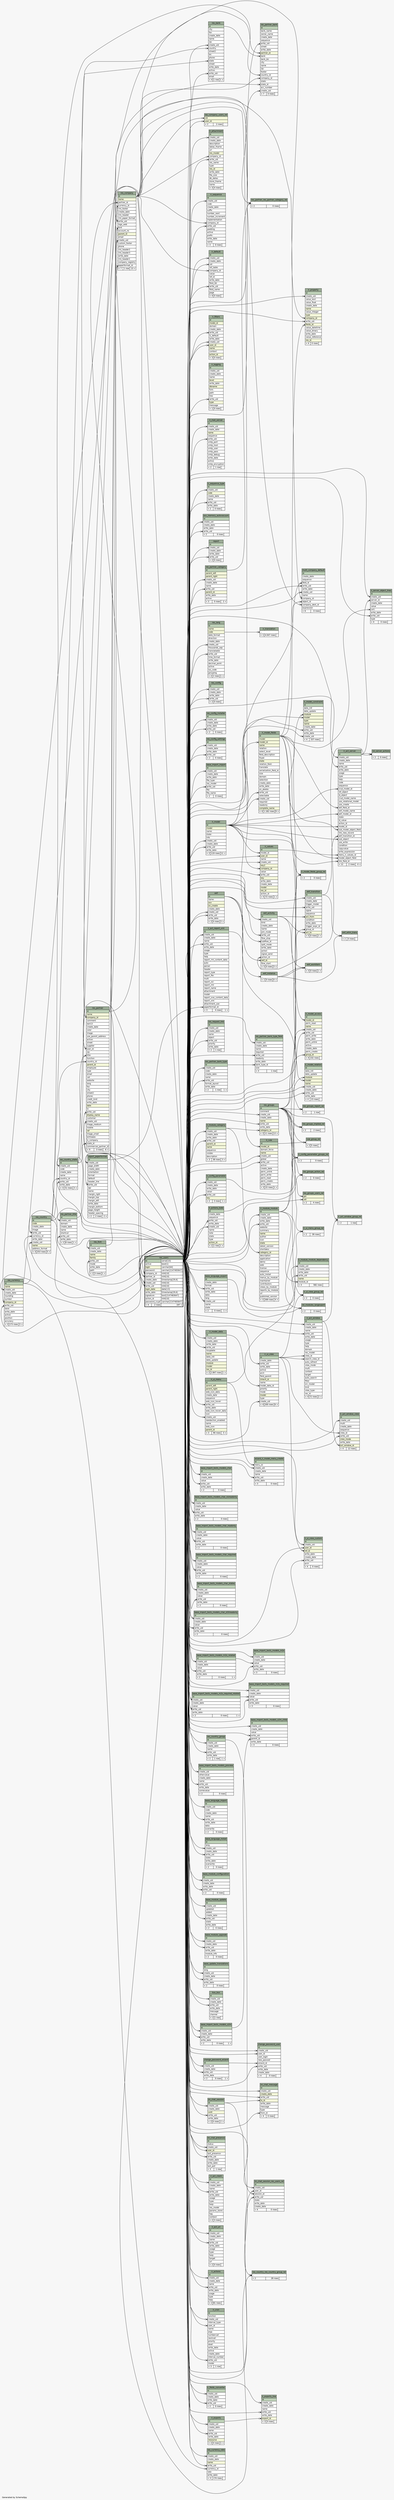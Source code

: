 // dot 2.36.0 on Linux 3.13.0-68-generic
// SchemaSpy rev 590
digraph "twoDegreesRelationshipsDiagram" {
  graph [
    rankdir="RL"
    bgcolor="#f7f7f7"
    label="\nGenerated by SchemaSpy"
    labeljust="l"
    nodesep="0.18"
    ranksep="0.46"
    fontname="Helvetica"
    fontsize="11"
  ];
  node [
    fontname="Helvetica"
    fontsize="11"
    shape="plaintext"
  ];
  edge [
    arrowsize="0.8"
  ];
  "base_import_import":"create_uid":w -> "res_users":"id.type":e [arrowhead=none dir=back arrowtail=crowodot];
  "base_import_import":"write_uid":w -> "res_users":"id.type":e [arrowhead=none dir=back arrowtail=crowodot];
  "base_import_tests_models_char":"create_uid":w -> "res_users":"id.type":e [arrowhead=none dir=back arrowtail=crowodot];
  "base_import_tests_models_char":"write_uid":w -> "res_users":"id.type":e [arrowhead=none dir=back arrowtail=crowodot];
  "base_import_tests_models_char_noreadonly":"create_uid":w -> "res_users":"id.type":e [arrowhead=none dir=back arrowtail=crowodot];
  "base_import_tests_models_char_noreadonly":"write_uid":w -> "res_users":"id.type":e [arrowhead=none dir=back arrowtail=crowodot];
  "base_import_tests_models_char_readonly":"create_uid":w -> "res_users":"id.type":e [arrowhead=none dir=back arrowtail=crowodot];
  "base_import_tests_models_char_readonly":"write_uid":w -> "res_users":"id.type":e [arrowhead=none dir=back arrowtail=crowodot];
  "base_import_tests_models_char_required":"create_uid":w -> "res_users":"id.type":e [arrowhead=none dir=back arrowtail=crowodot];
  "base_import_tests_models_char_required":"write_uid":w -> "res_users":"id.type":e [arrowhead=none dir=back arrowtail=crowodot];
  "base_import_tests_models_char_states":"create_uid":w -> "res_users":"id.type":e [arrowhead=none dir=back arrowtail=crowodot];
  "base_import_tests_models_char_states":"write_uid":w -> "res_users":"id.type":e [arrowhead=none dir=back arrowtail=crowodot];
  "base_import_tests_models_char_stillreadonly":"create_uid":w -> "res_users":"id.type":e [arrowhead=none dir=back arrowtail=crowodot];
  "base_import_tests_models_char_stillreadonly":"write_uid":w -> "res_users":"id.type":e [arrowhead=none dir=back arrowtail=crowodot];
  "base_import_tests_models_m2o":"create_uid":w -> "res_users":"id.type":e [arrowhead=none dir=back arrowtail=crowodot];
  "base_import_tests_models_m2o":"value":w -> "base_import_tests_models_m2o_related":"id":e [arrowhead=none dir=back arrowtail=crowodot];
  "base_import_tests_models_m2o":"write_uid":w -> "res_users":"id.type":e [arrowhead=none dir=back arrowtail=crowodot];
  "base_import_tests_models_m2o_related":"create_uid":w -> "res_users":"id.type":e [arrowhead=none dir=back arrowtail=crowodot];
  "base_import_tests_models_m2o_related":"write_uid":w -> "res_users":"id.type":e [arrowhead=none dir=back arrowtail=crowodot];
  "base_import_tests_models_m2o_required":"create_uid":w -> "res_users":"id.type":e [arrowhead=none dir=back arrowtail=crowodot];
  "base_import_tests_models_m2o_required":"value":w -> "base_import_tests_models_m2o_required_related":"id":e [arrowhead=none dir=back arrowtail=crowodot];
  "base_import_tests_models_m2o_required":"write_uid":w -> "res_users":"id.type":e [arrowhead=none dir=back arrowtail=crowodot];
  "base_import_tests_models_m2o_required_related":"create_uid":w -> "res_users":"id.type":e [arrowhead=none dir=back arrowtail=crowodot];
  "base_import_tests_models_m2o_required_related":"write_uid":w -> "res_users":"id.type":e [arrowhead=none dir=back arrowtail=crowodot];
  "base_import_tests_models_o2m":"create_uid":w -> "res_users":"id.type":e [arrowhead=none dir=back arrowtail=crowodot];
  "base_import_tests_models_o2m":"write_uid":w -> "res_users":"id.type":e [arrowhead=none dir=back arrowtail=crowodot];
  "base_import_tests_models_o2m_child":"create_uid":w -> "res_users":"id.type":e [arrowhead=none dir=back arrowtail=crowodot];
  "base_import_tests_models_o2m_child":"parent_id":w -> "base_import_tests_models_o2m":"id":e [arrowhead=none dir=back arrowtail=crowodot];
  "base_import_tests_models_o2m_child":"write_uid":w -> "res_users":"id.type":e [arrowhead=none dir=back arrowtail=crowodot];
  "base_import_tests_models_preview":"create_uid":w -> "res_users":"id.type":e [arrowhead=none dir=back arrowtail=crowodot];
  "base_import_tests_models_preview":"write_uid":w -> "res_users":"id.type":e [arrowhead=none dir=back arrowtail=crowodot];
  "base_language_export":"create_uid":w -> "res_users":"id.type":e [arrowhead=none dir=back arrowtail=crowodot];
  "base_language_export":"write_uid":w -> "res_users":"id.type":e [arrowhead=none dir=back arrowtail=crowodot];
  "base_language_import":"create_uid":w -> "res_users":"id.type":e [arrowhead=none dir=back arrowtail=crowodot];
  "base_language_import":"write_uid":w -> "res_users":"id.type":e [arrowhead=none dir=back arrowtail=crowodot];
  "base_language_install":"create_uid":w -> "res_users":"id.type":e [arrowhead=none dir=back arrowtail=crowodot];
  "base_language_install":"write_uid":w -> "res_users":"id.type":e [arrowhead=none dir=back arrowtail=crowodot];
  "base_module_configuration":"create_uid":w -> "res_users":"id.type":e [arrowhead=none dir=back arrowtail=crowodot];
  "base_module_configuration":"write_uid":w -> "res_users":"id.type":e [arrowhead=none dir=back arrowtail=crowodot];
  "base_module_update":"create_uid":w -> "res_users":"id.type":e [arrowhead=none dir=back arrowtail=crowodot];
  "base_module_update":"write_uid":w -> "res_users":"id.type":e [arrowhead=none dir=back arrowtail=crowodot];
  "base_module_upgrade":"create_uid":w -> "res_users":"id.type":e [arrowhead=none dir=back arrowtail=crowodot];
  "base_module_upgrade":"write_uid":w -> "res_users":"id.type":e [arrowhead=none dir=back arrowtail=crowodot];
  "base_update_translations":"create_uid":w -> "res_users":"id.type":e [arrowhead=none dir=back arrowtail=crowodot];
  "base_update_translations":"write_uid":w -> "res_users":"id.type":e [arrowhead=none dir=back arrowtail=crowodot];
  "bus_bus":"create_uid":w -> "res_users":"id.type":e [arrowhead=none dir=back arrowtail=crowodot];
  "bus_bus":"write_uid":w -> "res_users":"id.type":e [arrowhead=none dir=back arrowtail=crowodot];
  "change_password_user":"create_uid":w -> "res_users":"id.type":e [arrowhead=none dir=back arrowtail=crowodot];
  "change_password_user":"user_id":w -> "res_users":"id.type":e [arrowhead=none dir=back arrowtail=crowodot];
  "change_password_user":"wizard_id":w -> "change_password_wizard":"id":e [arrowhead=none dir=back arrowtail=crowodot];
  "change_password_user":"write_uid":w -> "res_users":"id.type":e [arrowhead=none dir=back arrowtail=crowodot];
  "change_password_wizard":"create_uid":w -> "res_users":"id.type":e [arrowhead=none dir=back arrowtail=crowodot];
  "change_password_wizard":"write_uid":w -> "res_users":"id.type":e [arrowhead=none dir=back arrowtail=crowodot];
  "im_chat_message":"create_uid":w -> "res_users":"id.type":e [arrowhead=none dir=back arrowtail=crowodot];
  "im_chat_message":"from_id":w -> "res_users":"id.type":e [arrowhead=none dir=back arrowtail=crowodot];
  "im_chat_message":"to_id":w -> "im_chat_session":"id":e [arrowhead=none dir=back arrowtail=crowodot];
  "im_chat_message":"write_uid":w -> "res_users":"id.type":e [arrowhead=none dir=back arrowtail=crowodot];
  "im_chat_presence":"create_uid":w -> "res_users":"id.type":e [arrowhead=none dir=back arrowtail=crowodot];
  "im_chat_presence":"user_id":w -> "res_users":"id.type":e [arrowhead=none dir=back arrowtail=teeodot];
  "im_chat_presence":"write_uid":w -> "res_users":"id.type":e [arrowhead=none dir=back arrowtail=crowodot];
  "im_chat_session":"create_uid":w -> "res_users":"id.type":e [arrowhead=none dir=back arrowtail=crowodot];
  "im_chat_session":"write_uid":w -> "res_users":"id.type":e [arrowhead=none dir=back arrowtail=crowodot];
  "im_chat_session_res_users_rel":"create_uid":w -> "res_users":"id.type":e [arrowhead=none dir=back arrowtail=crowodot];
  "im_chat_session_res_users_rel":"session_id":w -> "im_chat_session":"id":e [arrowhead=none dir=back arrowtail=crowodot];
  "im_chat_session_res_users_rel":"user_id":w -> "res_users":"id.type":e [arrowhead=none dir=back arrowtail=crowodot];
  "im_chat_session_res_users_rel":"write_uid":w -> "res_users":"id.type":e [arrowhead=none dir=back arrowtail=crowodot];
  "ir_act_client":"create_uid":w -> "res_users":"id.type":e [arrowhead=none dir=back arrowtail=crowodot];
  "ir_act_client":"write_uid":w -> "res_users":"id.type":e [arrowhead=none dir=back arrowtail=crowodot];
  "ir_act_report_xml":"create_uid":w -> "res_users":"id.type":e [arrowhead=none dir=back arrowtail=crowodot];
  "ir_act_report_xml":"paperformat_id":w -> "report_paperformat":"id":e [arrowhead=none dir=back arrowtail=crowodot];
  "ir_act_report_xml":"write_uid":w -> "res_users":"id.type":e [arrowhead=none dir=back arrowtail=crowodot];
  "ir_act_server":"create_uid":w -> "res_users":"id.type":e [arrowhead=none dir=back arrowtail=crowodot];
  "ir_act_server":"crud_model_id":w -> "ir_model":"id":e [arrowhead=none dir=back arrowtail=crowodot];
  "ir_act_server":"link_field_id":w -> "ir_model_fields":"id":e [arrowhead=none dir=back arrowtail=crowodot];
  "ir_act_server":"menu_ir_values_id":w -> "ir_values":"id":e [arrowhead=none dir=back arrowtail=crowodot];
  "ir_act_server":"model_id":w -> "ir_model":"id":e [arrowhead=none dir=back arrowtail=crowodot];
  "ir_act_server":"model_object_field":w -> "ir_model_fields":"id":e [arrowhead=none dir=back arrowtail=crowodot];
  "ir_act_server":"sub_model_object_field":w -> "ir_model_fields":"id":e [arrowhead=none dir=back arrowtail=crowodot];
  "ir_act_server":"sub_object":w -> "ir_model":"id":e [arrowhead=none dir=back arrowtail=crowodot];
  "ir_act_server":"wkf_field_id":w -> "ir_model_fields":"id":e [arrowhead=none dir=back arrowtail=crowodot];
  "ir_act_server":"wkf_model_id":w -> "ir_model":"id":e [arrowhead=none dir=back arrowtail=crowodot];
  "ir_act_server":"wkf_transition_id":w -> "wkf_transition":"id":e [arrowhead=none dir=back arrowtail=crowodot];
  "ir_act_server":"write_uid":w -> "res_users":"id.type":e [arrowhead=none dir=back arrowtail=crowodot];
  "ir_act_url":"create_uid":w -> "res_users":"id.type":e [arrowhead=none dir=back arrowtail=crowodot];
  "ir_act_url":"write_uid":w -> "res_users":"id.type":e [arrowhead=none dir=back arrowtail=crowodot];
  "ir_act_window":"create_uid":w -> "res_users":"id.type":e [arrowhead=none dir=back arrowtail=crowodot];
  "ir_act_window":"search_view_id":w -> "ir_ui_view":"id":e [arrowhead=none dir=back arrowtail=crowodot];
  "ir_act_window":"view_id":w -> "ir_ui_view":"id":e [arrowhead=none dir=back arrowtail=crowodot];
  "ir_act_window":"write_uid":w -> "res_users":"id.type":e [arrowhead=none dir=back arrowtail=crowodot];
  "ir_act_window_group_rel":"elipses":w -> "ir_act_window":"id":e [arrowhead=none dir=back arrowtail=crowodot];
  "ir_act_window_group_rel":"elipses":w -> "res_groups":"id":e [arrowhead=none dir=back arrowtail=crowodot];
  "ir_act_window_view":"act_window_id":w -> "ir_act_window":"id":e [arrowhead=none dir=back arrowtail=crowodot];
  "ir_act_window_view":"create_uid":w -> "res_users":"id.type":e [arrowhead=none dir=back arrowtail=crowodot];
  "ir_act_window_view":"view_id":w -> "ir_ui_view":"id":e [arrowhead=none dir=back arrowtail=crowodot];
  "ir_act_window_view":"write_uid":w -> "res_users":"id.type":e [arrowhead=none dir=back arrowtail=crowodot];
  "ir_actions":"create_uid":w -> "res_users":"id.type":e [arrowhead=none dir=back arrowtail=crowodot];
  "ir_actions":"write_uid":w -> "res_users":"id.type":e [arrowhead=none dir=back arrowtail=crowodot];
  "ir_actions_todo":"create_uid":w -> "res_users":"id.type":e [arrowhead=none dir=back arrowtail=crowodot];
  "ir_actions_todo":"write_uid":w -> "res_users":"id.type":e [arrowhead=none dir=back arrowtail=crowodot];
  "ir_attachment":"company_id":w -> "res_company":"id":e [arrowhead=none dir=back arrowtail=crowodot];
  "ir_attachment":"create_uid":w -> "res_users":"id.type":e [arrowhead=none dir=back arrowtail=crowodot];
  "ir_attachment":"write_uid":w -> "res_users":"id.type":e [arrowhead=none dir=back arrowtail=crowodot];
  "ir_config_parameter":"create_uid":w -> "res_users":"id.type":e [arrowhead=none dir=back arrowtail=crowodot];
  "ir_config_parameter":"write_uid":w -> "res_users":"id.type":e [arrowhead=none dir=back arrowtail=crowodot];
  "ir_config_parameter_groups_rel":"elipses":w -> "res_groups":"id":e [arrowhead=none dir=back arrowtail=crowodot];
  "ir_config_parameter_groups_rel":"elipses":w -> "ir_config_parameter":"id":e [arrowhead=none dir=back arrowtail=crowodot];
  "ir_cron":"create_uid":w -> "res_users":"id.type":e [arrowhead=none dir=back arrowtail=crowodot];
  "ir_cron":"user_id":w -> "res_users":"id.type":e [arrowhead=none dir=back arrowtail=crowodot];
  "ir_cron":"write_uid":w -> "res_users":"id.type":e [arrowhead=none dir=back arrowtail=crowodot];
  "ir_default":"company_id":w -> "res_company":"id":e [arrowhead=none dir=back arrowtail=crowodot];
  "ir_default":"create_uid":w -> "res_users":"id.type":e [arrowhead=none dir=back arrowtail=crowodot];
  "ir_default":"uid":w -> "res_users":"id.type":e [arrowhead=none dir=back arrowtail=crowodot];
  "ir_default":"write_uid":w -> "res_users":"id.type":e [arrowhead=none dir=back arrowtail=crowodot];
  "ir_exports":"create_uid":w -> "res_users":"id.type":e [arrowhead=none dir=back arrowtail=crowodot];
  "ir_exports":"write_uid":w -> "res_users":"id.type":e [arrowhead=none dir=back arrowtail=crowodot];
  "ir_exports_line":"create_uid":w -> "res_users":"id.type":e [arrowhead=none dir=back arrowtail=crowodot];
  "ir_exports_line":"export_id":w -> "ir_exports":"id":e [arrowhead=none dir=back arrowtail=crowodot];
  "ir_exports_line":"write_uid":w -> "res_users":"id.type":e [arrowhead=none dir=back arrowtail=crowodot];
  "ir_fields_converter":"create_uid":w -> "res_users":"id.type":e [arrowhead=none dir=back arrowtail=crowodot];
  "ir_fields_converter":"write_uid":w -> "res_users":"id.type":e [arrowhead=none dir=back arrowtail=crowodot];
  "ir_filters":"create_uid":w -> "res_users":"id.type":e [arrowhead=none dir=back arrowtail=crowodot];
  "ir_filters":"user_id":w -> "res_users":"id.type":e [arrowhead=none dir=back arrowtail=crowodot];
  "ir_filters":"write_uid":w -> "res_users":"id.type":e [arrowhead=none dir=back arrowtail=crowodot];
  "ir_logging":"write_uid":w -> "res_users":"id.type":e [arrowhead=none dir=back arrowtail=crowodot];
  "ir_mail_server":"create_uid":w -> "res_users":"id.type":e [arrowhead=none dir=back arrowtail=crowodot];
  "ir_mail_server":"write_uid":w -> "res_users":"id.type":e [arrowhead=none dir=back arrowtail=crowodot];
  "ir_model":"create_uid":w -> "res_users":"id.type":e [arrowhead=none dir=back arrowtail=crowodot];
  "ir_model":"write_uid":w -> "res_users":"id.type":e [arrowhead=none dir=back arrowtail=crowodot];
  "ir_model_access":"create_uid":w -> "res_users":"id.type":e [arrowhead=none dir=back arrowtail=crowodot];
  "ir_model_access":"group_id":w -> "res_groups":"id":e [arrowhead=none dir=back arrowtail=crowodot];
  "ir_model_access":"model_id":w -> "ir_model":"id":e [arrowhead=none dir=back arrowtail=crowodot];
  "ir_model_access":"write_uid":w -> "res_users":"id.type":e [arrowhead=none dir=back arrowtail=crowodot];
  "ir_model_constraint":"create_uid":w -> "res_users":"id.type":e [arrowhead=none dir=back arrowtail=crowodot];
  "ir_model_constraint":"model":w -> "ir_model":"id":e [arrowhead=none dir=back arrowtail=crowodot];
  "ir_model_constraint":"module":w -> "ir_module_module":"id":e [arrowhead=none dir=back arrowtail=crowodot];
  "ir_model_constraint":"write_uid":w -> "res_users":"id.type":e [arrowhead=none dir=back arrowtail=crowodot];
  "ir_model_data":"create_uid":w -> "res_users":"id.type":e [arrowhead=none dir=back arrowtail=crowodot];
  "ir_model_data":"write_uid":w -> "res_users":"id.type":e [arrowhead=none dir=back arrowtail=crowodot];
  "ir_model_fields":"create_uid":w -> "res_users":"id.type":e [arrowhead=none dir=back arrowtail=crowodot];
  "ir_model_fields":"model_id":w -> "ir_model":"id":e [arrowhead=none dir=back arrowtail=crowodot];
  "ir_model_fields":"write_uid":w -> "res_users":"id.type":e [arrowhead=none dir=back arrowtail=crowodot];
  "ir_model_fields_group_rel":"elipses":w -> "ir_model_fields":"id":e [arrowhead=none dir=back arrowtail=crowodot];
  "ir_model_fields_group_rel":"elipses":w -> "res_groups":"id":e [arrowhead=none dir=back arrowtail=crowodot];
  "ir_model_relation":"create_uid":w -> "res_users":"id.type":e [arrowhead=none dir=back arrowtail=crowodot];
  "ir_model_relation":"model":w -> "ir_model":"id":e [arrowhead=none dir=back arrowtail=crowodot];
  "ir_model_relation":"module":w -> "ir_module_module":"id":e [arrowhead=none dir=back arrowtail=crowodot];
  "ir_model_relation":"write_uid":w -> "res_users":"id.type":e [arrowhead=none dir=back arrowtail=crowodot];
  "ir_module_category":"create_uid":w -> "res_users":"id.type":e [arrowhead=none dir=back arrowtail=crowodot];
  "ir_module_category":"write_uid":w -> "res_users":"id.type":e [arrowhead=none dir=back arrowtail=crowodot];
  "ir_module_module":"category_id":w -> "ir_module_category":"id":e [arrowhead=none dir=back arrowtail=crowodot];
  "ir_module_module":"create_uid":w -> "res_users":"id.type":e [arrowhead=none dir=back arrowtail=crowodot];
  "ir_module_module":"write_uid":w -> "res_users":"id.type":e [arrowhead=none dir=back arrowtail=crowodot];
  "ir_module_module_dependency":"create_uid":w -> "res_users":"id.type":e [arrowhead=none dir=back arrowtail=crowodot];
  "ir_module_module_dependency":"module_id":w -> "ir_module_module":"id":e [arrowhead=none dir=back arrowtail=crowodot];
  "ir_module_module_dependency":"write_uid":w -> "res_users":"id.type":e [arrowhead=none dir=back arrowtail=crowodot];
  "ir_property":"company_id":w -> "res_company":"id":e [arrowhead=none dir=back arrowtail=crowodot];
  "ir_property":"create_uid":w -> "res_users":"id.type":e [arrowhead=none dir=back arrowtail=crowodot];
  "ir_property":"fields_id":w -> "ir_model_fields":"id":e [arrowhead=none dir=back arrowtail=crowodot];
  "ir_property":"write_uid":w -> "res_users":"id.type":e [arrowhead=none dir=back arrowtail=crowodot];
  "ir_rule":"create_uid":w -> "res_users":"id.type":e [arrowhead=none dir=back arrowtail=crowodot];
  "ir_rule":"model_id":w -> "ir_model":"id":e [arrowhead=none dir=back arrowtail=crowodot];
  "ir_rule":"write_uid":w -> "res_users":"id.type":e [arrowhead=none dir=back arrowtail=crowodot];
  "ir_sequence":"company_id":w -> "res_company":"id":e [arrowhead=none dir=back arrowtail=crowodot];
  "ir_sequence":"create_uid":w -> "res_users":"id.type":e [arrowhead=none dir=back arrowtail=crowodot];
  "ir_sequence":"write_uid":w -> "res_users":"id.type":e [arrowhead=none dir=back arrowtail=crowodot];
  "ir_sequence_type":"create_uid":w -> "res_users":"id.type":e [arrowhead=none dir=back arrowtail=crowodot];
  "ir_sequence_type":"write_uid":w -> "res_users":"id.type":e [arrowhead=none dir=back arrowtail=crowodot];
  "ir_server_object_lines":"col1":w -> "ir_model_fields":"id":e [arrowhead=none dir=back arrowtail=crowodot];
  "ir_server_object_lines":"create_uid":w -> "res_users":"id.type":e [arrowhead=none dir=back arrowtail=crowodot];
  "ir_server_object_lines":"server_id":w -> "ir_act_server":"id":e [arrowhead=none dir=back arrowtail=crowodot];
  "ir_server_object_lines":"write_uid":w -> "res_users":"id.type":e [arrowhead=none dir=back arrowtail=crowodot];
  "ir_translation":"elipses":w -> "res_lang":"code":e [arrowhead=none dir=back arrowtail=crowodot];
  "ir_ui_menu":"create_uid":w -> "res_users":"id.type":e [arrowhead=none dir=back arrowtail=crowodot];
  "ir_ui_menu":"write_uid":w -> "res_users":"id.type":e [arrowhead=none dir=back arrowtail=crowodot];
  "ir_ui_menu_group_rel":"elipses":w -> "res_groups":"id":e [arrowhead=none dir=back arrowtail=crowodot];
  "ir_ui_menu_group_rel":"elipses":w -> "ir_ui_menu":"id":e [arrowhead=none dir=back arrowtail=crowodot];
  "ir_ui_view":"create_uid":w -> "res_users":"id.type":e [arrowhead=none dir=back arrowtail=crowodot];
  "ir_ui_view":"model_data_id":w -> "ir_model_data":"id":e [arrowhead=none dir=back arrowtail=crowodot];
  "ir_ui_view":"write_uid":w -> "res_users":"id.type":e [arrowhead=none dir=back arrowtail=crowodot];
  "ir_ui_view_custom":"create_uid":w -> "res_users":"id.type":e [arrowhead=none dir=back arrowtail=crowodot];
  "ir_ui_view_custom":"ref_id":w -> "ir_ui_view":"id":e [arrowhead=none dir=back arrowtail=crowodot];
  "ir_ui_view_custom":"user_id":w -> "res_users":"id.type":e [arrowhead=none dir=back arrowtail=crowodot];
  "ir_ui_view_custom":"write_uid":w -> "res_users":"id.type":e [arrowhead=none dir=back arrowtail=crowodot];
  "ir_ui_view_group_rel":"elipses":w -> "res_groups":"id":e [arrowhead=none dir=back arrowtail=crowodot];
  "ir_ui_view_group_rel":"elipses":w -> "ir_ui_view":"id":e [arrowhead=none dir=back arrowtail=crowodot];
  "ir_values":"company_id":w -> "res_company":"id":e [arrowhead=none dir=back arrowtail=crowodot];
  "ir_values":"create_uid":w -> "res_users":"id.type":e [arrowhead=none dir=back arrowtail=crowodot];
  "ir_values":"model_id":w -> "ir_model":"id":e [arrowhead=none dir=back arrowtail=crowodot];
  "ir_values":"user_id":w -> "res_users":"id.type":e [arrowhead=none dir=back arrowtail=crowodot];
  "ir_values":"write_uid":w -> "res_users":"id.type":e [arrowhead=none dir=back arrowtail=crowodot];
  "multi_company_default":"company_dest_id":w -> "res_company":"id":e [arrowhead=none dir=back arrowtail=crowodot];
  "multi_company_default":"company_id":w -> "res_company":"id":e [arrowhead=none dir=back arrowtail=crowodot];
  "multi_company_default":"create_uid":w -> "res_users":"id.type":e [arrowhead=none dir=back arrowtail=crowodot];
  "multi_company_default":"field_id":w -> "ir_model_fields":"id":e [arrowhead=none dir=back arrowtail=crowodot];
  "multi_company_default":"object_id":w -> "ir_model":"id":e [arrowhead=none dir=back arrowtail=crowodot];
  "multi_company_default":"write_uid":w -> "res_users":"id.type":e [arrowhead=none dir=back arrowtail=crowodot];
  "osv_memory_autovacuum":"create_uid":w -> "res_users":"id.type":e [arrowhead=none dir=back arrowtail=crowodot];
  "osv_memory_autovacuum":"write_uid":w -> "res_users":"id.type":e [arrowhead=none dir=back arrowtail=crowodot];
  "rel_modules_langexport":"elipses":w -> "ir_module_module":"id":e [arrowhead=none dir=back arrowtail=crowodot];
  "rel_modules_langexport":"elipses":w -> "base_language_export":"id":e [arrowhead=none dir=back arrowtail=crowodot];
  "rel_server_actions":"elipses":w -> "ir_act_server":"id":e [arrowhead=none dir=back arrowtail=crowodot];
  "rel_server_actions":"elipses":w -> "ir_act_server":"id":e [arrowhead=none dir=back arrowtail=crowodot];
  "report":"create_uid":w -> "res_users":"id.type":e [arrowhead=none dir=back arrowtail=crowodot];
  "report":"write_uid":w -> "res_users":"id.type":e [arrowhead=none dir=back arrowtail=crowodot];
  "report_paperformat":"create_uid":w -> "res_users":"id.type":e [arrowhead=none dir=back arrowtail=crowodot];
  "report_paperformat":"write_uid":w -> "res_users":"id.type":e [arrowhead=none dir=back arrowtail=crowodot];
  "res_bank":"country":w -> "res_country":"id":e [arrowhead=none dir=back arrowtail=crowodot];
  "res_bank":"create_uid":w -> "res_users":"id.type":e [arrowhead=none dir=back arrowtail=crowodot];
  "res_bank":"state":w -> "res_country_state":"id":e [arrowhead=none dir=back arrowtail=crowodot];
  "res_bank":"write_uid":w -> "res_users":"id.type":e [arrowhead=none dir=back arrowtail=crowodot];
  "res_company":"create_uid":w -> "res_users":"id.type":e [arrowhead=none dir=back arrowtail=crowodot];
  "res_company":"currency_id":w -> "res_currency":"id":e [arrowhead=none dir=back arrowtail=crowodot];
  "res_company":"font":w -> "res_font":"id":e [arrowhead=none dir=back arrowtail=crowodot];
  "res_company":"paperformat_id":w -> "report_paperformat":"id":e [arrowhead=none dir=back arrowtail=crowodot];
  "res_company":"partner_id":w -> "res_partner":"id":e [arrowhead=none dir=back arrowtail=crowodot];
  "res_company":"write_uid":w -> "res_users":"id.type":e [arrowhead=none dir=back arrowtail=crowodot];
  "res_company_users_rel":"cid":w -> "res_company":"id":e [arrowhead=none dir=back arrowtail=crowodot];
  "res_company_users_rel":"user_id":w -> "res_users":"id.type":e [arrowhead=none dir=back arrowtail=crowodot];
  "res_config":"create_uid":w -> "res_users":"id.type":e [arrowhead=none dir=back arrowtail=crowodot];
  "res_config":"write_uid":w -> "res_users":"id.type":e [arrowhead=none dir=back arrowtail=crowodot];
  "res_config_installer":"create_uid":w -> "res_users":"id.type":e [arrowhead=none dir=back arrowtail=crowodot];
  "res_config_installer":"write_uid":w -> "res_users":"id.type":e [arrowhead=none dir=back arrowtail=crowodot];
  "res_config_settings":"create_uid":w -> "res_users":"id.type":e [arrowhead=none dir=back arrowtail=crowodot];
  "res_config_settings":"write_uid":w -> "res_users":"id.type":e [arrowhead=none dir=back arrowtail=crowodot];
  "res_country":"create_uid":w -> "res_users":"id.type":e [arrowhead=none dir=back arrowtail=crowodot];
  "res_country":"currency_id":w -> "res_currency":"id":e [arrowhead=none dir=back arrowtail=crowodot];
  "res_country":"write_uid":w -> "res_users":"id.type":e [arrowhead=none dir=back arrowtail=crowodot];
  "res_country_group":"create_uid":w -> "res_users":"id.type":e [arrowhead=none dir=back arrowtail=crowodot];
  "res_country_group":"write_uid":w -> "res_users":"id.type":e [arrowhead=none dir=back arrowtail=crowodot];
  "res_country_res_country_group_rel":"elipses":w -> "res_country_group":"id":e [arrowhead=none dir=back arrowtail=crowodot];
  "res_country_res_country_group_rel":"elipses":w -> "res_country":"id":e [arrowhead=none dir=back arrowtail=crowodot];
  "res_country_state":"country_id":w -> "res_country":"id":e [arrowhead=none dir=back arrowtail=crowodot];
  "res_country_state":"create_uid":w -> "res_users":"id.type":e [arrowhead=none dir=back arrowtail=crowodot];
  "res_country_state":"write_uid":w -> "res_users":"id.type":e [arrowhead=none dir=back arrowtail=crowodot];
  "res_currency":"company_id":w -> "res_company":"id":e [arrowhead=none dir=back arrowtail=crowodot];
  "res_currency":"create_uid":w -> "res_users":"id.type":e [arrowhead=none dir=back arrowtail=crowodot];
  "res_currency":"write_uid":w -> "res_users":"id.type":e [arrowhead=none dir=back arrowtail=crowodot];
  "res_currency_rate":"create_uid":w -> "res_users":"id.type":e [arrowhead=none dir=back arrowtail=crowodot];
  "res_currency_rate":"currency_id":w -> "res_currency":"id":e [arrowhead=none dir=back arrowtail=crowodot];
  "res_currency_rate":"write_uid":w -> "res_users":"id.type":e [arrowhead=none dir=back arrowtail=crowodot];
  "res_font":"create_uid":w -> "res_users":"id.type":e [arrowhead=none dir=back arrowtail=crowodot];
  "res_font":"write_uid":w -> "res_users":"id.type":e [arrowhead=none dir=back arrowtail=crowodot];
  "res_groups":"category_id":w -> "ir_module_category":"id":e [arrowhead=none dir=back arrowtail=crowodot];
  "res_groups":"create_uid":w -> "res_users":"id.type":e [arrowhead=none dir=back arrowtail=crowodot];
  "res_groups":"write_uid":w -> "res_users":"id.type":e [arrowhead=none dir=back arrowtail=crowodot];
  "res_groups_action_rel":"elipses":w -> "res_groups":"id":e [arrowhead=none dir=back arrowtail=crowodot];
  "res_groups_action_rel":"elipses":w -> "ir_actions_todo":"id":e [arrowhead=none dir=back arrowtail=crowodot];
  "res_groups_implied_rel":"elipses":w -> "res_groups":"id":e [arrowhead=none dir=back arrowtail=crowodot];
  "res_groups_implied_rel":"elipses":w -> "res_groups":"id":e [arrowhead=none dir=back arrowtail=crowodot];
  "res_groups_report_rel":"elipses":w -> "res_groups":"id":e [arrowhead=none dir=back arrowtail=crowodot];
  "res_groups_report_rel":"elipses":w -> "ir_act_report_xml":"id":e [arrowhead=none dir=back arrowtail=crowodot];
  "res_groups_users_rel":"gid":w -> "res_groups":"id":e [arrowhead=none dir=back arrowtail=crowodot];
  "res_groups_users_rel":"uid":w -> "res_users":"id.type":e [arrowhead=none dir=back arrowtail=crowodot];
  "res_lang":"create_uid":w -> "res_users":"id.type":e [arrowhead=none dir=back arrowtail=crowodot];
  "res_lang":"write_uid":w -> "res_users":"id.type":e [arrowhead=none dir=back arrowtail=crowodot];
  "res_partner":"company_id":w -> "res_company":"id":e [arrowhead=none dir=back arrowtail=crowodot];
  "res_partner":"country_id":w -> "res_country":"id":e [arrowhead=none dir=back arrowtail=crowodot];
  "res_partner":"create_uid":w -> "res_users":"id.type":e [arrowhead=none dir=back arrowtail=crowodot];
  "res_partner":"state_id":w -> "res_country_state":"id":e [arrowhead=none dir=back arrowtail=crowodot];
  "res_partner":"title":w -> "res_partner_title":"id":e [arrowhead=none dir=back arrowtail=crowodot];
  "res_partner":"user_id":w -> "res_users":"id.type":e [arrowhead=none dir=back arrowtail=crowodot];
  "res_partner":"write_uid":w -> "res_users":"id.type":e [arrowhead=none dir=back arrowtail=crowodot];
  "res_partner_bank":"bank":w -> "res_bank":"id":e [arrowhead=none dir=back arrowtail=crowodot];
  "res_partner_bank":"company_id":w -> "res_company":"id":e [arrowhead=none dir=back arrowtail=crowodot];
  "res_partner_bank":"country_id":w -> "res_country":"id":e [arrowhead=none dir=back arrowtail=crowodot];
  "res_partner_bank":"create_uid":w -> "res_users":"id.type":e [arrowhead=none dir=back arrowtail=crowodot];
  "res_partner_bank":"partner_id":w -> "res_partner":"id":e [arrowhead=none dir=back arrowtail=crowodot];
  "res_partner_bank":"state_id":w -> "res_country_state":"id":e [arrowhead=none dir=back arrowtail=crowodot];
  "res_partner_bank":"write_uid":w -> "res_users":"id.type":e [arrowhead=none dir=back arrowtail=crowodot];
  "res_partner_bank_type":"create_uid":w -> "res_users":"id.type":e [arrowhead=none dir=back arrowtail=crowodot];
  "res_partner_bank_type":"write_uid":w -> "res_users":"id.type":e [arrowhead=none dir=back arrowtail=crowodot];
  "res_partner_bank_type_field":"bank_type_id":w -> "res_partner_bank_type":"id":e [arrowhead=none dir=back arrowtail=crowodot];
  "res_partner_bank_type_field":"create_uid":w -> "res_users":"id.type":e [arrowhead=none dir=back arrowtail=crowodot];
  "res_partner_bank_type_field":"write_uid":w -> "res_users":"id.type":e [arrowhead=none dir=back arrowtail=crowodot];
  "res_partner_category":"create_uid":w -> "res_users":"id.type":e [arrowhead=none dir=back arrowtail=crowodot];
  "res_partner_category":"write_uid":w -> "res_users":"id.type":e [arrowhead=none dir=back arrowtail=crowodot];
  "res_partner_res_partner_category_rel":"elipses":w -> "res_partner_category":"id":e [arrowhead=none dir=back arrowtail=crowodot];
  "res_partner_res_partner_category_rel":"elipses":w -> "res_partner":"id":e [arrowhead=none dir=back arrowtail=crowodot];
  "res_partner_title":"create_uid":w -> "res_users":"id.type":e [arrowhead=none dir=back arrowtail=crowodot];
  "res_partner_title":"write_uid":w -> "res_users":"id.type":e [arrowhead=none dir=back arrowtail=crowodot];
  "res_request_link":"create_uid":w -> "res_users":"id.type":e [arrowhead=none dir=back arrowtail=crowodot];
  "res_request_link":"write_uid":w -> "res_users":"id.type":e [arrowhead=none dir=back arrowtail=crowodot];
  "res_users":"company_id":w -> "res_company":"id":e [arrowhead=none dir=back arrowtail=crowodot];
  "res_users":"create_uid":w -> "res_users":"id.type":e [arrowhead=none dir=back arrowtail=crowodot];
  "res_users":"partner_id":w -> "res_partner":"id":e [arrowhead=none dir=back arrowtail=crowodot];
  "res_users":"write_uid":w -> "res_users":"id.type":e [arrowhead=none dir=back arrowtail=crowodot];
  "rule_group_rel":"elipses":w -> "res_groups":"id":e [arrowhead=none dir=back arrowtail=crowodot];
  "rule_group_rel":"elipses":w -> "ir_rule":"id":e [arrowhead=none dir=back arrowtail=crowodot];
  "wizard_ir_model_menu_create":"create_uid":w -> "res_users":"id.type":e [arrowhead=none dir=back arrowtail=crowodot];
  "wizard_ir_model_menu_create":"menu_id":w -> "ir_ui_menu":"id":e [arrowhead=none dir=back arrowtail=crowodot];
  "wizard_ir_model_menu_create":"write_uid":w -> "res_users":"id.type":e [arrowhead=none dir=back arrowtail=crowodot];
  "wkf":"create_uid":w -> "res_users":"id.type":e [arrowhead=none dir=back arrowtail=crowodot];
  "wkf":"write_uid":w -> "res_users":"id.type":e [arrowhead=none dir=back arrowtail=crowodot];
  "wkf_activity":"action_id":w -> "ir_act_server":"id":e [arrowhead=none dir=back arrowtail=crowodot];
  "wkf_activity":"create_uid":w -> "res_users":"id.type":e [arrowhead=none dir=back arrowtail=crowodot];
  "wkf_activity":"subflow_id":w -> "wkf":"id":e [arrowhead=none dir=back arrowtail=crowodot];
  "wkf_activity":"wkf_id":w -> "wkf":"id":e [arrowhead=none dir=back arrowtail=crowodot];
  "wkf_activity":"write_uid":w -> "res_users":"id.type":e [arrowhead=none dir=back arrowtail=crowodot];
  "wkf_instance":"elipses":w -> "wkf":"id":e [arrowhead=none dir=back arrowtail=crowodot];
  "wkf_transition":"act_from":w -> "wkf_activity":"id":e [arrowhead=none dir=back arrowtail=crowodot];
  "wkf_transition":"act_to":w -> "wkf_activity":"id":e [arrowhead=none dir=back arrowtail=crowodot];
  "wkf_transition":"create_uid":w -> "res_users":"id.type":e [arrowhead=none dir=back arrowtail=crowodot];
  "wkf_transition":"group_id":w -> "res_groups":"id":e [arrowhead=none dir=back arrowtail=crowodot];
  "wkf_transition":"write_uid":w -> "res_users":"id.type":e [arrowhead=none dir=back arrowtail=crowodot];
  "wkf_witm_trans":"elipses":w -> "wkf_instance":"elipses":e [arrowhead=none dir=back arrowtail=crowodot];
  "wkf_witm_trans":"elipses":w -> "wkf_transition":"id":e [arrowhead=none dir=back arrowtail=crowodot];
  "wkf_workitem":"elipses":w -> "wkf_activity":"id":e [arrowhead=none dir=back arrowtail=crowodot];
  "wkf_workitem":"elipses":w -> "wkf_instance":"elipses":e [arrowhead=none dir=back arrowtail=crowodot];
  "wkf_workitem":"elipses":w -> "wkf_instance":"elipses":e [arrowhead=none dir=back arrowtail=crowodot];
  "base_import_import" [
    label=<
    <TABLE BORDER="0" CELLBORDER="1" CELLSPACING="0" BGCOLOR="#ffffff">
      <TR><TD COLSPAN="3" BGCOLOR="#9bab96" ALIGN="CENTER">base_import_import</TD></TR>
      <TR><TD PORT="id" COLSPAN="3" BGCOLOR="#bed1b8" ALIGN="LEFT">id</TD></TR>
      <TR><TD PORT="create_uid" COLSPAN="3" ALIGN="LEFT">create_uid</TD></TR>
      <TR><TD PORT="create_date" COLSPAN="3" ALIGN="LEFT">create_date</TD></TR>
      <TR><TD PORT="write_date" COLSPAN="3" ALIGN="LEFT">write_date</TD></TR>
      <TR><TD PORT="file_type" COLSPAN="3" ALIGN="LEFT">file_type</TD></TR>
      <TR><TD PORT="res_model" COLSPAN="3" ALIGN="LEFT">res_model</TD></TR>
      <TR><TD PORT="write_uid" COLSPAN="3" ALIGN="LEFT">write_uid</TD></TR>
      <TR><TD PORT="file" COLSPAN="3" ALIGN="LEFT">file</TD></TR>
      <TR><TD PORT="file_name" COLSPAN="3" ALIGN="LEFT">file_name</TD></TR>
      <TR><TD ALIGN="LEFT" BGCOLOR="#f7f7f7">&lt; 2</TD><TD ALIGN="RIGHT" BGCOLOR="#f7f7f7">0 rows</TD><TD ALIGN="RIGHT" BGCOLOR="#f7f7f7">  </TD></TR>
    </TABLE>>
    URL="base_import_import.html"
    tooltip="base_import_import"
  ];
  "base_import_tests_models_char" [
    label=<
    <TABLE BORDER="0" CELLBORDER="1" CELLSPACING="0" BGCOLOR="#ffffff">
      <TR><TD COLSPAN="3" BGCOLOR="#9bab96" ALIGN="CENTER">base_import_tests_models_char</TD></TR>
      <TR><TD PORT="id" COLSPAN="3" BGCOLOR="#bed1b8" ALIGN="LEFT">id</TD></TR>
      <TR><TD PORT="create_uid" COLSPAN="3" ALIGN="LEFT">create_uid</TD></TR>
      <TR><TD PORT="create_date" COLSPAN="3" ALIGN="LEFT">create_date</TD></TR>
      <TR><TD PORT="value" COLSPAN="3" ALIGN="LEFT">value</TD></TR>
      <TR><TD PORT="write_uid" COLSPAN="3" ALIGN="LEFT">write_uid</TD></TR>
      <TR><TD PORT="write_date" COLSPAN="3" ALIGN="LEFT">write_date</TD></TR>
      <TR><TD ALIGN="LEFT" BGCOLOR="#f7f7f7">&lt; 2</TD><TD ALIGN="RIGHT" BGCOLOR="#f7f7f7">0 rows</TD><TD ALIGN="RIGHT" BGCOLOR="#f7f7f7">  </TD></TR>
    </TABLE>>
    URL="base_import_tests_models_char.html"
    tooltip="base_import_tests_models_char"
  ];
  "base_import_tests_models_char_noreadonly" [
    label=<
    <TABLE BORDER="0" CELLBORDER="1" CELLSPACING="0" BGCOLOR="#ffffff">
      <TR><TD COLSPAN="3" BGCOLOR="#9bab96" ALIGN="CENTER">base_import_tests_models_char_noreadonly</TD></TR>
      <TR><TD PORT="id" COLSPAN="3" BGCOLOR="#bed1b8" ALIGN="LEFT">id</TD></TR>
      <TR><TD PORT="create_uid" COLSPAN="3" ALIGN="LEFT">create_uid</TD></TR>
      <TR><TD PORT="create_date" COLSPAN="3" ALIGN="LEFT">create_date</TD></TR>
      <TR><TD PORT="value" COLSPAN="3" ALIGN="LEFT">value</TD></TR>
      <TR><TD PORT="write_uid" COLSPAN="3" ALIGN="LEFT">write_uid</TD></TR>
      <TR><TD PORT="write_date" COLSPAN="3" ALIGN="LEFT">write_date</TD></TR>
      <TR><TD ALIGN="LEFT" BGCOLOR="#f7f7f7">&lt; 2</TD><TD ALIGN="RIGHT" BGCOLOR="#f7f7f7">0 rows</TD><TD ALIGN="RIGHT" BGCOLOR="#f7f7f7">  </TD></TR>
    </TABLE>>
    URL="base_import_tests_models_char_noreadonly.html"
    tooltip="base_import_tests_models_char_noreadonly"
  ];
  "base_import_tests_models_char_readonly" [
    label=<
    <TABLE BORDER="0" CELLBORDER="1" CELLSPACING="0" BGCOLOR="#ffffff">
      <TR><TD COLSPAN="3" BGCOLOR="#9bab96" ALIGN="CENTER">base_import_tests_models_char_readonly</TD></TR>
      <TR><TD PORT="id" COLSPAN="3" BGCOLOR="#bed1b8" ALIGN="LEFT">id</TD></TR>
      <TR><TD PORT="create_uid" COLSPAN="3" ALIGN="LEFT">create_uid</TD></TR>
      <TR><TD PORT="create_date" COLSPAN="3" ALIGN="LEFT">create_date</TD></TR>
      <TR><TD PORT="value" COLSPAN="3" ALIGN="LEFT">value</TD></TR>
      <TR><TD PORT="write_uid" COLSPAN="3" ALIGN="LEFT">write_uid</TD></TR>
      <TR><TD PORT="write_date" COLSPAN="3" ALIGN="LEFT">write_date</TD></TR>
      <TR><TD ALIGN="LEFT" BGCOLOR="#f7f7f7">&lt; 2</TD><TD ALIGN="RIGHT" BGCOLOR="#f7f7f7">0 rows</TD><TD ALIGN="RIGHT" BGCOLOR="#f7f7f7">  </TD></TR>
    </TABLE>>
    URL="base_import_tests_models_char_readonly.html"
    tooltip="base_import_tests_models_char_readonly"
  ];
  "base_import_tests_models_char_required" [
    label=<
    <TABLE BORDER="0" CELLBORDER="1" CELLSPACING="0" BGCOLOR="#ffffff">
      <TR><TD COLSPAN="3" BGCOLOR="#9bab96" ALIGN="CENTER">base_import_tests_models_char_required</TD></TR>
      <TR><TD PORT="id" COLSPAN="3" BGCOLOR="#bed1b8" ALIGN="LEFT">id</TD></TR>
      <TR><TD PORT="create_uid" COLSPAN="3" ALIGN="LEFT">create_uid</TD></TR>
      <TR><TD PORT="create_date" COLSPAN="3" ALIGN="LEFT">create_date</TD></TR>
      <TR><TD PORT="value" COLSPAN="3" ALIGN="LEFT">value</TD></TR>
      <TR><TD PORT="write_uid" COLSPAN="3" ALIGN="LEFT">write_uid</TD></TR>
      <TR><TD PORT="write_date" COLSPAN="3" ALIGN="LEFT">write_date</TD></TR>
      <TR><TD ALIGN="LEFT" BGCOLOR="#f7f7f7">&lt; 2</TD><TD ALIGN="RIGHT" BGCOLOR="#f7f7f7">0 rows</TD><TD ALIGN="RIGHT" BGCOLOR="#f7f7f7">  </TD></TR>
    </TABLE>>
    URL="base_import_tests_models_char_required.html"
    tooltip="base_import_tests_models_char_required"
  ];
  "base_import_tests_models_char_states" [
    label=<
    <TABLE BORDER="0" CELLBORDER="1" CELLSPACING="0" BGCOLOR="#ffffff">
      <TR><TD COLSPAN="3" BGCOLOR="#9bab96" ALIGN="CENTER">base_import_tests_models_char_states</TD></TR>
      <TR><TD PORT="id" COLSPAN="3" BGCOLOR="#bed1b8" ALIGN="LEFT">id</TD></TR>
      <TR><TD PORT="create_uid" COLSPAN="3" ALIGN="LEFT">create_uid</TD></TR>
      <TR><TD PORT="create_date" COLSPAN="3" ALIGN="LEFT">create_date</TD></TR>
      <TR><TD PORT="value" COLSPAN="3" ALIGN="LEFT">value</TD></TR>
      <TR><TD PORT="write_uid" COLSPAN="3" ALIGN="LEFT">write_uid</TD></TR>
      <TR><TD PORT="write_date" COLSPAN="3" ALIGN="LEFT">write_date</TD></TR>
      <TR><TD ALIGN="LEFT" BGCOLOR="#f7f7f7">&lt; 2</TD><TD ALIGN="RIGHT" BGCOLOR="#f7f7f7">0 rows</TD><TD ALIGN="RIGHT" BGCOLOR="#f7f7f7">  </TD></TR>
    </TABLE>>
    URL="base_import_tests_models_char_states.html"
    tooltip="base_import_tests_models_char_states"
  ];
  "base_import_tests_models_char_stillreadonly" [
    label=<
    <TABLE BORDER="0" CELLBORDER="1" CELLSPACING="0" BGCOLOR="#ffffff">
      <TR><TD COLSPAN="3" BGCOLOR="#9bab96" ALIGN="CENTER">base_import_tests_models_char_stillreadonly</TD></TR>
      <TR><TD PORT="id" COLSPAN="3" BGCOLOR="#bed1b8" ALIGN="LEFT">id</TD></TR>
      <TR><TD PORT="create_uid" COLSPAN="3" ALIGN="LEFT">create_uid</TD></TR>
      <TR><TD PORT="create_date" COLSPAN="3" ALIGN="LEFT">create_date</TD></TR>
      <TR><TD PORT="value" COLSPAN="3" ALIGN="LEFT">value</TD></TR>
      <TR><TD PORT="write_uid" COLSPAN="3" ALIGN="LEFT">write_uid</TD></TR>
      <TR><TD PORT="write_date" COLSPAN="3" ALIGN="LEFT">write_date</TD></TR>
      <TR><TD ALIGN="LEFT" BGCOLOR="#f7f7f7">&lt; 2</TD><TD ALIGN="RIGHT" BGCOLOR="#f7f7f7">0 rows</TD><TD ALIGN="RIGHT" BGCOLOR="#f7f7f7">  </TD></TR>
    </TABLE>>
    URL="base_import_tests_models_char_stillreadonly.html"
    tooltip="base_import_tests_models_char_stillreadonly"
  ];
  "base_import_tests_models_m2o" [
    label=<
    <TABLE BORDER="0" CELLBORDER="1" CELLSPACING="0" BGCOLOR="#ffffff">
      <TR><TD COLSPAN="3" BGCOLOR="#9bab96" ALIGN="CENTER">base_import_tests_models_m2o</TD></TR>
      <TR><TD PORT="id" COLSPAN="3" BGCOLOR="#bed1b8" ALIGN="LEFT">id</TD></TR>
      <TR><TD PORT="create_uid" COLSPAN="3" ALIGN="LEFT">create_uid</TD></TR>
      <TR><TD PORT="create_date" COLSPAN="3" ALIGN="LEFT">create_date</TD></TR>
      <TR><TD PORT="value" COLSPAN="3" ALIGN="LEFT">value</TD></TR>
      <TR><TD PORT="write_uid" COLSPAN="3" ALIGN="LEFT">write_uid</TD></TR>
      <TR><TD PORT="write_date" COLSPAN="3" ALIGN="LEFT">write_date</TD></TR>
      <TR><TD ALIGN="LEFT" BGCOLOR="#f7f7f7">&lt; 3</TD><TD ALIGN="RIGHT" BGCOLOR="#f7f7f7">0 rows</TD><TD ALIGN="RIGHT" BGCOLOR="#f7f7f7">  </TD></TR>
    </TABLE>>
    URL="base_import_tests_models_m2o.html"
    tooltip="base_import_tests_models_m2o"
  ];
  "base_import_tests_models_m2o_related" [
    label=<
    <TABLE BORDER="0" CELLBORDER="1" CELLSPACING="0" BGCOLOR="#ffffff">
      <TR><TD COLSPAN="3" BGCOLOR="#9bab96" ALIGN="CENTER">base_import_tests_models_m2o_related</TD></TR>
      <TR><TD PORT="id" COLSPAN="3" BGCOLOR="#bed1b8" ALIGN="LEFT">id</TD></TR>
      <TR><TD PORT="create_uid" COLSPAN="3" ALIGN="LEFT">create_uid</TD></TR>
      <TR><TD PORT="create_date" COLSPAN="3" ALIGN="LEFT">create_date</TD></TR>
      <TR><TD PORT="value" COLSPAN="3" ALIGN="LEFT">value</TD></TR>
      <TR><TD PORT="write_uid" COLSPAN="3" ALIGN="LEFT">write_uid</TD></TR>
      <TR><TD PORT="write_date" COLSPAN="3" ALIGN="LEFT">write_date</TD></TR>
      <TR><TD ALIGN="LEFT" BGCOLOR="#f7f7f7">&lt; 2</TD><TD ALIGN="RIGHT" BGCOLOR="#f7f7f7">0 rows</TD><TD ALIGN="RIGHT" BGCOLOR="#f7f7f7">1 &gt;</TD></TR>
    </TABLE>>
    URL="base_import_tests_models_m2o_related.html"
    tooltip="base_import_tests_models_m2o_related"
  ];
  "base_import_tests_models_m2o_required" [
    label=<
    <TABLE BORDER="0" CELLBORDER="1" CELLSPACING="0" BGCOLOR="#ffffff">
      <TR><TD COLSPAN="3" BGCOLOR="#9bab96" ALIGN="CENTER">base_import_tests_models_m2o_required</TD></TR>
      <TR><TD PORT="id" COLSPAN="3" BGCOLOR="#bed1b8" ALIGN="LEFT">id</TD></TR>
      <TR><TD PORT="create_uid" COLSPAN="3" ALIGN="LEFT">create_uid</TD></TR>
      <TR><TD PORT="create_date" COLSPAN="3" ALIGN="LEFT">create_date</TD></TR>
      <TR><TD PORT="value" COLSPAN="3" ALIGN="LEFT">value</TD></TR>
      <TR><TD PORT="write_uid" COLSPAN="3" ALIGN="LEFT">write_uid</TD></TR>
      <TR><TD PORT="write_date" COLSPAN="3" ALIGN="LEFT">write_date</TD></TR>
      <TR><TD ALIGN="LEFT" BGCOLOR="#f7f7f7">&lt; 3</TD><TD ALIGN="RIGHT" BGCOLOR="#f7f7f7">0 rows</TD><TD ALIGN="RIGHT" BGCOLOR="#f7f7f7">  </TD></TR>
    </TABLE>>
    URL="base_import_tests_models_m2o_required.html"
    tooltip="base_import_tests_models_m2o_required"
  ];
  "base_import_tests_models_m2o_required_related" [
    label=<
    <TABLE BORDER="0" CELLBORDER="1" CELLSPACING="0" BGCOLOR="#ffffff">
      <TR><TD COLSPAN="3" BGCOLOR="#9bab96" ALIGN="CENTER">base_import_tests_models_m2o_required_related</TD></TR>
      <TR><TD PORT="id" COLSPAN="3" BGCOLOR="#bed1b8" ALIGN="LEFT">id</TD></TR>
      <TR><TD PORT="create_uid" COLSPAN="3" ALIGN="LEFT">create_uid</TD></TR>
      <TR><TD PORT="create_date" COLSPAN="3" ALIGN="LEFT">create_date</TD></TR>
      <TR><TD PORT="value" COLSPAN="3" ALIGN="LEFT">value</TD></TR>
      <TR><TD PORT="write_uid" COLSPAN="3" ALIGN="LEFT">write_uid</TD></TR>
      <TR><TD PORT="write_date" COLSPAN="3" ALIGN="LEFT">write_date</TD></TR>
      <TR><TD ALIGN="LEFT" BGCOLOR="#f7f7f7">&lt; 2</TD><TD ALIGN="RIGHT" BGCOLOR="#f7f7f7">0 rows</TD><TD ALIGN="RIGHT" BGCOLOR="#f7f7f7">1 &gt;</TD></TR>
    </TABLE>>
    URL="base_import_tests_models_m2o_required_related.html"
    tooltip="base_import_tests_models_m2o_required_related"
  ];
  "base_import_tests_models_o2m" [
    label=<
    <TABLE BORDER="0" CELLBORDER="1" CELLSPACING="0" BGCOLOR="#ffffff">
      <TR><TD COLSPAN="3" BGCOLOR="#9bab96" ALIGN="CENTER">base_import_tests_models_o2m</TD></TR>
      <TR><TD PORT="id" COLSPAN="3" BGCOLOR="#bed1b8" ALIGN="LEFT">id</TD></TR>
      <TR><TD PORT="create_uid" COLSPAN="3" ALIGN="LEFT">create_uid</TD></TR>
      <TR><TD PORT="create_date" COLSPAN="3" ALIGN="LEFT">create_date</TD></TR>
      <TR><TD PORT="write_uid" COLSPAN="3" ALIGN="LEFT">write_uid</TD></TR>
      <TR><TD PORT="write_date" COLSPAN="3" ALIGN="LEFT">write_date</TD></TR>
      <TR><TD ALIGN="LEFT" BGCOLOR="#f7f7f7">&lt; 2</TD><TD ALIGN="RIGHT" BGCOLOR="#f7f7f7">0 rows</TD><TD ALIGN="RIGHT" BGCOLOR="#f7f7f7">1 &gt;</TD></TR>
    </TABLE>>
    URL="base_import_tests_models_o2m.html"
    tooltip="base_import_tests_models_o2m"
  ];
  "base_import_tests_models_o2m_child" [
    label=<
    <TABLE BORDER="0" CELLBORDER="1" CELLSPACING="0" BGCOLOR="#ffffff">
      <TR><TD COLSPAN="3" BGCOLOR="#9bab96" ALIGN="CENTER">base_import_tests_models_o2m_child</TD></TR>
      <TR><TD PORT="id" COLSPAN="3" BGCOLOR="#bed1b8" ALIGN="LEFT">id</TD></TR>
      <TR><TD PORT="create_uid" COLSPAN="3" ALIGN="LEFT">create_uid</TD></TR>
      <TR><TD PORT="create_date" COLSPAN="3" ALIGN="LEFT">create_date</TD></TR>
      <TR><TD PORT="value" COLSPAN="3" ALIGN="LEFT">value</TD></TR>
      <TR><TD PORT="write_uid" COLSPAN="3" ALIGN="LEFT">write_uid</TD></TR>
      <TR><TD PORT="parent_id" COLSPAN="3" ALIGN="LEFT">parent_id</TD></TR>
      <TR><TD PORT="write_date" COLSPAN="3" ALIGN="LEFT">write_date</TD></TR>
      <TR><TD ALIGN="LEFT" BGCOLOR="#f7f7f7">&lt; 3</TD><TD ALIGN="RIGHT" BGCOLOR="#f7f7f7">0 rows</TD><TD ALIGN="RIGHT" BGCOLOR="#f7f7f7">  </TD></TR>
    </TABLE>>
    URL="base_import_tests_models_o2m_child.html"
    tooltip="base_import_tests_models_o2m_child"
  ];
  "base_import_tests_models_preview" [
    label=<
    <TABLE BORDER="0" CELLBORDER="1" CELLSPACING="0" BGCOLOR="#ffffff">
      <TR><TD COLSPAN="3" BGCOLOR="#9bab96" ALIGN="CENTER">base_import_tests_models_preview</TD></TR>
      <TR><TD PORT="id" COLSPAN="3" BGCOLOR="#bed1b8" ALIGN="LEFT">id</TD></TR>
      <TR><TD PORT="create_uid" COLSPAN="3" ALIGN="LEFT">create_uid</TD></TR>
      <TR><TD PORT="othervalue" COLSPAN="3" ALIGN="LEFT">othervalue</TD></TR>
      <TR><TD PORT="create_date" COLSPAN="3" ALIGN="LEFT">create_date</TD></TR>
      <TR><TD PORT="name" COLSPAN="3" ALIGN="LEFT">name</TD></TR>
      <TR><TD PORT="write_uid" COLSPAN="3" ALIGN="LEFT">write_uid</TD></TR>
      <TR><TD PORT="write_date" COLSPAN="3" ALIGN="LEFT">write_date</TD></TR>
      <TR><TD PORT="somevalue" COLSPAN="3" ALIGN="LEFT">somevalue</TD></TR>
      <TR><TD ALIGN="LEFT" BGCOLOR="#f7f7f7">&lt; 2</TD><TD ALIGN="RIGHT" BGCOLOR="#f7f7f7">0 rows</TD><TD ALIGN="RIGHT" BGCOLOR="#f7f7f7">  </TD></TR>
    </TABLE>>
    URL="base_import_tests_models_preview.html"
    tooltip="base_import_tests_models_preview"
  ];
  "base_language_export" [
    label=<
    <TABLE BORDER="0" CELLBORDER="1" CELLSPACING="0" BGCOLOR="#ffffff">
      <TR><TD COLSPAN="3" BGCOLOR="#9bab96" ALIGN="CENTER">base_language_export</TD></TR>
      <TR><TD PORT="id" COLSPAN="3" BGCOLOR="#bed1b8" ALIGN="LEFT">id</TD></TR>
      <TR><TD PORT="create_date" COLSPAN="3" ALIGN="LEFT">create_date</TD></TR>
      <TR><TD PORT="format" COLSPAN="3" ALIGN="LEFT">format</TD></TR>
      <TR><TD PORT="write_uid" COLSPAN="3" ALIGN="LEFT">write_uid</TD></TR>
      <TR><TD PORT="write_date" COLSPAN="3" ALIGN="LEFT">write_date</TD></TR>
      <TR><TD PORT="data" COLSPAN="3" ALIGN="LEFT">data</TD></TR>
      <TR><TD PORT="lang" COLSPAN="3" ALIGN="LEFT">lang</TD></TR>
      <TR><TD PORT="create_uid" COLSPAN="3" ALIGN="LEFT">create_uid</TD></TR>
      <TR><TD PORT="name" COLSPAN="3" ALIGN="LEFT">name</TD></TR>
      <TR><TD PORT="state" COLSPAN="3" ALIGN="LEFT">state</TD></TR>
      <TR><TD ALIGN="LEFT" BGCOLOR="#f7f7f7">&lt; 2</TD><TD ALIGN="RIGHT" BGCOLOR="#f7f7f7">0 rows</TD><TD ALIGN="RIGHT" BGCOLOR="#f7f7f7">1 &gt;</TD></TR>
    </TABLE>>
    URL="base_language_export.html"
    tooltip="base_language_export"
  ];
  "base_language_import" [
    label=<
    <TABLE BORDER="0" CELLBORDER="1" CELLSPACING="0" BGCOLOR="#ffffff">
      <TR><TD COLSPAN="3" BGCOLOR="#9bab96" ALIGN="CENTER">base_language_import</TD></TR>
      <TR><TD PORT="id" COLSPAN="3" BGCOLOR="#bed1b8" ALIGN="LEFT">id</TD></TR>
      <TR><TD PORT="create_uid" COLSPAN="3" ALIGN="LEFT">create_uid</TD></TR>
      <TR><TD PORT="code" COLSPAN="3" ALIGN="LEFT">code</TD></TR>
      <TR><TD PORT="create_date" COLSPAN="3" ALIGN="LEFT">create_date</TD></TR>
      <TR><TD PORT="name" COLSPAN="3" ALIGN="LEFT">name</TD></TR>
      <TR><TD PORT="write_uid" COLSPAN="3" ALIGN="LEFT">write_uid</TD></TR>
      <TR><TD PORT="write_date" COLSPAN="3" ALIGN="LEFT">write_date</TD></TR>
      <TR><TD PORT="data" COLSPAN="3" ALIGN="LEFT">data</TD></TR>
      <TR><TD PORT="overwrite" COLSPAN="3" ALIGN="LEFT">overwrite</TD></TR>
      <TR><TD ALIGN="LEFT" BGCOLOR="#f7f7f7">&lt; 2</TD><TD ALIGN="RIGHT" BGCOLOR="#f7f7f7">0 rows</TD><TD ALIGN="RIGHT" BGCOLOR="#f7f7f7">  </TD></TR>
    </TABLE>>
    URL="base_language_import.html"
    tooltip="base_language_import"
  ];
  "base_language_install" [
    label=<
    <TABLE BORDER="0" CELLBORDER="1" CELLSPACING="0" BGCOLOR="#ffffff">
      <TR><TD COLSPAN="3" BGCOLOR="#9bab96" ALIGN="CENTER">base_language_install</TD></TR>
      <TR><TD PORT="id" COLSPAN="3" BGCOLOR="#bed1b8" ALIGN="LEFT">id</TD></TR>
      <TR><TD PORT="lang" COLSPAN="3" ALIGN="LEFT">lang</TD></TR>
      <TR><TD PORT="create_uid" COLSPAN="3" ALIGN="LEFT">create_uid</TD></TR>
      <TR><TD PORT="create_date" COLSPAN="3" ALIGN="LEFT">create_date</TD></TR>
      <TR><TD PORT="write_uid" COLSPAN="3" ALIGN="LEFT">write_uid</TD></TR>
      <TR><TD PORT="state" COLSPAN="3" ALIGN="LEFT">state</TD></TR>
      <TR><TD PORT="write_date" COLSPAN="3" ALIGN="LEFT">write_date</TD></TR>
      <TR><TD PORT="overwrite" COLSPAN="3" ALIGN="LEFT">overwrite</TD></TR>
      <TR><TD ALIGN="LEFT" BGCOLOR="#f7f7f7">&lt; 2</TD><TD ALIGN="RIGHT" BGCOLOR="#f7f7f7">0 rows</TD><TD ALIGN="RIGHT" BGCOLOR="#f7f7f7">  </TD></TR>
    </TABLE>>
    URL="base_language_install.html"
    tooltip="base_language_install"
  ];
  "base_module_configuration" [
    label=<
    <TABLE BORDER="0" CELLBORDER="1" CELLSPACING="0" BGCOLOR="#ffffff">
      <TR><TD COLSPAN="3" BGCOLOR="#9bab96" ALIGN="CENTER">base_module_configuration</TD></TR>
      <TR><TD PORT="id" COLSPAN="3" BGCOLOR="#bed1b8" ALIGN="LEFT">id</TD></TR>
      <TR><TD PORT="create_uid" COLSPAN="3" ALIGN="LEFT">create_uid</TD></TR>
      <TR><TD PORT="create_date" COLSPAN="3" ALIGN="LEFT">create_date</TD></TR>
      <TR><TD PORT="write_date" COLSPAN="3" ALIGN="LEFT">write_date</TD></TR>
      <TR><TD PORT="write_uid" COLSPAN="3" ALIGN="LEFT">write_uid</TD></TR>
      <TR><TD ALIGN="LEFT" BGCOLOR="#f7f7f7">&lt; 2</TD><TD ALIGN="RIGHT" BGCOLOR="#f7f7f7">0 rows</TD><TD ALIGN="RIGHT" BGCOLOR="#f7f7f7">  </TD></TR>
    </TABLE>>
    URL="base_module_configuration.html"
    tooltip="base_module_configuration"
  ];
  "base_module_update" [
    label=<
    <TABLE BORDER="0" CELLBORDER="1" CELLSPACING="0" BGCOLOR="#ffffff">
      <TR><TD COLSPAN="3" BGCOLOR="#9bab96" ALIGN="CENTER">base_module_update</TD></TR>
      <TR><TD PORT="id" COLSPAN="3" BGCOLOR="#bed1b8" ALIGN="LEFT">id</TD></TR>
      <TR><TD PORT="create_uid" COLSPAN="3" ALIGN="LEFT">create_uid</TD></TR>
      <TR><TD PORT="updated" COLSPAN="3" ALIGN="LEFT">updated</TD></TR>
      <TR><TD PORT="added" COLSPAN="3" ALIGN="LEFT">added</TD></TR>
      <TR><TD PORT="create_date" COLSPAN="3" ALIGN="LEFT">create_date</TD></TR>
      <TR><TD PORT="write_uid" COLSPAN="3" ALIGN="LEFT">write_uid</TD></TR>
      <TR><TD PORT="state" COLSPAN="3" ALIGN="LEFT">state</TD></TR>
      <TR><TD PORT="write_date" COLSPAN="3" ALIGN="LEFT">write_date</TD></TR>
      <TR><TD ALIGN="LEFT" BGCOLOR="#f7f7f7">&lt; 2</TD><TD ALIGN="RIGHT" BGCOLOR="#f7f7f7">0 rows</TD><TD ALIGN="RIGHT" BGCOLOR="#f7f7f7">  </TD></TR>
    </TABLE>>
    URL="base_module_update.html"
    tooltip="base_module_update"
  ];
  "base_module_upgrade" [
    label=<
    <TABLE BORDER="0" CELLBORDER="1" CELLSPACING="0" BGCOLOR="#ffffff">
      <TR><TD COLSPAN="3" BGCOLOR="#9bab96" ALIGN="CENTER">base_module_upgrade</TD></TR>
      <TR><TD PORT="id" COLSPAN="3" BGCOLOR="#bed1b8" ALIGN="LEFT">id</TD></TR>
      <TR><TD PORT="create_uid" COLSPAN="3" ALIGN="LEFT">create_uid</TD></TR>
      <TR><TD PORT="create_date" COLSPAN="3" ALIGN="LEFT">create_date</TD></TR>
      <TR><TD PORT="write_uid" COLSPAN="3" ALIGN="LEFT">write_uid</TD></TR>
      <TR><TD PORT="write_date" COLSPAN="3" ALIGN="LEFT">write_date</TD></TR>
      <TR><TD PORT="module_info" COLSPAN="3" ALIGN="LEFT">module_info</TD></TR>
      <TR><TD ALIGN="LEFT" BGCOLOR="#f7f7f7">&lt; 2</TD><TD ALIGN="RIGHT" BGCOLOR="#f7f7f7">0 rows</TD><TD ALIGN="RIGHT" BGCOLOR="#f7f7f7">  </TD></TR>
    </TABLE>>
    URL="base_module_upgrade.html"
    tooltip="base_module_upgrade"
  ];
  "base_update_translations" [
    label=<
    <TABLE BORDER="0" CELLBORDER="1" CELLSPACING="0" BGCOLOR="#ffffff">
      <TR><TD COLSPAN="3" BGCOLOR="#9bab96" ALIGN="CENTER">base_update_translations</TD></TR>
      <TR><TD PORT="id" COLSPAN="3" BGCOLOR="#bed1b8" ALIGN="LEFT">id</TD></TR>
      <TR><TD PORT="lang" COLSPAN="3" ALIGN="LEFT">lang</TD></TR>
      <TR><TD PORT="create_uid" COLSPAN="3" ALIGN="LEFT">create_uid</TD></TR>
      <TR><TD PORT="create_date" COLSPAN="3" ALIGN="LEFT">create_date</TD></TR>
      <TR><TD PORT="write_uid" COLSPAN="3" ALIGN="LEFT">write_uid</TD></TR>
      <TR><TD PORT="write_date" COLSPAN="3" ALIGN="LEFT">write_date</TD></TR>
      <TR><TD ALIGN="LEFT" BGCOLOR="#f7f7f7">&lt; 2</TD><TD ALIGN="RIGHT" BGCOLOR="#f7f7f7">0 rows</TD><TD ALIGN="RIGHT" BGCOLOR="#f7f7f7">  </TD></TR>
    </TABLE>>
    URL="base_update_translations.html"
    tooltip="base_update_translations"
  ];
  "bus_bus" [
    label=<
    <TABLE BORDER="0" CELLBORDER="1" CELLSPACING="0" BGCOLOR="#ffffff">
      <TR><TD COLSPAN="3" BGCOLOR="#9bab96" ALIGN="CENTER">bus_bus</TD></TR>
      <TR><TD PORT="id" COLSPAN="3" BGCOLOR="#bed1b8" ALIGN="LEFT">id</TD></TR>
      <TR><TD PORT="create_uid" COLSPAN="3" ALIGN="LEFT">create_uid</TD></TR>
      <TR><TD PORT="create_date" COLSPAN="3" ALIGN="LEFT">create_date</TD></TR>
      <TR><TD PORT="write_uid" COLSPAN="3" ALIGN="LEFT">write_uid</TD></TR>
      <TR><TD PORT="write_date" COLSPAN="3" ALIGN="LEFT">write_date</TD></TR>
      <TR><TD PORT="message" COLSPAN="3" ALIGN="LEFT">message</TD></TR>
      <TR><TD PORT="channel" COLSPAN="3" ALIGN="LEFT">channel</TD></TR>
      <TR><TD ALIGN="LEFT" BGCOLOR="#f7f7f7">&lt; 2</TD><TD ALIGN="RIGHT" BGCOLOR="#f7f7f7">1 row</TD><TD ALIGN="RIGHT" BGCOLOR="#f7f7f7">  </TD></TR>
    </TABLE>>
    URL="bus_bus.html"
    tooltip="bus_bus"
  ];
  "change_password_user" [
    label=<
    <TABLE BORDER="0" CELLBORDER="1" CELLSPACING="0" BGCOLOR="#ffffff">
      <TR><TD COLSPAN="3" BGCOLOR="#9bab96" ALIGN="CENTER">change_password_user</TD></TR>
      <TR><TD PORT="id" COLSPAN="3" BGCOLOR="#bed1b8" ALIGN="LEFT">id</TD></TR>
      <TR><TD PORT="create_uid" COLSPAN="3" ALIGN="LEFT">create_uid</TD></TR>
      <TR><TD PORT="user_id" COLSPAN="3" ALIGN="LEFT">user_id</TD></TR>
      <TR><TD PORT="user_login" COLSPAN="3" ALIGN="LEFT">user_login</TD></TR>
      <TR><TD PORT="new_passwd" COLSPAN="3" ALIGN="LEFT">new_passwd</TD></TR>
      <TR><TD PORT="wizard_id" COLSPAN="3" ALIGN="LEFT">wizard_id</TD></TR>
      <TR><TD PORT="write_uid" COLSPAN="3" ALIGN="LEFT">write_uid</TD></TR>
      <TR><TD PORT="write_date" COLSPAN="3" ALIGN="LEFT">write_date</TD></TR>
      <TR><TD PORT="create_date" COLSPAN="3" ALIGN="LEFT">create_date</TD></TR>
      <TR><TD ALIGN="LEFT" BGCOLOR="#f7f7f7">&lt; 4</TD><TD ALIGN="RIGHT" BGCOLOR="#f7f7f7">0 rows</TD><TD ALIGN="RIGHT" BGCOLOR="#f7f7f7">  </TD></TR>
    </TABLE>>
    URL="change_password_user.html"
    tooltip="change_password_user"
  ];
  "change_password_wizard" [
    label=<
    <TABLE BORDER="0" CELLBORDER="1" CELLSPACING="0" BGCOLOR="#ffffff">
      <TR><TD COLSPAN="3" BGCOLOR="#9bab96" ALIGN="CENTER">change_password_wizard</TD></TR>
      <TR><TD PORT="id" COLSPAN="3" BGCOLOR="#bed1b8" ALIGN="LEFT">id</TD></TR>
      <TR><TD PORT="create_uid" COLSPAN="3" ALIGN="LEFT">create_uid</TD></TR>
      <TR><TD PORT="create_date" COLSPAN="3" ALIGN="LEFT">create_date</TD></TR>
      <TR><TD PORT="write_uid" COLSPAN="3" ALIGN="LEFT">write_uid</TD></TR>
      <TR><TD PORT="write_date" COLSPAN="3" ALIGN="LEFT">write_date</TD></TR>
      <TR><TD ALIGN="LEFT" BGCOLOR="#f7f7f7">&lt; 2</TD><TD ALIGN="RIGHT" BGCOLOR="#f7f7f7">0 rows</TD><TD ALIGN="RIGHT" BGCOLOR="#f7f7f7">1 &gt;</TD></TR>
    </TABLE>>
    URL="change_password_wizard.html"
    tooltip="change_password_wizard"
  ];
  "im_chat_message" [
    label=<
    <TABLE BORDER="0" CELLBORDER="1" CELLSPACING="0" BGCOLOR="#ffffff">
      <TR><TD COLSPAN="3" BGCOLOR="#9bab96" ALIGN="CENTER">im_chat_message</TD></TR>
      <TR><TD PORT="id" COLSPAN="3" BGCOLOR="#bed1b8" ALIGN="LEFT">id</TD></TR>
      <TR><TD PORT="create_uid" COLSPAN="3" ALIGN="LEFT">create_uid</TD></TR>
      <TR><TD PORT="create_date" COLSPAN="3" BGCOLOR="#f4f7da" ALIGN="LEFT">create_date</TD></TR>
      <TR><TD PORT="write_uid" COLSPAN="3" ALIGN="LEFT">write_uid</TD></TR>
      <TR><TD PORT="to_id" COLSPAN="3" BGCOLOR="#f4f7da" ALIGN="LEFT">to_id</TD></TR>
      <TR><TD PORT="write_date" COLSPAN="3" ALIGN="LEFT">write_date</TD></TR>
      <TR><TD PORT="message" COLSPAN="3" ALIGN="LEFT">message</TD></TR>
      <TR><TD PORT="type" COLSPAN="3" ALIGN="LEFT">type</TD></TR>
      <TR><TD PORT="from_id" COLSPAN="3" ALIGN="LEFT">from_id</TD></TR>
      <TR><TD ALIGN="LEFT" BGCOLOR="#f7f7f7">&lt; 4</TD><TD ALIGN="RIGHT" BGCOLOR="#f7f7f7">0 rows</TD><TD ALIGN="RIGHT" BGCOLOR="#f7f7f7">  </TD></TR>
    </TABLE>>
    URL="im_chat_message.html"
    tooltip="im_chat_message"
  ];
  "im_chat_presence" [
    label=<
    <TABLE BORDER="0" CELLBORDER="1" CELLSPACING="0" BGCOLOR="#ffffff">
      <TR><TD COLSPAN="3" BGCOLOR="#9bab96" ALIGN="CENTER">im_chat_presence</TD></TR>
      <TR><TD PORT="id" COLSPAN="3" BGCOLOR="#bed1b8" ALIGN="LEFT">id</TD></TR>
      <TR><TD PORT="status" COLSPAN="3" ALIGN="LEFT">status</TD></TR>
      <TR><TD PORT="create_uid" COLSPAN="3" ALIGN="LEFT">create_uid</TD></TR>
      <TR><TD PORT="user_id" COLSPAN="3" BGCOLOR="#f4f7da" ALIGN="LEFT">user_id</TD></TR>
      <TR><TD PORT="last_presence" COLSPAN="3" ALIGN="LEFT">last_presence</TD></TR>
      <TR><TD PORT="write_uid" COLSPAN="3" ALIGN="LEFT">write_uid</TD></TR>
      <TR><TD PORT="create_date" COLSPAN="3" ALIGN="LEFT">create_date</TD></TR>
      <TR><TD PORT="write_date" COLSPAN="3" ALIGN="LEFT">write_date</TD></TR>
      <TR><TD PORT="last_poll" COLSPAN="3" ALIGN="LEFT">last_poll</TD></TR>
      <TR><TD ALIGN="LEFT" BGCOLOR="#f7f7f7">&lt; 3</TD><TD ALIGN="RIGHT" BGCOLOR="#f7f7f7">1 row</TD><TD ALIGN="RIGHT" BGCOLOR="#f7f7f7">  </TD></TR>
    </TABLE>>
    URL="im_chat_presence.html"
    tooltip="im_chat_presence"
  ];
  "im_chat_session" [
    label=<
    <TABLE BORDER="0" CELLBORDER="1" CELLSPACING="0" BGCOLOR="#ffffff">
      <TR><TD COLSPAN="3" BGCOLOR="#9bab96" ALIGN="CENTER">im_chat_session</TD></TR>
      <TR><TD PORT="id" COLSPAN="3" BGCOLOR="#bed1b8" ALIGN="LEFT">id</TD></TR>
      <TR><TD PORT="create_uid" COLSPAN="3" ALIGN="LEFT">create_uid</TD></TR>
      <TR><TD PORT="create_date" COLSPAN="3" ALIGN="LEFT">create_date</TD></TR>
      <TR><TD PORT="uuid" COLSPAN="3" BGCOLOR="#f4f7da" ALIGN="LEFT">uuid</TD></TR>
      <TR><TD PORT="write_uid" COLSPAN="3" ALIGN="LEFT">write_uid</TD></TR>
      <TR><TD PORT="write_date" COLSPAN="3" ALIGN="LEFT">write_date</TD></TR>
      <TR><TD ALIGN="LEFT" BGCOLOR="#f7f7f7">&lt; 2</TD><TD ALIGN="RIGHT" BGCOLOR="#f7f7f7">0 rows</TD><TD ALIGN="RIGHT" BGCOLOR="#f7f7f7">2 &gt;</TD></TR>
    </TABLE>>
    URL="im_chat_session.html"
    tooltip="im_chat_session"
  ];
  "im_chat_session_res_users_rel" [
    label=<
    <TABLE BORDER="0" CELLBORDER="1" CELLSPACING="0" BGCOLOR="#ffffff">
      <TR><TD COLSPAN="3" BGCOLOR="#9bab96" ALIGN="CENTER">im_chat_session_res_users_rel</TD></TR>
      <TR><TD PORT="id" COLSPAN="3" BGCOLOR="#bed1b8" ALIGN="LEFT">id</TD></TR>
      <TR><TD PORT="create_uid" COLSPAN="3" ALIGN="LEFT">create_uid</TD></TR>
      <TR><TD PORT="user_id" COLSPAN="3" ALIGN="LEFT">user_id</TD></TR>
      <TR><TD PORT="session_id" COLSPAN="3" ALIGN="LEFT">session_id</TD></TR>
      <TR><TD PORT="write_uid" COLSPAN="3" ALIGN="LEFT">write_uid</TD></TR>
      <TR><TD PORT="state" COLSPAN="3" ALIGN="LEFT">state</TD></TR>
      <TR><TD PORT="write_date" COLSPAN="3" ALIGN="LEFT">write_date</TD></TR>
      <TR><TD PORT="create_date" COLSPAN="3" ALIGN="LEFT">create_date</TD></TR>
      <TR><TD ALIGN="LEFT" BGCOLOR="#f7f7f7">&lt; 4</TD><TD ALIGN="RIGHT" BGCOLOR="#f7f7f7">0 rows</TD><TD ALIGN="RIGHT" BGCOLOR="#f7f7f7">  </TD></TR>
    </TABLE>>
    URL="im_chat_session_res_users_rel.html"
    tooltip="im_chat_session_res_users_rel"
  ];
  "ir_act_client" [
    label=<
    <TABLE BORDER="0" CELLBORDER="1" CELLSPACING="0" BGCOLOR="#ffffff">
      <TR><TD COLSPAN="3" BGCOLOR="#9bab96" ALIGN="CENTER">ir_act_client</TD></TR>
      <TR><TD PORT="id" COLSPAN="3" BGCOLOR="#bed1b8" ALIGN="LEFT">id</TD></TR>
      <TR><TD PORT="create_uid" COLSPAN="3" ALIGN="LEFT">create_uid</TD></TR>
      <TR><TD PORT="create_date" COLSPAN="3" ALIGN="LEFT">create_date</TD></TR>
      <TR><TD PORT="name" COLSPAN="3" ALIGN="LEFT">name</TD></TR>
      <TR><TD PORT="write_uid" COLSPAN="3" ALIGN="LEFT">write_uid</TD></TR>
      <TR><TD PORT="write_date" COLSPAN="3" ALIGN="LEFT">write_date</TD></TR>
      <TR><TD PORT="usage" COLSPAN="3" ALIGN="LEFT">usage</TD></TR>
      <TR><TD PORT="type" COLSPAN="3" ALIGN="LEFT">type</TD></TR>
      <TR><TD PORT="help" COLSPAN="3" ALIGN="LEFT">help</TD></TR>
      <TR><TD PORT="res_model" COLSPAN="3" ALIGN="LEFT">res_model</TD></TR>
      <TR><TD PORT="params_store" COLSPAN="3" ALIGN="LEFT">params_store</TD></TR>
      <TR><TD PORT="tag" COLSPAN="3" ALIGN="LEFT">tag</TD></TR>
      <TR><TD PORT="context" COLSPAN="3" ALIGN="LEFT">context</TD></TR>
      <TR><TD ALIGN="LEFT" BGCOLOR="#f7f7f7">&lt; 2</TD><TD ALIGN="RIGHT" BGCOLOR="#f7f7f7">3 rows</TD><TD ALIGN="RIGHT" BGCOLOR="#f7f7f7">  </TD></TR>
    </TABLE>>
    URL="ir_act_client.html"
    tooltip="ir_act_client"
  ];
  "ir_act_report_xml" [
    label=<
    <TABLE BORDER="0" CELLBORDER="1" CELLSPACING="0" BGCOLOR="#ffffff">
      <TR><TD COLSPAN="3" BGCOLOR="#9bab96" ALIGN="CENTER">ir_act_report_xml</TD></TR>
      <TR><TD PORT="id" COLSPAN="3" BGCOLOR="#bed1b8" ALIGN="LEFT">id</TD></TR>
      <TR><TD PORT="create_uid" COLSPAN="3" ALIGN="LEFT">create_uid</TD></TR>
      <TR><TD PORT="create_date" COLSPAN="3" ALIGN="LEFT">create_date</TD></TR>
      <TR><TD PORT="name" COLSPAN="3" ALIGN="LEFT">name</TD></TR>
      <TR><TD PORT="write_uid" COLSPAN="3" ALIGN="LEFT">write_uid</TD></TR>
      <TR><TD PORT="write_date" COLSPAN="3" ALIGN="LEFT">write_date</TD></TR>
      <TR><TD PORT="usage" COLSPAN="3" ALIGN="LEFT">usage</TD></TR>
      <TR><TD PORT="type" COLSPAN="3" ALIGN="LEFT">type</TD></TR>
      <TR><TD PORT="help" COLSPAN="3" ALIGN="LEFT">help</TD></TR>
      <TR><TD PORT="report_rml_content_data" COLSPAN="3" ALIGN="LEFT">report_rml_content_data</TD></TR>
      <TR><TD PORT="auto" COLSPAN="3" ALIGN="LEFT">auto</TD></TR>
      <TR><TD PORT="parser" COLSPAN="3" ALIGN="LEFT">parser</TD></TR>
      <TR><TD PORT="header" COLSPAN="3" ALIGN="LEFT">header</TD></TR>
      <TR><TD PORT="report_type" COLSPAN="3" ALIGN="LEFT">report_type</TD></TR>
      <TR><TD PORT="report_file" COLSPAN="3" ALIGN="LEFT">report_file</TD></TR>
      <TR><TD PORT="multi" COLSPAN="3" ALIGN="LEFT">multi</TD></TR>
      <TR><TD PORT="report_xsl" COLSPAN="3" ALIGN="LEFT">report_xsl</TD></TR>
      <TR><TD PORT="report_rml" COLSPAN="3" ALIGN="LEFT">report_rml</TD></TR>
      <TR><TD PORT="report_name" COLSPAN="3" ALIGN="LEFT">report_name</TD></TR>
      <TR><TD PORT="attachment" COLSPAN="3" ALIGN="LEFT">attachment</TD></TR>
      <TR><TD PORT="model" COLSPAN="3" ALIGN="LEFT">model</TD></TR>
      <TR><TD PORT="report_sxw_content_data" COLSPAN="3" ALIGN="LEFT">report_sxw_content_data</TD></TR>
      <TR><TD PORT="report_xml" COLSPAN="3" ALIGN="LEFT">report_xml</TD></TR>
      <TR><TD PORT="attachment_use" COLSPAN="3" ALIGN="LEFT">attachment_use</TD></TR>
      <TR><TD PORT="paperformat_id" COLSPAN="3" ALIGN="LEFT">paperformat_id</TD></TR>
      <TR><TD ALIGN="LEFT" BGCOLOR="#f7f7f7">&lt; 3</TD><TD ALIGN="RIGHT" BGCOLOR="#f7f7f7">4 rows</TD><TD ALIGN="RIGHT" BGCOLOR="#f7f7f7">1 &gt;</TD></TR>
    </TABLE>>
    URL="ir_act_report_xml.html"
    tooltip="ir_act_report_xml"
  ];
  "ir_act_server" [
    label=<
    <TABLE BORDER="0" CELLBORDER="1" CELLSPACING="0" BGCOLOR="#ffffff">
      <TR><TD COLSPAN="3" BGCOLOR="#9bab96" ALIGN="CENTER">ir_act_server</TD></TR>
      <TR><TD PORT="id" COLSPAN="3" BGCOLOR="#bed1b8" ALIGN="LEFT">id</TD></TR>
      <TR><TD PORT="create_uid" COLSPAN="3" ALIGN="LEFT">create_uid</TD></TR>
      <TR><TD PORT="create_date" COLSPAN="3" ALIGN="LEFT">create_date</TD></TR>
      <TR><TD PORT="name" COLSPAN="3" ALIGN="LEFT">name</TD></TR>
      <TR><TD PORT="write_uid" COLSPAN="3" ALIGN="LEFT">write_uid</TD></TR>
      <TR><TD PORT="write_date" COLSPAN="3" ALIGN="LEFT">write_date</TD></TR>
      <TR><TD PORT="usage" COLSPAN="3" ALIGN="LEFT">usage</TD></TR>
      <TR><TD PORT="type" COLSPAN="3" ALIGN="LEFT">type</TD></TR>
      <TR><TD PORT="help" COLSPAN="3" ALIGN="LEFT">help</TD></TR>
      <TR><TD PORT="code" COLSPAN="3" ALIGN="LEFT">code</TD></TR>
      <TR><TD PORT="sequence" COLSPAN="3" ALIGN="LEFT">sequence</TD></TR>
      <TR><TD PORT="crud_model_id" COLSPAN="3" ALIGN="LEFT">crud_model_id</TD></TR>
      <TR><TD PORT="ref_object" COLSPAN="3" ALIGN="LEFT">ref_object</TD></TR>
      <TR><TD PORT="id_object" COLSPAN="3" ALIGN="LEFT">id_object</TD></TR>
      <TR><TD PORT="crud_model_name" COLSPAN="3" ALIGN="LEFT">crud_model_name</TD></TR>
      <TR><TD PORT="use_relational_model" COLSPAN="3" ALIGN="LEFT">use_relational_model</TD></TR>
      <TR><TD PORT="use_create" COLSPAN="3" ALIGN="LEFT">use_create</TD></TR>
      <TR><TD PORT="wkf_field_id" COLSPAN="3" ALIGN="LEFT">wkf_field_id</TD></TR>
      <TR><TD PORT="wkf_model_name" COLSPAN="3" ALIGN="LEFT">wkf_model_name</TD></TR>
      <TR><TD PORT="wkf_model_id" COLSPAN="3" ALIGN="LEFT">wkf_model_id</TD></TR>
      <TR><TD PORT="state" COLSPAN="3" ALIGN="LEFT">state</TD></TR>
      <TR><TD PORT="id_value" COLSPAN="3" ALIGN="LEFT">id_value</TD></TR>
      <TR><TD PORT="action_id" COLSPAN="3" ALIGN="LEFT">action_id</TD></TR>
      <TR><TD PORT="model_id" COLSPAN="3" ALIGN="LEFT">model_id</TD></TR>
      <TR><TD PORT="sub_model_object_field" COLSPAN="3" ALIGN="LEFT">sub_model_object_field</TD></TR>
      <TR><TD PORT="link_new_record" COLSPAN="3" ALIGN="LEFT">link_new_record</TD></TR>
      <TR><TD PORT="wkf_transition_id" COLSPAN="3" ALIGN="LEFT">wkf_transition_id</TD></TR>
      <TR><TD PORT="sub_object" COLSPAN="3" ALIGN="LEFT">sub_object</TD></TR>
      <TR><TD PORT="use_write" COLSPAN="3" ALIGN="LEFT">use_write</TD></TR>
      <TR><TD PORT="condition" COLSPAN="3" ALIGN="LEFT">condition</TD></TR>
      <TR><TD PORT="copyvalue" COLSPAN="3" ALIGN="LEFT">copyvalue</TD></TR>
      <TR><TD PORT="write_expression" COLSPAN="3" ALIGN="LEFT">write_expression</TD></TR>
      <TR><TD PORT="menu_ir_values_id" COLSPAN="3" ALIGN="LEFT">menu_ir_values_id</TD></TR>
      <TR><TD PORT="model_object_field" COLSPAN="3" ALIGN="LEFT">model_object_field</TD></TR>
      <TR><TD PORT="link_field_id" COLSPAN="3" ALIGN="LEFT">link_field_id</TD></TR>
      <TR><TD ALIGN="LEFT" BGCOLOR="#f7f7f7">&lt; 12</TD><TD ALIGN="RIGHT" BGCOLOR="#f7f7f7">2 rows</TD><TD ALIGN="RIGHT" BGCOLOR="#f7f7f7">4 &gt;</TD></TR>
    </TABLE>>
    URL="ir_act_server.html"
    tooltip="ir_act_server"
  ];
  "ir_act_url" [
    label=<
    <TABLE BORDER="0" CELLBORDER="1" CELLSPACING="0" BGCOLOR="#ffffff">
      <TR><TD COLSPAN="3" BGCOLOR="#9bab96" ALIGN="CENTER">ir_act_url</TD></TR>
      <TR><TD PORT="id" COLSPAN="3" BGCOLOR="#bed1b8" ALIGN="LEFT">id</TD></TR>
      <TR><TD PORT="create_uid" COLSPAN="3" ALIGN="LEFT">create_uid</TD></TR>
      <TR><TD PORT="create_date" COLSPAN="3" ALIGN="LEFT">create_date</TD></TR>
      <TR><TD PORT="name" COLSPAN="3" ALIGN="LEFT">name</TD></TR>
      <TR><TD PORT="write_uid" COLSPAN="3" ALIGN="LEFT">write_uid</TD></TR>
      <TR><TD PORT="write_date" COLSPAN="3" ALIGN="LEFT">write_date</TD></TR>
      <TR><TD PORT="usage" COLSPAN="3" ALIGN="LEFT">usage</TD></TR>
      <TR><TD PORT="type" COLSPAN="3" ALIGN="LEFT">type</TD></TR>
      <TR><TD PORT="help" COLSPAN="3" ALIGN="LEFT">help</TD></TR>
      <TR><TD PORT="target" COLSPAN="3" ALIGN="LEFT">target</TD></TR>
      <TR><TD PORT="url" COLSPAN="3" ALIGN="LEFT">url</TD></TR>
      <TR><TD ALIGN="LEFT" BGCOLOR="#f7f7f7">&lt; 2</TD><TD ALIGN="RIGHT" BGCOLOR="#f7f7f7">0 rows</TD><TD ALIGN="RIGHT" BGCOLOR="#f7f7f7">  </TD></TR>
    </TABLE>>
    URL="ir_act_url.html"
    tooltip="ir_act_url"
  ];
  "ir_act_window" [
    label=<
    <TABLE BORDER="0" CELLBORDER="1" CELLSPACING="0" BGCOLOR="#ffffff">
      <TR><TD COLSPAN="3" BGCOLOR="#9bab96" ALIGN="CENTER">ir_act_window</TD></TR>
      <TR><TD PORT="id" COLSPAN="3" BGCOLOR="#bed1b8" ALIGN="LEFT">id</TD></TR>
      <TR><TD PORT="create_uid" COLSPAN="3" ALIGN="LEFT">create_uid</TD></TR>
      <TR><TD PORT="create_date" COLSPAN="3" ALIGN="LEFT">create_date</TD></TR>
      <TR><TD PORT="name" COLSPAN="3" ALIGN="LEFT">name</TD></TR>
      <TR><TD PORT="write_uid" COLSPAN="3" ALIGN="LEFT">write_uid</TD></TR>
      <TR><TD PORT="write_date" COLSPAN="3" ALIGN="LEFT">write_date</TD></TR>
      <TR><TD PORT="usage" COLSPAN="3" ALIGN="LEFT">usage</TD></TR>
      <TR><TD PORT="type" COLSPAN="3" ALIGN="LEFT">type</TD></TR>
      <TR><TD PORT="help" COLSPAN="3" ALIGN="LEFT">help</TD></TR>
      <TR><TD PORT="domain" COLSPAN="3" ALIGN="LEFT">domain</TD></TR>
      <TR><TD PORT="res_model" COLSPAN="3" ALIGN="LEFT">res_model</TD></TR>
      <TR><TD PORT="view_id" COLSPAN="3" ALIGN="LEFT">view_id</TD></TR>
      <TR><TD PORT="search_view_id" COLSPAN="3" ALIGN="LEFT">search_view_id</TD></TR>
      <TR><TD PORT="auto_refresh" COLSPAN="3" ALIGN="LEFT">auto_refresh</TD></TR>
      <TR><TD PORT="view_mode" COLSPAN="3" ALIGN="LEFT">view_mode</TD></TR>
      <TR><TD PORT="multi" COLSPAN="3" ALIGN="LEFT">multi</TD></TR>
      <TR><TD PORT="context" COLSPAN="3" ALIGN="LEFT">context</TD></TR>
      <TR><TD PORT="target" COLSPAN="3" ALIGN="LEFT">target</TD></TR>
      <TR><TD PORT="auto_search" COLSPAN="3" ALIGN="LEFT">auto_search</TD></TR>
      <TR><TD PORT="filter" COLSPAN="3" ALIGN="LEFT">filter</TD></TR>
      <TR><TD PORT="src_model" COLSPAN="3" ALIGN="LEFT">src_model</TD></TR>
      <TR><TD PORT="limit" COLSPAN="3" ALIGN="LEFT">limit</TD></TR>
      <TR><TD PORT="view_type" COLSPAN="3" ALIGN="LEFT">view_type</TD></TR>
      <TR><TD PORT="res_id" COLSPAN="3" ALIGN="LEFT">res_id</TD></TR>
      <TR><TD ALIGN="LEFT" BGCOLOR="#f7f7f7">&lt; 4</TD><TD ALIGN="RIGHT" BGCOLOR="#f7f7f7">72 rows</TD><TD ALIGN="RIGHT" BGCOLOR="#f7f7f7">2 &gt;</TD></TR>
    </TABLE>>
    URL="ir_act_window.html"
    tooltip="ir_act_window"
  ];
  "ir_act_window_group_rel" [
    label=<
    <TABLE BORDER="0" CELLBORDER="1" CELLSPACING="0" BGCOLOR="#ffffff">
      <TR><TD COLSPAN="3" BGCOLOR="#9bab96" ALIGN="CENTER">ir_act_window_group_rel</TD></TR>
      <TR><TD PORT="elipses" COLSPAN="3" ALIGN="LEFT">...</TD></TR>
      <TR><TD ALIGN="LEFT" BGCOLOR="#f7f7f7">&lt; 2</TD><TD ALIGN="RIGHT" BGCOLOR="#f7f7f7">1 row</TD><TD ALIGN="RIGHT" BGCOLOR="#f7f7f7">  </TD></TR>
    </TABLE>>
    URL="ir_act_window_group_rel.html"
    tooltip="ir_act_window_group_rel"
  ];
  "ir_act_window_view" [
    label=<
    <TABLE BORDER="0" CELLBORDER="1" CELLSPACING="0" BGCOLOR="#ffffff">
      <TR><TD COLSPAN="3" BGCOLOR="#9bab96" ALIGN="CENTER">ir_act_window_view</TD></TR>
      <TR><TD PORT="id" COLSPAN="3" BGCOLOR="#bed1b8" ALIGN="LEFT">id</TD></TR>
      <TR><TD PORT="create_uid" COLSPAN="3" ALIGN="LEFT">create_uid</TD></TR>
      <TR><TD PORT="multi" COLSPAN="3" ALIGN="LEFT">multi</TD></TR>
      <TR><TD PORT="create_date" COLSPAN="3" ALIGN="LEFT">create_date</TD></TR>
      <TR><TD PORT="sequence" COLSPAN="3" ALIGN="LEFT">sequence</TD></TR>
      <TR><TD PORT="view_id" COLSPAN="3" ALIGN="LEFT">view_id</TD></TR>
      <TR><TD PORT="write_uid" COLSPAN="3" ALIGN="LEFT">write_uid</TD></TR>
      <TR><TD PORT="view_mode" COLSPAN="3" BGCOLOR="#f4f7da" ALIGN="LEFT">view_mode</TD></TR>
      <TR><TD PORT="write_date" COLSPAN="3" ALIGN="LEFT">write_date</TD></TR>
      <TR><TD PORT="act_window_id" COLSPAN="3" BGCOLOR="#f4f7da" ALIGN="LEFT">act_window_id</TD></TR>
      <TR><TD ALIGN="LEFT" BGCOLOR="#f7f7f7">&lt; 4</TD><TD ALIGN="RIGHT" BGCOLOR="#f7f7f7">12 rows</TD><TD ALIGN="RIGHT" BGCOLOR="#f7f7f7">  </TD></TR>
    </TABLE>>
    URL="ir_act_window_view.html"
    tooltip="ir_act_window_view"
  ];
  "ir_actions" [
    label=<
    <TABLE BORDER="0" CELLBORDER="1" CELLSPACING="0" BGCOLOR="#ffffff">
      <TR><TD COLSPAN="3" BGCOLOR="#9bab96" ALIGN="CENTER">ir_actions</TD></TR>
      <TR><TD PORT="id" COLSPAN="3" BGCOLOR="#bed1b8" ALIGN="LEFT">id</TD></TR>
      <TR><TD PORT="create_uid" COLSPAN="3" ALIGN="LEFT">create_uid</TD></TR>
      <TR><TD PORT="create_date" COLSPAN="3" ALIGN="LEFT">create_date</TD></TR>
      <TR><TD PORT="name" COLSPAN="3" ALIGN="LEFT">name</TD></TR>
      <TR><TD PORT="write_uid" COLSPAN="3" ALIGN="LEFT">write_uid</TD></TR>
      <TR><TD PORT="write_date" COLSPAN="3" ALIGN="LEFT">write_date</TD></TR>
      <TR><TD PORT="usage" COLSPAN="3" ALIGN="LEFT">usage</TD></TR>
      <TR><TD PORT="type" COLSPAN="3" ALIGN="LEFT">type</TD></TR>
      <TR><TD PORT="help" COLSPAN="3" ALIGN="LEFT">help</TD></TR>
      <TR><TD ALIGN="LEFT" BGCOLOR="#f7f7f7">&lt; 2</TD><TD ALIGN="RIGHT" BGCOLOR="#f7f7f7">81 rows</TD><TD ALIGN="RIGHT" BGCOLOR="#f7f7f7">  </TD></TR>
    </TABLE>>
    URL="ir_actions.html"
    tooltip="ir_actions"
  ];
  "ir_actions_todo" [
    label=<
    <TABLE BORDER="0" CELLBORDER="1" CELLSPACING="0" BGCOLOR="#ffffff">
      <TR><TD COLSPAN="3" BGCOLOR="#9bab96" ALIGN="CENTER">ir_actions_todo</TD></TR>
      <TR><TD PORT="id" COLSPAN="3" BGCOLOR="#bed1b8" ALIGN="LEFT">id</TD></TR>
      <TR><TD PORT="create_date" COLSPAN="3" ALIGN="LEFT">create_date</TD></TR>
      <TR><TD PORT="sequence" COLSPAN="3" ALIGN="LEFT">sequence</TD></TR>
      <TR><TD PORT="write_uid" COLSPAN="3" ALIGN="LEFT">write_uid</TD></TR>
      <TR><TD PORT="write_date" COLSPAN="3" ALIGN="LEFT">write_date</TD></TR>
      <TR><TD PORT="create_uid" COLSPAN="3" ALIGN="LEFT">create_uid</TD></TR>
      <TR><TD PORT="name" COLSPAN="3" ALIGN="LEFT">name</TD></TR>
      <TR><TD PORT="note" COLSPAN="3" ALIGN="LEFT">note</TD></TR>
      <TR><TD PORT="state" COLSPAN="3" ALIGN="LEFT">state</TD></TR>
      <TR><TD PORT="type" COLSPAN="3" ALIGN="LEFT">type</TD></TR>
      <TR><TD PORT="action_id" COLSPAN="3" BGCOLOR="#f4f7da" ALIGN="LEFT">action_id</TD></TR>
      <TR><TD ALIGN="LEFT" BGCOLOR="#f7f7f7">&lt; 2</TD><TD ALIGN="RIGHT" BGCOLOR="#f7f7f7">1 row</TD><TD ALIGN="RIGHT" BGCOLOR="#f7f7f7">1 &gt;</TD></TR>
    </TABLE>>
    URL="ir_actions_todo.html"
    tooltip="ir_actions_todo"
  ];
  "ir_attachment" [
    label=<
    <TABLE BORDER="0" CELLBORDER="1" CELLSPACING="0" BGCOLOR="#ffffff">
      <TR><TD COLSPAN="3" BGCOLOR="#9bab96" ALIGN="CENTER">ir_attachment</TD></TR>
      <TR><TD PORT="id" COLSPAN="3" BGCOLOR="#bed1b8" ALIGN="LEFT">id</TD></TR>
      <TR><TD PORT="create_uid" COLSPAN="3" ALIGN="LEFT">create_uid</TD></TR>
      <TR><TD PORT="create_date" COLSPAN="3" ALIGN="LEFT">create_date</TD></TR>
      <TR><TD PORT="description" COLSPAN="3" ALIGN="LEFT">description</TD></TR>
      <TR><TD PORT="datas_fname" COLSPAN="3" ALIGN="LEFT">datas_fname</TD></TR>
      <TR><TD PORT="url" COLSPAN="3" ALIGN="LEFT">url</TD></TR>
      <TR><TD PORT="res_model" COLSPAN="3" BGCOLOR="#f4f7da" ALIGN="LEFT">res_model</TD></TR>
      <TR><TD PORT="company_id" COLSPAN="3" ALIGN="LEFT">company_id</TD></TR>
      <TR><TD PORT="write_uid" COLSPAN="3" ALIGN="LEFT">write_uid</TD></TR>
      <TR><TD PORT="res_name" COLSPAN="3" ALIGN="LEFT">res_name</TD></TR>
      <TR><TD PORT="type" COLSPAN="3" ALIGN="LEFT">type</TD></TR>
      <TR><TD PORT="res_id" COLSPAN="3" BGCOLOR="#f4f7da" ALIGN="LEFT">res_id</TD></TR>
      <TR><TD PORT="write_date" COLSPAN="3" ALIGN="LEFT">write_date</TD></TR>
      <TR><TD PORT="file_size" COLSPAN="3" ALIGN="LEFT">file_size</TD></TR>
      <TR><TD PORT="db_datas" COLSPAN="3" ALIGN="LEFT">db_datas</TD></TR>
      <TR><TD PORT="store_fname" COLSPAN="3" ALIGN="LEFT">store_fname</TD></TR>
      <TR><TD PORT="name" COLSPAN="3" ALIGN="LEFT">name</TD></TR>
      <TR><TD ALIGN="LEFT" BGCOLOR="#f7f7f7">&lt; 3</TD><TD ALIGN="RIGHT" BGCOLOR="#f7f7f7">4 rows</TD><TD ALIGN="RIGHT" BGCOLOR="#f7f7f7">  </TD></TR>
    </TABLE>>
    URL="ir_attachment.html"
    tooltip="ir_attachment"
  ];
  "ir_config_parameter" [
    label=<
    <TABLE BORDER="0" CELLBORDER="1" CELLSPACING="0" BGCOLOR="#ffffff">
      <TR><TD COLSPAN="3" BGCOLOR="#9bab96" ALIGN="CENTER">ir_config_parameter</TD></TR>
      <TR><TD PORT="id" COLSPAN="3" BGCOLOR="#bed1b8" ALIGN="LEFT">id</TD></TR>
      <TR><TD PORT="create_uid" COLSPAN="3" ALIGN="LEFT">create_uid</TD></TR>
      <TR><TD PORT="create_date" COLSPAN="3" ALIGN="LEFT">create_date</TD></TR>
      <TR><TD PORT="write_date" COLSPAN="3" ALIGN="LEFT">write_date</TD></TR>
      <TR><TD PORT="value" COLSPAN="3" ALIGN="LEFT">value</TD></TR>
      <TR><TD PORT="write_uid" COLSPAN="3" ALIGN="LEFT">write_uid</TD></TR>
      <TR><TD PORT="key" COLSPAN="3" BGCOLOR="#f4f7da" ALIGN="LEFT">key</TD></TR>
      <TR><TD ALIGN="LEFT" BGCOLOR="#f7f7f7">&lt; 2</TD><TD ALIGN="RIGHT" BGCOLOR="#f7f7f7">3 rows</TD><TD ALIGN="RIGHT" BGCOLOR="#f7f7f7">1 &gt;</TD></TR>
    </TABLE>>
    URL="ir_config_parameter.html"
    tooltip="ir_config_parameter"
  ];
  "ir_config_parameter_groups_rel" [
    label=<
    <TABLE BORDER="0" CELLBORDER="1" CELLSPACING="0" BGCOLOR="#ffffff">
      <TR><TD COLSPAN="3" BGCOLOR="#9bab96" ALIGN="CENTER">ir_config_parameter_groups_rel</TD></TR>
      <TR><TD PORT="elipses" COLSPAN="3" ALIGN="LEFT">...</TD></TR>
      <TR><TD ALIGN="LEFT" BGCOLOR="#f7f7f7">&lt; 2</TD><TD ALIGN="RIGHT" BGCOLOR="#f7f7f7">0 rows</TD><TD ALIGN="RIGHT" BGCOLOR="#f7f7f7">  </TD></TR>
    </TABLE>>
    URL="ir_config_parameter_groups_rel.html"
    tooltip="ir_config_parameter_groups_rel"
  ];
  "ir_cron" [
    label=<
    <TABLE BORDER="0" CELLBORDER="1" CELLSPACING="0" BGCOLOR="#ffffff">
      <TR><TD COLSPAN="3" BGCOLOR="#9bab96" ALIGN="CENTER">ir_cron</TD></TR>
      <TR><TD PORT="id" COLSPAN="3" BGCOLOR="#bed1b8" ALIGN="LEFT">id</TD></TR>
      <TR><TD PORT="function" COLSPAN="3" ALIGN="LEFT">function</TD></TR>
      <TR><TD PORT="create_uid" COLSPAN="3" ALIGN="LEFT">create_uid</TD></TR>
      <TR><TD PORT="interval_type" COLSPAN="3" ALIGN="LEFT">interval_type</TD></TR>
      <TR><TD PORT="user_id" COLSPAN="3" ALIGN="LEFT">user_id</TD></TR>
      <TR><TD PORT="name" COLSPAN="3" ALIGN="LEFT">name</TD></TR>
      <TR><TD PORT="args" COLSPAN="3" ALIGN="LEFT">args</TD></TR>
      <TR><TD PORT="numbercall" COLSPAN="3" ALIGN="LEFT">numbercall</TD></TR>
      <TR><TD PORT="nextcall" COLSPAN="3" ALIGN="LEFT">nextcall</TD></TR>
      <TR><TD PORT="priority" COLSPAN="3" ALIGN="LEFT">priority</TD></TR>
      <TR><TD PORT="doall" COLSPAN="3" ALIGN="LEFT">doall</TD></TR>
      <TR><TD PORT="write_date" COLSPAN="3" ALIGN="LEFT">write_date</TD></TR>
      <TR><TD PORT="active" COLSPAN="3" ALIGN="LEFT">active</TD></TR>
      <TR><TD PORT="create_date" COLSPAN="3" ALIGN="LEFT">create_date</TD></TR>
      <TR><TD PORT="interval_number" COLSPAN="3" ALIGN="LEFT">interval_number</TD></TR>
      <TR><TD PORT="write_uid" COLSPAN="3" ALIGN="LEFT">write_uid</TD></TR>
      <TR><TD PORT="model" COLSPAN="3" ALIGN="LEFT">model</TD></TR>
      <TR><TD ALIGN="LEFT" BGCOLOR="#f7f7f7">&lt; 3</TD><TD ALIGN="RIGHT" BGCOLOR="#f7f7f7">1 row</TD><TD ALIGN="RIGHT" BGCOLOR="#f7f7f7">  </TD></TR>
    </TABLE>>
    URL="ir_cron.html"
    tooltip="ir_cron"
  ];
  "ir_default" [
    label=<
    <TABLE BORDER="0" CELLBORDER="1" CELLSPACING="0" BGCOLOR="#ffffff">
      <TR><TD COLSPAN="3" BGCOLOR="#9bab96" ALIGN="CENTER">ir_default</TD></TR>
      <TR><TD PORT="id" COLSPAN="3" BGCOLOR="#bed1b8" ALIGN="LEFT">id</TD></TR>
      <TR><TD PORT="create_uid" COLSPAN="3" ALIGN="LEFT">create_uid</TD></TR>
      <TR><TD PORT="create_date" COLSPAN="3" ALIGN="LEFT">create_date</TD></TR>
      <TR><TD PORT="uid" COLSPAN="3" ALIGN="LEFT">uid</TD></TR>
      <TR><TD PORT="ref_table" COLSPAN="3" ALIGN="LEFT">ref_table</TD></TR>
      <TR><TD PORT="company_id" COLSPAN="3" ALIGN="LEFT">company_id</TD></TR>
      <TR><TD PORT="value" COLSPAN="3" ALIGN="LEFT">value</TD></TR>
      <TR><TD PORT="ref_id" COLSPAN="3" ALIGN="LEFT">ref_id</TD></TR>
      <TR><TD PORT="write_date" COLSPAN="3" ALIGN="LEFT">write_date</TD></TR>
      <TR><TD PORT="field_tbl" COLSPAN="3" ALIGN="LEFT">field_tbl</TD></TR>
      <TR><TD PORT="write_uid" COLSPAN="3" ALIGN="LEFT">write_uid</TD></TR>
      <TR><TD PORT="field_name" COLSPAN="3" ALIGN="LEFT">field_name</TD></TR>
      <TR><TD PORT="page" COLSPAN="3" ALIGN="LEFT">page</TD></TR>
      <TR><TD ALIGN="LEFT" BGCOLOR="#f7f7f7">&lt; 4</TD><TD ALIGN="RIGHT" BGCOLOR="#f7f7f7">0 rows</TD><TD ALIGN="RIGHT" BGCOLOR="#f7f7f7">  </TD></TR>
    </TABLE>>
    URL="ir_default.html"
    tooltip="ir_default"
  ];
  "ir_exports" [
    label=<
    <TABLE BORDER="0" CELLBORDER="1" CELLSPACING="0" BGCOLOR="#ffffff">
      <TR><TD COLSPAN="3" BGCOLOR="#9bab96" ALIGN="CENTER">ir_exports</TD></TR>
      <TR><TD PORT="id" COLSPAN="3" BGCOLOR="#bed1b8" ALIGN="LEFT">id</TD></TR>
      <TR><TD PORT="create_uid" COLSPAN="3" ALIGN="LEFT">create_uid</TD></TR>
      <TR><TD PORT="create_date" COLSPAN="3" ALIGN="LEFT">create_date</TD></TR>
      <TR><TD PORT="name" COLSPAN="3" ALIGN="LEFT">name</TD></TR>
      <TR><TD PORT="write_uid" COLSPAN="3" ALIGN="LEFT">write_uid</TD></TR>
      <TR><TD PORT="write_date" COLSPAN="3" ALIGN="LEFT">write_date</TD></TR>
      <TR><TD PORT="resource" COLSPAN="3" BGCOLOR="#f4f7da" ALIGN="LEFT">resource</TD></TR>
      <TR><TD ALIGN="LEFT" BGCOLOR="#f7f7f7">&lt; 2</TD><TD ALIGN="RIGHT" BGCOLOR="#f7f7f7">0 rows</TD><TD ALIGN="RIGHT" BGCOLOR="#f7f7f7">1 &gt;</TD></TR>
    </TABLE>>
    URL="ir_exports.html"
    tooltip="ir_exports"
  ];
  "ir_exports_line" [
    label=<
    <TABLE BORDER="0" CELLBORDER="1" CELLSPACING="0" BGCOLOR="#ffffff">
      <TR><TD COLSPAN="3" BGCOLOR="#9bab96" ALIGN="CENTER">ir_exports_line</TD></TR>
      <TR><TD PORT="id" COLSPAN="3" BGCOLOR="#bed1b8" ALIGN="LEFT">id</TD></TR>
      <TR><TD PORT="create_uid" COLSPAN="3" ALIGN="LEFT">create_uid</TD></TR>
      <TR><TD PORT="create_date" COLSPAN="3" ALIGN="LEFT">create_date</TD></TR>
      <TR><TD PORT="name" COLSPAN="3" ALIGN="LEFT">name</TD></TR>
      <TR><TD PORT="write_uid" COLSPAN="3" ALIGN="LEFT">write_uid</TD></TR>
      <TR><TD PORT="write_date" COLSPAN="3" ALIGN="LEFT">write_date</TD></TR>
      <TR><TD PORT="export_id" COLSPAN="3" BGCOLOR="#f4f7da" ALIGN="LEFT">export_id</TD></TR>
      <TR><TD ALIGN="LEFT" BGCOLOR="#f7f7f7">&lt; 3</TD><TD ALIGN="RIGHT" BGCOLOR="#f7f7f7">0 rows</TD><TD ALIGN="RIGHT" BGCOLOR="#f7f7f7">  </TD></TR>
    </TABLE>>
    URL="ir_exports_line.html"
    tooltip="ir_exports_line"
  ];
  "ir_fields_converter" [
    label=<
    <TABLE BORDER="0" CELLBORDER="1" CELLSPACING="0" BGCOLOR="#ffffff">
      <TR><TD COLSPAN="3" BGCOLOR="#9bab96" ALIGN="CENTER">ir_fields_converter</TD></TR>
      <TR><TD PORT="id" COLSPAN="3" BGCOLOR="#bed1b8" ALIGN="LEFT">id</TD></TR>
      <TR><TD PORT="create_uid" COLSPAN="3" ALIGN="LEFT">create_uid</TD></TR>
      <TR><TD PORT="create_date" COLSPAN="3" ALIGN="LEFT">create_date</TD></TR>
      <TR><TD PORT="write_date" COLSPAN="3" ALIGN="LEFT">write_date</TD></TR>
      <TR><TD PORT="write_uid" COLSPAN="3" ALIGN="LEFT">write_uid</TD></TR>
      <TR><TD ALIGN="LEFT" BGCOLOR="#f7f7f7">&lt; 2</TD><TD ALIGN="RIGHT" BGCOLOR="#f7f7f7">0 rows</TD><TD ALIGN="RIGHT" BGCOLOR="#f7f7f7">  </TD></TR>
    </TABLE>>
    URL="ir_fields_converter.html"
    tooltip="ir_fields_converter"
  ];
  "ir_filters" [
    label=<
    <TABLE BORDER="0" CELLBORDER="1" CELLSPACING="0" BGCOLOR="#ffffff">
      <TR><TD COLSPAN="3" BGCOLOR="#9bab96" ALIGN="CENTER">ir_filters</TD></TR>
      <TR><TD PORT="id" COLSPAN="3" BGCOLOR="#bed1b8" ALIGN="LEFT">id</TD></TR>
      <TR><TD PORT="model_id" COLSPAN="3" BGCOLOR="#f4f7da" ALIGN="LEFT">model_id</TD></TR>
      <TR><TD PORT="domain" COLSPAN="3" ALIGN="LEFT">domain</TD></TR>
      <TR><TD PORT="create_date" COLSPAN="3" ALIGN="LEFT">create_date</TD></TR>
      <TR><TD PORT="write_uid" COLSPAN="3" ALIGN="LEFT">write_uid</TD></TR>
      <TR><TD PORT="is_default" COLSPAN="3" ALIGN="LEFT">is_default</TD></TR>
      <TR><TD PORT="write_date" COLSPAN="3" ALIGN="LEFT">write_date</TD></TR>
      <TR><TD PORT="create_uid" COLSPAN="3" ALIGN="LEFT">create_uid</TD></TR>
      <TR><TD PORT="user_id" COLSPAN="3" BGCOLOR="#f4f7da" ALIGN="LEFT">user_id</TD></TR>
      <TR><TD PORT="name" COLSPAN="3" BGCOLOR="#f4f7da" ALIGN="LEFT">name</TD></TR>
      <TR><TD PORT="context" COLSPAN="3" ALIGN="LEFT">context</TD></TR>
      <TR><TD PORT="action_id" COLSPAN="3" BGCOLOR="#f4f7da" ALIGN="LEFT">action_id</TD></TR>
      <TR><TD ALIGN="LEFT" BGCOLOR="#f7f7f7">&lt; 3</TD><TD ALIGN="RIGHT" BGCOLOR="#f7f7f7">0 rows</TD><TD ALIGN="RIGHT" BGCOLOR="#f7f7f7">  </TD></TR>
    </TABLE>>
    URL="ir_filters.html"
    tooltip="ir_filters"
  ];
  "ir_logging" [
    label=<
    <TABLE BORDER="0" CELLBORDER="1" CELLSPACING="0" BGCOLOR="#ffffff">
      <TR><TD COLSPAN="3" BGCOLOR="#9bab96" ALIGN="CENTER">ir_logging</TD></TR>
      <TR><TD PORT="id" COLSPAN="3" BGCOLOR="#bed1b8" ALIGN="LEFT">id</TD></TR>
      <TR><TD PORT="create_uid" COLSPAN="3" ALIGN="LEFT">create_uid</TD></TR>
      <TR><TD PORT="create_date" COLSPAN="3" ALIGN="LEFT">create_date</TD></TR>
      <TR><TD PORT="name" COLSPAN="3" ALIGN="LEFT">name</TD></TR>
      <TR><TD PORT="level" COLSPAN="3" BGCOLOR="#f4f7da" ALIGN="LEFT">level</TD></TR>
      <TR><TD PORT="write_date" COLSPAN="3" ALIGN="LEFT">write_date</TD></TR>
      <TR><TD PORT="dbname" COLSPAN="3" BGCOLOR="#f4f7da" ALIGN="LEFT">dbname</TD></TR>
      <TR><TD PORT="func" COLSPAN="3" ALIGN="LEFT">func</TD></TR>
      <TR><TD PORT="path" COLSPAN="3" ALIGN="LEFT">path</TD></TR>
      <TR><TD PORT="line" COLSPAN="3" ALIGN="LEFT">line</TD></TR>
      <TR><TD PORT="write_uid" COLSPAN="3" ALIGN="LEFT">write_uid</TD></TR>
      <TR><TD PORT="type" COLSPAN="3" BGCOLOR="#f4f7da" ALIGN="LEFT">type</TD></TR>
      <TR><TD PORT="message" COLSPAN="3" ALIGN="LEFT">message</TD></TR>
      <TR><TD ALIGN="LEFT" BGCOLOR="#f7f7f7">&lt; 1</TD><TD ALIGN="RIGHT" BGCOLOR="#f7f7f7">0 rows</TD><TD ALIGN="RIGHT" BGCOLOR="#f7f7f7">  </TD></TR>
    </TABLE>>
    URL="ir_logging.html"
    tooltip="ir_logging"
  ];
  "ir_mail_server" [
    label=<
    <TABLE BORDER="0" CELLBORDER="1" CELLSPACING="0" BGCOLOR="#ffffff">
      <TR><TD COLSPAN="3" BGCOLOR="#9bab96" ALIGN="CENTER">ir_mail_server</TD></TR>
      <TR><TD PORT="id" COLSPAN="3" BGCOLOR="#bed1b8" ALIGN="LEFT">id</TD></TR>
      <TR><TD PORT="create_uid" COLSPAN="3" ALIGN="LEFT">create_uid</TD></TR>
      <TR><TD PORT="create_date" COLSPAN="3" ALIGN="LEFT">create_date</TD></TR>
      <TR><TD PORT="name" COLSPAN="3" BGCOLOR="#f4f7da" ALIGN="LEFT">name</TD></TR>
      <TR><TD PORT="sequence" COLSPAN="3" ALIGN="LEFT">sequence</TD></TR>
      <TR><TD PORT="write_uid" COLSPAN="3" ALIGN="LEFT">write_uid</TD></TR>
      <TR><TD PORT="smtp_port" COLSPAN="3" ALIGN="LEFT">smtp_port</TD></TR>
      <TR><TD PORT="smtp_host" COLSPAN="3" ALIGN="LEFT">smtp_host</TD></TR>
      <TR><TD PORT="smtp_user" COLSPAN="3" ALIGN="LEFT">smtp_user</TD></TR>
      <TR><TD PORT="smtp_pass" COLSPAN="3" ALIGN="LEFT">smtp_pass</TD></TR>
      <TR><TD PORT="smtp_debug" COLSPAN="3" ALIGN="LEFT">smtp_debug</TD></TR>
      <TR><TD PORT="write_date" COLSPAN="3" ALIGN="LEFT">write_date</TD></TR>
      <TR><TD PORT="active" COLSPAN="3" ALIGN="LEFT">active</TD></TR>
      <TR><TD PORT="smtp_encryption" COLSPAN="3" ALIGN="LEFT">smtp_encryption</TD></TR>
      <TR><TD ALIGN="LEFT" BGCOLOR="#f7f7f7">&lt; 2</TD><TD ALIGN="RIGHT" BGCOLOR="#f7f7f7">1 row</TD><TD ALIGN="RIGHT" BGCOLOR="#f7f7f7">  </TD></TR>
    </TABLE>>
    URL="ir_mail_server.html"
    tooltip="ir_mail_server"
  ];
  "ir_model" [
    label=<
    <TABLE BORDER="0" CELLBORDER="1" CELLSPACING="0" BGCOLOR="#ffffff">
      <TR><TD COLSPAN="3" BGCOLOR="#9bab96" ALIGN="CENTER">ir_model</TD></TR>
      <TR><TD PORT="id" COLSPAN="3" BGCOLOR="#bed1b8" ALIGN="LEFT">id</TD></TR>
      <TR><TD PORT="model" COLSPAN="3" BGCOLOR="#f4f7da" ALIGN="LEFT">model</TD></TR>
      <TR><TD PORT="name" COLSPAN="3" ALIGN="LEFT">name</TD></TR>
      <TR><TD PORT="state" COLSPAN="3" ALIGN="LEFT">state</TD></TR>
      <TR><TD PORT="info" COLSPAN="3" ALIGN="LEFT">info</TD></TR>
      <TR><TD PORT="create_uid" COLSPAN="3" ALIGN="LEFT">create_uid</TD></TR>
      <TR><TD PORT="create_date" COLSPAN="3" ALIGN="LEFT">create_date</TD></TR>
      <TR><TD PORT="write_uid" COLSPAN="3" ALIGN="LEFT">write_uid</TD></TR>
      <TR><TD PORT="write_date" COLSPAN="3" ALIGN="LEFT">write_date</TD></TR>
      <TR><TD ALIGN="LEFT" BGCOLOR="#f7f7f7">&lt; 2</TD><TD ALIGN="RIGHT" BGCOLOR="#f7f7f7">119 rows</TD><TD ALIGN="RIGHT" BGCOLOR="#f7f7f7">11 &gt;</TD></TR>
    </TABLE>>
    URL="ir_model.html"
    tooltip="ir_model"
  ];
  "ir_model_access" [
    label=<
    <TABLE BORDER="0" CELLBORDER="1" CELLSPACING="0" BGCOLOR="#ffffff">
      <TR><TD COLSPAN="3" BGCOLOR="#9bab96" ALIGN="CENTER">ir_model_access</TD></TR>
      <TR><TD PORT="id" COLSPAN="3" BGCOLOR="#bed1b8" ALIGN="LEFT">id</TD></TR>
      <TR><TD PORT="model_id" COLSPAN="3" BGCOLOR="#f4f7da" ALIGN="LEFT">model_id</TD></TR>
      <TR><TD PORT="perm_read" COLSPAN="3" ALIGN="LEFT">perm_read</TD></TR>
      <TR><TD PORT="name" COLSPAN="3" BGCOLOR="#f4f7da" ALIGN="LEFT">name</TD></TR>
      <TR><TD PORT="create_uid" COLSPAN="3" ALIGN="LEFT">create_uid</TD></TR>
      <TR><TD PORT="write_uid" COLSPAN="3" ALIGN="LEFT">write_uid</TD></TR>
      <TR><TD PORT="perm_write" COLSPAN="3" ALIGN="LEFT">perm_write</TD></TR>
      <TR><TD PORT="write_date" COLSPAN="3" ALIGN="LEFT">write_date</TD></TR>
      <TR><TD PORT="perm_unlink" COLSPAN="3" ALIGN="LEFT">perm_unlink</TD></TR>
      <TR><TD PORT="active" COLSPAN="3" ALIGN="LEFT">active</TD></TR>
      <TR><TD PORT="create_date" COLSPAN="3" ALIGN="LEFT">create_date</TD></TR>
      <TR><TD PORT="perm_create" COLSPAN="3" ALIGN="LEFT">perm_create</TD></TR>
      <TR><TD PORT="group_id" COLSPAN="3" BGCOLOR="#f4f7da" ALIGN="LEFT">group_id</TD></TR>
      <TR><TD ALIGN="LEFT" BGCOLOR="#f7f7f7">&lt; 4</TD><TD ALIGN="RIGHT" BGCOLOR="#f7f7f7">142 rows</TD><TD ALIGN="RIGHT" BGCOLOR="#f7f7f7">  </TD></TR>
    </TABLE>>
    URL="ir_model_access.html"
    tooltip="ir_model_access"
  ];
  "ir_model_constraint" [
    label=<
    <TABLE BORDER="0" CELLBORDER="1" CELLSPACING="0" BGCOLOR="#ffffff">
      <TR><TD COLSPAN="3" BGCOLOR="#9bab96" ALIGN="CENTER">ir_model_constraint</TD></TR>
      <TR><TD PORT="id" COLSPAN="3" BGCOLOR="#bed1b8" ALIGN="LEFT">id</TD></TR>
      <TR><TD PORT="date_init" COLSPAN="3" ALIGN="LEFT">date_init</TD></TR>
      <TR><TD PORT="date_update" COLSPAN="3" ALIGN="LEFT">date_update</TD></TR>
      <TR><TD PORT="module" COLSPAN="3" BGCOLOR="#f4f7da" ALIGN="LEFT">module</TD></TR>
      <TR><TD PORT="model" COLSPAN="3" BGCOLOR="#f4f7da" ALIGN="LEFT">model</TD></TR>
      <TR><TD PORT="type" COLSPAN="3" BGCOLOR="#f4f7da" ALIGN="LEFT">type</TD></TR>
      <TR><TD PORT="name" COLSPAN="3" BGCOLOR="#f4f7da" ALIGN="LEFT">name</TD></TR>
      <TR><TD PORT="create_date" COLSPAN="3" ALIGN="LEFT">create_date</TD></TR>
      <TR><TD PORT="write_uid" COLSPAN="3" ALIGN="LEFT">write_uid</TD></TR>
      <TR><TD PORT="write_date" COLSPAN="3" ALIGN="LEFT">write_date</TD></TR>
      <TR><TD PORT="create_uid" COLSPAN="3" ALIGN="LEFT">create_uid</TD></TR>
      <TR><TD ALIGN="LEFT" BGCOLOR="#f7f7f7">&lt; 4</TD><TD ALIGN="RIGHT" BGCOLOR="#f7f7f7">337 rows</TD><TD ALIGN="RIGHT" BGCOLOR="#f7f7f7">  </TD></TR>
    </TABLE>>
    URL="ir_model_constraint.html"
    tooltip="ir_model_constraint"
  ];
  "ir_model_data" [
    label=<
    <TABLE BORDER="0" CELLBORDER="1" CELLSPACING="0" BGCOLOR="#ffffff">
      <TR><TD COLSPAN="3" BGCOLOR="#9bab96" ALIGN="CENTER">ir_model_data</TD></TR>
      <TR><TD PORT="id" COLSPAN="3" BGCOLOR="#bed1b8" ALIGN="LEFT">id</TD></TR>
      <TR><TD PORT="create_uid" COLSPAN="3" ALIGN="LEFT">create_uid</TD></TR>
      <TR><TD PORT="create_date" COLSPAN="3" ALIGN="LEFT">create_date</TD></TR>
      <TR><TD PORT="write_date" COLSPAN="3" ALIGN="LEFT">write_date</TD></TR>
      <TR><TD PORT="write_uid" COLSPAN="3" ALIGN="LEFT">write_uid</TD></TR>
      <TR><TD PORT="noupdate" COLSPAN="3" ALIGN="LEFT">noupdate</TD></TR>
      <TR><TD PORT="name" COLSPAN="3" BGCOLOR="#f4f7da" ALIGN="LEFT">name</TD></TR>
      <TR><TD PORT="date_init" COLSPAN="3" ALIGN="LEFT">date_init</TD></TR>
      <TR><TD PORT="date_update" COLSPAN="3" ALIGN="LEFT">date_update</TD></TR>
      <TR><TD PORT="module" COLSPAN="3" BGCOLOR="#f4f7da" ALIGN="LEFT">module</TD></TR>
      <TR><TD PORT="model" COLSPAN="3" BGCOLOR="#f4f7da" ALIGN="LEFT">model</TD></TR>
      <TR><TD PORT="res_id" COLSPAN="3" BGCOLOR="#f4f7da" ALIGN="LEFT">res_id</TD></TR>
      <TR><TD ALIGN="LEFT" BGCOLOR="#f7f7f7">&lt; 2</TD><TD ALIGN="RIGHT" BGCOLOR="#f7f7f7">2.847 rows</TD><TD ALIGN="RIGHT" BGCOLOR="#f7f7f7">1 &gt;</TD></TR>
    </TABLE>>
    URL="ir_model_data.html"
    tooltip="ir_model_data"
  ];
  "ir_model_fields" [
    label=<
    <TABLE BORDER="0" CELLBORDER="1" CELLSPACING="0" BGCOLOR="#ffffff">
      <TR><TD COLSPAN="3" BGCOLOR="#9bab96" ALIGN="CENTER">ir_model_fields</TD></TR>
      <TR><TD PORT="id" COLSPAN="3" BGCOLOR="#bed1b8" ALIGN="LEFT">id</TD></TR>
      <TR><TD PORT="model" COLSPAN="3" BGCOLOR="#f4f7da" ALIGN="LEFT">model</TD></TR>
      <TR><TD PORT="model_id" COLSPAN="3" BGCOLOR="#f4f7da" ALIGN="LEFT">model_id</TD></TR>
      <TR><TD PORT="name" COLSPAN="3" BGCOLOR="#f4f7da" ALIGN="LEFT">name</TD></TR>
      <TR><TD PORT="relation" COLSPAN="3" ALIGN="LEFT">relation</TD></TR>
      <TR><TD PORT="select_level" COLSPAN="3" ALIGN="LEFT">select_level</TD></TR>
      <TR><TD PORT="field_description" COLSPAN="3" ALIGN="LEFT">field_description</TD></TR>
      <TR><TD PORT="ttype" COLSPAN="3" ALIGN="LEFT">ttype</TD></TR>
      <TR><TD PORT="state" COLSPAN="3" BGCOLOR="#f4f7da" ALIGN="LEFT">state</TD></TR>
      <TR><TD PORT="relation_field" COLSPAN="3" ALIGN="LEFT">relation_field</TD></TR>
      <TR><TD PORT="translate" COLSPAN="3" ALIGN="LEFT">translate</TD></TR>
      <TR><TD PORT="serialization_field_id" COLSPAN="3" ALIGN="LEFT">serialization_field_id</TD></TR>
      <TR><TD PORT="size" COLSPAN="3" ALIGN="LEFT">size</TD></TR>
      <TR><TD PORT="domain" COLSPAN="3" ALIGN="LEFT">domain</TD></TR>
      <TR><TD PORT="selection" COLSPAN="3" ALIGN="LEFT">selection</TD></TR>
      <TR><TD PORT="create_date" COLSPAN="3" ALIGN="LEFT">create_date</TD></TR>
      <TR><TD PORT="write_date" COLSPAN="3" ALIGN="LEFT">write_date</TD></TR>
      <TR><TD PORT="on_delete" COLSPAN="3" ALIGN="LEFT">on_delete</TD></TR>
      <TR><TD PORT="write_uid" COLSPAN="3" ALIGN="LEFT">write_uid</TD></TR>
      <TR><TD PORT="selectable" COLSPAN="3" ALIGN="LEFT">selectable</TD></TR>
      <TR><TD PORT="create_uid" COLSPAN="3" ALIGN="LEFT">create_uid</TD></TR>
      <TR><TD PORT="required" COLSPAN="3" ALIGN="LEFT">required</TD></TR>
      <TR><TD PORT="readonly" COLSPAN="3" ALIGN="LEFT">readonly</TD></TR>
      <TR><TD PORT="complete_name" COLSPAN="3" BGCOLOR="#f4f7da" ALIGN="LEFT">complete_name</TD></TR>
      <TR><TD ALIGN="LEFT" BGCOLOR="#f7f7f7">&lt; 4</TD><TD ALIGN="RIGHT" BGCOLOR="#f7f7f7">1.182 rows</TD><TD ALIGN="RIGHT" BGCOLOR="#f7f7f7">9 &gt;</TD></TR>
    </TABLE>>
    URL="ir_model_fields.html"
    tooltip="ir_model_fields"
  ];
  "ir_model_fields_group_rel" [
    label=<
    <TABLE BORDER="0" CELLBORDER="1" CELLSPACING="0" BGCOLOR="#ffffff">
      <TR><TD COLSPAN="3" BGCOLOR="#9bab96" ALIGN="CENTER">ir_model_fields_group_rel</TD></TR>
      <TR><TD PORT="elipses" COLSPAN="3" ALIGN="LEFT">...</TD></TR>
      <TR><TD ALIGN="LEFT" BGCOLOR="#f7f7f7">&lt; 2</TD><TD ALIGN="RIGHT" BGCOLOR="#f7f7f7">0 rows</TD><TD ALIGN="RIGHT" BGCOLOR="#f7f7f7">  </TD></TR>
    </TABLE>>
    URL="ir_model_fields_group_rel.html"
    tooltip="ir_model_fields_group_rel"
  ];
  "ir_model_relation" [
    label=<
    <TABLE BORDER="0" CELLBORDER="1" CELLSPACING="0" BGCOLOR="#ffffff">
      <TR><TD COLSPAN="3" BGCOLOR="#9bab96" ALIGN="CENTER">ir_model_relation</TD></TR>
      <TR><TD PORT="id" COLSPAN="3" BGCOLOR="#bed1b8" ALIGN="LEFT">id</TD></TR>
      <TR><TD PORT="date_init" COLSPAN="3" ALIGN="LEFT">date_init</TD></TR>
      <TR><TD PORT="date_update" COLSPAN="3" ALIGN="LEFT">date_update</TD></TR>
      <TR><TD PORT="module" COLSPAN="3" BGCOLOR="#f4f7da" ALIGN="LEFT">module</TD></TR>
      <TR><TD PORT="model" COLSPAN="3" BGCOLOR="#f4f7da" ALIGN="LEFT">model</TD></TR>
      <TR><TD PORT="name" COLSPAN="3" BGCOLOR="#f4f7da" ALIGN="LEFT">name</TD></TR>
      <TR><TD PORT="create_uid" COLSPAN="3" ALIGN="LEFT">create_uid</TD></TR>
      <TR><TD PORT="create_date" COLSPAN="3" ALIGN="LEFT">create_date</TD></TR>
      <TR><TD PORT="write_uid" COLSPAN="3" ALIGN="LEFT">write_uid</TD></TR>
      <TR><TD PORT="write_date" COLSPAN="3" ALIGN="LEFT">write_date</TD></TR>
      <TR><TD ALIGN="LEFT" BGCOLOR="#f7f7f7">&lt; 4</TD><TD ALIGN="RIGHT" BGCOLOR="#f7f7f7">23 rows</TD><TD ALIGN="RIGHT" BGCOLOR="#f7f7f7">  </TD></TR>
    </TABLE>>
    URL="ir_model_relation.html"
    tooltip="ir_model_relation"
  ];
  "ir_module_category" [
    label=<
    <TABLE BORDER="0" CELLBORDER="1" CELLSPACING="0" BGCOLOR="#ffffff">
      <TR><TD COLSPAN="3" BGCOLOR="#9bab96" ALIGN="CENTER">ir_module_category</TD></TR>
      <TR><TD PORT="id" COLSPAN="3" BGCOLOR="#bed1b8" ALIGN="LEFT">id</TD></TR>
      <TR><TD PORT="create_uid" COLSPAN="3" ALIGN="LEFT">create_uid</TD></TR>
      <TR><TD PORT="create_date" COLSPAN="3" ALIGN="LEFT">create_date</TD></TR>
      <TR><TD PORT="write_date" COLSPAN="3" ALIGN="LEFT">write_date</TD></TR>
      <TR><TD PORT="write_uid" COLSPAN="3" ALIGN="LEFT">write_uid</TD></TR>
      <TR><TD PORT="parent_id" COLSPAN="3" BGCOLOR="#f4f7da" ALIGN="LEFT">parent_id</TD></TR>
      <TR><TD PORT="name" COLSPAN="3" BGCOLOR="#f4f7da" ALIGN="LEFT">name</TD></TR>
      <TR><TD PORT="sequence" COLSPAN="3" ALIGN="LEFT">sequence</TD></TR>
      <TR><TD PORT="visible" COLSPAN="3" ALIGN="LEFT">visible</TD></TR>
      <TR><TD PORT="description" COLSPAN="3" ALIGN="LEFT">description</TD></TR>
      <TR><TD ALIGN="LEFT" BGCOLOR="#f7f7f7">&lt; 3</TD><TD ALIGN="RIGHT" BGCOLOR="#f7f7f7">38 rows</TD><TD ALIGN="RIGHT" BGCOLOR="#f7f7f7">3 &gt;</TD></TR>
    </TABLE>>
    URL="ir_module_category.html"
    tooltip="ir_module_category"
  ];
  "ir_module_module" [
    label=<
    <TABLE BORDER="0" CELLBORDER="1" CELLSPACING="0" BGCOLOR="#ffffff">
      <TR><TD COLSPAN="3" BGCOLOR="#9bab96" ALIGN="CENTER">ir_module_module</TD></TR>
      <TR><TD PORT="id" COLSPAN="3" BGCOLOR="#bed1b8" ALIGN="LEFT">id</TD></TR>
      <TR><TD PORT="create_uid" COLSPAN="3" ALIGN="LEFT">create_uid</TD></TR>
      <TR><TD PORT="create_date" COLSPAN="3" ALIGN="LEFT">create_date</TD></TR>
      <TR><TD PORT="write_date" COLSPAN="3" ALIGN="LEFT">write_date</TD></TR>
      <TR><TD PORT="write_uid" COLSPAN="3" ALIGN="LEFT">write_uid</TD></TR>
      <TR><TD PORT="website" COLSPAN="3" ALIGN="LEFT">website</TD></TR>
      <TR><TD PORT="summary" COLSPAN="3" ALIGN="LEFT">summary</TD></TR>
      <TR><TD PORT="name" COLSPAN="3" BGCOLOR="#f4f7da" ALIGN="LEFT">name</TD></TR>
      <TR><TD PORT="author" COLSPAN="3" ALIGN="LEFT">author</TD></TR>
      <TR><TD PORT="icon" COLSPAN="3" ALIGN="LEFT">icon</TD></TR>
      <TR><TD PORT="state" COLSPAN="3" BGCOLOR="#f4f7da" ALIGN="LEFT">state</TD></TR>
      <TR><TD PORT="latest_version" COLSPAN="3" ALIGN="LEFT">latest_version</TD></TR>
      <TR><TD PORT="shortdesc" COLSPAN="3" ALIGN="LEFT">shortdesc</TD></TR>
      <TR><TD PORT="category_id" COLSPAN="3" BGCOLOR="#f4f7da" ALIGN="LEFT">category_id</TD></TR>
      <TR><TD PORT="description" COLSPAN="3" ALIGN="LEFT">description</TD></TR>
      <TR><TD PORT="application" COLSPAN="3" ALIGN="LEFT">application</TD></TR>
      <TR><TD PORT="demo" COLSPAN="3" ALIGN="LEFT">demo</TD></TR>
      <TR><TD PORT="web" COLSPAN="3" ALIGN="LEFT">web</TD></TR>
      <TR><TD PORT="license" COLSPAN="3" ALIGN="LEFT">license</TD></TR>
      <TR><TD PORT="sequence" COLSPAN="3" ALIGN="LEFT">sequence</TD></TR>
      <TR><TD PORT="auto_install" COLSPAN="3" ALIGN="LEFT">auto_install</TD></TR>
      <TR><TD PORT="menus_by_module" COLSPAN="3" ALIGN="LEFT">menus_by_module</TD></TR>
      <TR><TD PORT="maintainer" COLSPAN="3" ALIGN="LEFT">maintainer</TD></TR>
      <TR><TD PORT="contributors" COLSPAN="3" ALIGN="LEFT">contributors</TD></TR>
      <TR><TD PORT="views_by_module" COLSPAN="3" ALIGN="LEFT">views_by_module</TD></TR>
      <TR><TD PORT="reports_by_module" COLSPAN="3" ALIGN="LEFT">reports_by_module</TD></TR>
      <TR><TD PORT="url" COLSPAN="3" ALIGN="LEFT">url</TD></TR>
      <TR><TD PORT="published_version" COLSPAN="3" ALIGN="LEFT">published_version</TD></TR>
      <TR><TD ALIGN="LEFT" BGCOLOR="#f7f7f7">&lt; 3</TD><TD ALIGN="RIGHT" BGCOLOR="#f7f7f7">269 rows</TD><TD ALIGN="RIGHT" BGCOLOR="#f7f7f7">4 &gt;</TD></TR>
    </TABLE>>
    URL="ir_module_module.html"
    tooltip="ir_module_module"
  ];
  "ir_module_module_dependency" [
    label=<
    <TABLE BORDER="0" CELLBORDER="1" CELLSPACING="0" BGCOLOR="#ffffff">
      <TR><TD COLSPAN="3" BGCOLOR="#9bab96" ALIGN="CENTER">ir_module_module_dependency</TD></TR>
      <TR><TD PORT="id" COLSPAN="3" BGCOLOR="#bed1b8" ALIGN="LEFT">id</TD></TR>
      <TR><TD PORT="create_uid" COLSPAN="3" ALIGN="LEFT">create_uid</TD></TR>
      <TR><TD PORT="create_date" COLSPAN="3" ALIGN="LEFT">create_date</TD></TR>
      <TR><TD PORT="write_date" COLSPAN="3" ALIGN="LEFT">write_date</TD></TR>
      <TR><TD PORT="write_uid" COLSPAN="3" ALIGN="LEFT">write_uid</TD></TR>
      <TR><TD PORT="name" COLSPAN="3" BGCOLOR="#f4f7da" ALIGN="LEFT">name</TD></TR>
      <TR><TD PORT="module_id" COLSPAN="3" ALIGN="LEFT">module_id</TD></TR>
      <TR><TD ALIGN="LEFT" BGCOLOR="#f7f7f7">&lt; 3</TD><TD ALIGN="RIGHT" BGCOLOR="#f7f7f7">582 rows</TD><TD ALIGN="RIGHT" BGCOLOR="#f7f7f7">  </TD></TR>
    </TABLE>>
    URL="ir_module_module_dependency.html"
    tooltip="ir_module_module_dependency"
  ];
  "ir_property" [
    label=<
    <TABLE BORDER="0" CELLBORDER="1" CELLSPACING="0" BGCOLOR="#ffffff">
      <TR><TD COLSPAN="3" BGCOLOR="#9bab96" ALIGN="CENTER">ir_property</TD></TR>
      <TR><TD PORT="id" COLSPAN="3" BGCOLOR="#bed1b8" ALIGN="LEFT">id</TD></TR>
      <TR><TD PORT="create_uid" COLSPAN="3" ALIGN="LEFT">create_uid</TD></TR>
      <TR><TD PORT="value_text" COLSPAN="3" ALIGN="LEFT">value_text</TD></TR>
      <TR><TD PORT="value_float" COLSPAN="3" ALIGN="LEFT">value_float</TD></TR>
      <TR><TD PORT="create_date" COLSPAN="3" ALIGN="LEFT">create_date</TD></TR>
      <TR><TD PORT="name" COLSPAN="3" BGCOLOR="#f4f7da" ALIGN="LEFT">name</TD></TR>
      <TR><TD PORT="value_integer" COLSPAN="3" ALIGN="LEFT">value_integer</TD></TR>
      <TR><TD PORT="type" COLSPAN="3" BGCOLOR="#f4f7da" ALIGN="LEFT">type</TD></TR>
      <TR><TD PORT="company_id" COLSPAN="3" BGCOLOR="#f4f7da" ALIGN="LEFT">company_id</TD></TR>
      <TR><TD PORT="write_uid" COLSPAN="3" ALIGN="LEFT">write_uid</TD></TR>
      <TR><TD PORT="fields_id" COLSPAN="3" BGCOLOR="#f4f7da" ALIGN="LEFT">fields_id</TD></TR>
      <TR><TD PORT="value_datetime" COLSPAN="3" ALIGN="LEFT">value_datetime</TD></TR>
      <TR><TD PORT="value_binary" COLSPAN="3" ALIGN="LEFT">value_binary</TD></TR>
      <TR><TD PORT="write_date" COLSPAN="3" ALIGN="LEFT">write_date</TD></TR>
      <TR><TD PORT="value_reference" COLSPAN="3" ALIGN="LEFT">value_reference</TD></TR>
      <TR><TD PORT="res_id" COLSPAN="3" BGCOLOR="#f4f7da" ALIGN="LEFT">res_id</TD></TR>
      <TR><TD ALIGN="LEFT" BGCOLOR="#f7f7f7">&lt; 4</TD><TD ALIGN="RIGHT" BGCOLOR="#f7f7f7">0 rows</TD><TD ALIGN="RIGHT" BGCOLOR="#f7f7f7">  </TD></TR>
    </TABLE>>
    URL="ir_property.html"
    tooltip="ir_property"
  ];
  "ir_rule" [
    label=<
    <TABLE BORDER="0" CELLBORDER="1" CELLSPACING="0" BGCOLOR="#ffffff">
      <TR><TD COLSPAN="3" BGCOLOR="#9bab96" ALIGN="CENTER">ir_rule</TD></TR>
      <TR><TD PORT="id" COLSPAN="3" BGCOLOR="#bed1b8" ALIGN="LEFT">id</TD></TR>
      <TR><TD PORT="model_id" COLSPAN="3" BGCOLOR="#f4f7da" ALIGN="LEFT">model_id</TD></TR>
      <TR><TD PORT="domain_force" COLSPAN="3" ALIGN="LEFT">domain_force</TD></TR>
      <TR><TD PORT="name" COLSPAN="3" BGCOLOR="#f4f7da" ALIGN="LEFT">name</TD></TR>
      <TR><TD PORT="create_uid" COLSPAN="3" ALIGN="LEFT">create_uid</TD></TR>
      <TR><TD PORT="global" COLSPAN="3" ALIGN="LEFT">global</TD></TR>
      <TR><TD PORT="write_uid" COLSPAN="3" ALIGN="LEFT">write_uid</TD></TR>
      <TR><TD PORT="active" COLSPAN="3" ALIGN="LEFT">active</TD></TR>
      <TR><TD PORT="create_date" COLSPAN="3" ALIGN="LEFT">create_date</TD></TR>
      <TR><TD PORT="perm_unlink" COLSPAN="3" ALIGN="LEFT">perm_unlink</TD></TR>
      <TR><TD PORT="perm_write" COLSPAN="3" ALIGN="LEFT">perm_write</TD></TR>
      <TR><TD PORT="perm_read" COLSPAN="3" ALIGN="LEFT">perm_read</TD></TR>
      <TR><TD PORT="perm_create" COLSPAN="3" ALIGN="LEFT">perm_create</TD></TR>
      <TR><TD PORT="write_date" COLSPAN="3" ALIGN="LEFT">write_date</TD></TR>
      <TR><TD ALIGN="LEFT" BGCOLOR="#f7f7f7">&lt; 3</TD><TD ALIGN="RIGHT" BGCOLOR="#f7f7f7">15 rows</TD><TD ALIGN="RIGHT" BGCOLOR="#f7f7f7">1 &gt;</TD></TR>
    </TABLE>>
    URL="ir_rule.html"
    tooltip="ir_rule"
  ];
  "ir_sequence" [
    label=<
    <TABLE BORDER="0" CELLBORDER="1" CELLSPACING="0" BGCOLOR="#ffffff">
      <TR><TD COLSPAN="3" BGCOLOR="#9bab96" ALIGN="CENTER">ir_sequence</TD></TR>
      <TR><TD PORT="id" COLSPAN="3" BGCOLOR="#bed1b8" ALIGN="LEFT">id</TD></TR>
      <TR><TD PORT="create_uid" COLSPAN="3" ALIGN="LEFT">create_uid</TD></TR>
      <TR><TD PORT="code" COLSPAN="3" ALIGN="LEFT">code</TD></TR>
      <TR><TD PORT="create_date" COLSPAN="3" ALIGN="LEFT">create_date</TD></TR>
      <TR><TD PORT="suffix" COLSPAN="3" ALIGN="LEFT">suffix</TD></TR>
      <TR><TD PORT="number_next" COLSPAN="3" ALIGN="LEFT">number_next</TD></TR>
      <TR><TD PORT="number_increment" COLSPAN="3" ALIGN="LEFT">number_increment</TD></TR>
      <TR><TD PORT="implementation" COLSPAN="3" ALIGN="LEFT">implementation</TD></TR>
      <TR><TD PORT="company_id" COLSPAN="3" ALIGN="LEFT">company_id</TD></TR>
      <TR><TD PORT="write_uid" COLSPAN="3" ALIGN="LEFT">write_uid</TD></TR>
      <TR><TD PORT="padding" COLSPAN="3" ALIGN="LEFT">padding</TD></TR>
      <TR><TD PORT="active" COLSPAN="3" ALIGN="LEFT">active</TD></TR>
      <TR><TD PORT="prefix" COLSPAN="3" ALIGN="LEFT">prefix</TD></TR>
      <TR><TD PORT="write_date" COLSPAN="3" ALIGN="LEFT">write_date</TD></TR>
      <TR><TD PORT="name" COLSPAN="3" ALIGN="LEFT">name</TD></TR>
      <TR><TD ALIGN="LEFT" BGCOLOR="#f7f7f7">&lt; 3</TD><TD ALIGN="RIGHT" BGCOLOR="#f7f7f7">0 rows</TD><TD ALIGN="RIGHT" BGCOLOR="#f7f7f7">  </TD></TR>
    </TABLE>>
    URL="ir_sequence.html"
    tooltip="ir_sequence"
  ];
  "ir_sequence_type" [
    label=<
    <TABLE BORDER="0" CELLBORDER="1" CELLSPACING="0" BGCOLOR="#ffffff">
      <TR><TD COLSPAN="3" BGCOLOR="#9bab96" ALIGN="CENTER">ir_sequence_type</TD></TR>
      <TR><TD PORT="id" COLSPAN="3" BGCOLOR="#bed1b8" ALIGN="LEFT">id</TD></TR>
      <TR><TD PORT="create_uid" COLSPAN="3" ALIGN="LEFT">create_uid</TD></TR>
      <TR><TD PORT="code" COLSPAN="3" BGCOLOR="#f4f7da" ALIGN="LEFT">code</TD></TR>
      <TR><TD PORT="create_date" COLSPAN="3" ALIGN="LEFT">create_date</TD></TR>
      <TR><TD PORT="name" COLSPAN="3" ALIGN="LEFT">name</TD></TR>
      <TR><TD PORT="write_uid" COLSPAN="3" ALIGN="LEFT">write_uid</TD></TR>
      <TR><TD PORT="write_date" COLSPAN="3" ALIGN="LEFT">write_date</TD></TR>
      <TR><TD ALIGN="LEFT" BGCOLOR="#f7f7f7">&lt; 2</TD><TD ALIGN="RIGHT" BGCOLOR="#f7f7f7">0 rows</TD><TD ALIGN="RIGHT" BGCOLOR="#f7f7f7">  </TD></TR>
    </TABLE>>
    URL="ir_sequence_type.html"
    tooltip="ir_sequence_type"
  ];
  "ir_server_object_lines" [
    label=<
    <TABLE BORDER="0" CELLBORDER="1" CELLSPACING="0" BGCOLOR="#ffffff">
      <TR><TD COLSPAN="3" BGCOLOR="#9bab96" ALIGN="CENTER">ir_server_object_lines</TD></TR>
      <TR><TD PORT="id" COLSPAN="3" BGCOLOR="#bed1b8" ALIGN="LEFT">id</TD></TR>
      <TR><TD PORT="create_uid" COLSPAN="3" ALIGN="LEFT">create_uid</TD></TR>
      <TR><TD PORT="server_id" COLSPAN="3" ALIGN="LEFT">server_id</TD></TR>
      <TR><TD PORT="create_date" COLSPAN="3" ALIGN="LEFT">create_date</TD></TR>
      <TR><TD PORT="value" COLSPAN="3" ALIGN="LEFT">value</TD></TR>
      <TR><TD PORT="col1" COLSPAN="3" ALIGN="LEFT">col1</TD></TR>
      <TR><TD PORT="write_date" COLSPAN="3" ALIGN="LEFT">write_date</TD></TR>
      <TR><TD PORT="write_uid" COLSPAN="3" ALIGN="LEFT">write_uid</TD></TR>
      <TR><TD PORT="type" COLSPAN="3" ALIGN="LEFT">type</TD></TR>
      <TR><TD ALIGN="LEFT" BGCOLOR="#f7f7f7">&lt; 4</TD><TD ALIGN="RIGHT" BGCOLOR="#f7f7f7">0 rows</TD><TD ALIGN="RIGHT" BGCOLOR="#f7f7f7">  </TD></TR>
    </TABLE>>
    URL="ir_server_object_lines.html"
    tooltip="ir_server_object_lines"
  ];
  "ir_translation" [
    label=<
    <TABLE BORDER="0" CELLBORDER="1" CELLSPACING="0" BGCOLOR="#ffffff">
      <TR><TD COLSPAN="3" BGCOLOR="#9bab96" ALIGN="CENTER">ir_translation</TD></TR>
      <TR><TD PORT="elipses" COLSPAN="3" ALIGN="LEFT">...</TD></TR>
      <TR><TD ALIGN="LEFT" BGCOLOR="#f7f7f7">&lt; 1</TD><TD ALIGN="RIGHT" BGCOLOR="#f7f7f7">4.047 rows</TD><TD ALIGN="RIGHT" BGCOLOR="#f7f7f7">  </TD></TR>
    </TABLE>>
    URL="ir_translation.html"
    tooltip="ir_translation"
  ];
  "ir_ui_menu" [
    label=<
    <TABLE BORDER="0" CELLBORDER="1" CELLSPACING="0" BGCOLOR="#ffffff">
      <TR><TD COLSPAN="3" BGCOLOR="#9bab96" ALIGN="CENTER">ir_ui_menu</TD></TR>
      <TR><TD PORT="id" COLSPAN="3" BGCOLOR="#bed1b8" ALIGN="LEFT">id</TD></TR>
      <TR><TD PORT="parent_left" COLSPAN="3" BGCOLOR="#f4f7da" ALIGN="LEFT">parent_left</TD></TR>
      <TR><TD PORT="parent_right" COLSPAN="3" BGCOLOR="#f4f7da" ALIGN="LEFT">parent_right</TD></TR>
      <TR><TD PORT="web_icon_data" COLSPAN="3" ALIGN="LEFT">web_icon_data</TD></TR>
      <TR><TD PORT="create_date" COLSPAN="3" ALIGN="LEFT">create_date</TD></TR>
      <TR><TD PORT="sequence" COLSPAN="3" ALIGN="LEFT">sequence</TD></TR>
      <TR><TD PORT="web_icon_hover" COLSPAN="3" ALIGN="LEFT">web_icon_hover</TD></TR>
      <TR><TD PORT="write_uid" COLSPAN="3" ALIGN="LEFT">write_uid</TD></TR>
      <TR><TD PORT="write_date" COLSPAN="3" ALIGN="LEFT">write_date</TD></TR>
      <TR><TD PORT="web_icon_hover_data" COLSPAN="3" ALIGN="LEFT">web_icon_hover_data</TD></TR>
      <TR><TD PORT="icon" COLSPAN="3" ALIGN="LEFT">icon</TD></TR>
      <TR><TD PORT="create_uid" COLSPAN="3" ALIGN="LEFT">create_uid</TD></TR>
      <TR><TD PORT="needaction_enabled" COLSPAN="3" ALIGN="LEFT">needaction_enabled</TD></TR>
      <TR><TD PORT="name" COLSPAN="3" ALIGN="LEFT">name</TD></TR>
      <TR><TD PORT="web_icon" COLSPAN="3" ALIGN="LEFT">web_icon</TD></TR>
      <TR><TD PORT="parent_id" COLSPAN="3" BGCOLOR="#f4f7da" ALIGN="LEFT">parent_id</TD></TR>
      <TR><TD ALIGN="LEFT" BGCOLOR="#f7f7f7">&lt; 3</TD><TD ALIGN="RIGHT" BGCOLOR="#f7f7f7">90 rows</TD><TD ALIGN="RIGHT" BGCOLOR="#f7f7f7">3 &gt;</TD></TR>
    </TABLE>>
    URL="ir_ui_menu.html"
    tooltip="ir_ui_menu"
  ];
  "ir_ui_menu_group_rel" [
    label=<
    <TABLE BORDER="0" CELLBORDER="1" CELLSPACING="0" BGCOLOR="#ffffff">
      <TR><TD COLSPAN="3" BGCOLOR="#9bab96" ALIGN="CENTER">ir_ui_menu_group_rel</TD></TR>
      <TR><TD PORT="elipses" COLSPAN="3" ALIGN="LEFT">...</TD></TR>
      <TR><TD ALIGN="LEFT" BGCOLOR="#f7f7f7">&lt; 2</TD><TD ALIGN="RIGHT" BGCOLOR="#f7f7f7">39 rows</TD><TD ALIGN="RIGHT" BGCOLOR="#f7f7f7">  </TD></TR>
    </TABLE>>
    URL="ir_ui_menu_group_rel.html"
    tooltip="ir_ui_menu_group_rel"
  ];
  "ir_ui_view" [
    label=<
    <TABLE BORDER="0" CELLBORDER="1" CELLSPACING="0" BGCOLOR="#ffffff">
      <TR><TD COLSPAN="3" BGCOLOR="#9bab96" ALIGN="CENTER">ir_ui_view</TD></TR>
      <TR><TD PORT="id" COLSPAN="3" BGCOLOR="#bed1b8" ALIGN="LEFT">id</TD></TR>
      <TR><TD PORT="create_date" COLSPAN="3" ALIGN="LEFT">create_date</TD></TR>
      <TR><TD PORT="write_uid" COLSPAN="3" ALIGN="LEFT">write_uid</TD></TR>
      <TR><TD PORT="write_date" COLSPAN="3" ALIGN="LEFT">write_date</TD></TR>
      <TR><TD PORT="active" COLSPAN="3" ALIGN="LEFT">active</TD></TR>
      <TR><TD PORT="arch" COLSPAN="3" ALIGN="LEFT">arch</TD></TR>
      <TR><TD PORT="field_parent" COLSPAN="3" ALIGN="LEFT">field_parent</TD></TR>
      <TR><TD PORT="inherit_id" COLSPAN="3" BGCOLOR="#f4f7da" ALIGN="LEFT">inherit_id</TD></TR>
      <TR><TD PORT="name" COLSPAN="3" ALIGN="LEFT">name</TD></TR>
      <TR><TD PORT="model_data_id" COLSPAN="3" ALIGN="LEFT">model_data_id</TD></TR>
      <TR><TD PORT="priority" COLSPAN="3" ALIGN="LEFT">priority</TD></TR>
      <TR><TD PORT="mode" COLSPAN="3" ALIGN="LEFT">mode</TD></TR>
      <TR><TD PORT="model" COLSPAN="3" BGCOLOR="#f4f7da" ALIGN="LEFT">model</TD></TR>
      <TR><TD PORT="type" COLSPAN="3" ALIGN="LEFT">type</TD></TR>
      <TR><TD PORT="create_uid" COLSPAN="3" ALIGN="LEFT">create_uid</TD></TR>
      <TR><TD ALIGN="LEFT" BGCOLOR="#f7f7f7">&lt; 4</TD><TD ALIGN="RIGHT" BGCOLOR="#f7f7f7">200 rows</TD><TD ALIGN="RIGHT" BGCOLOR="#f7f7f7">6 &gt;</TD></TR>
    </TABLE>>
    URL="ir_ui_view.html"
    tooltip="ir_ui_view"
  ];
  "ir_ui_view_custom" [
    label=<
    <TABLE BORDER="0" CELLBORDER="1" CELLSPACING="0" BGCOLOR="#ffffff">
      <TR><TD COLSPAN="3" BGCOLOR="#9bab96" ALIGN="CENTER">ir_ui_view_custom</TD></TR>
      <TR><TD PORT="id" COLSPAN="3" BGCOLOR="#bed1b8" ALIGN="LEFT">id</TD></TR>
      <TR><TD PORT="create_uid" COLSPAN="3" ALIGN="LEFT">create_uid</TD></TR>
      <TR><TD PORT="user_id" COLSPAN="3" BGCOLOR="#f4f7da" ALIGN="LEFT">user_id</TD></TR>
      <TR><TD PORT="ref_id" COLSPAN="3" BGCOLOR="#f4f7da" ALIGN="LEFT">ref_id</TD></TR>
      <TR><TD PORT="write_date" COLSPAN="3" ALIGN="LEFT">write_date</TD></TR>
      <TR><TD PORT="create_date" COLSPAN="3" ALIGN="LEFT">create_date</TD></TR>
      <TR><TD PORT="write_uid" COLSPAN="3" ALIGN="LEFT">write_uid</TD></TR>
      <TR><TD PORT="arch" COLSPAN="3" ALIGN="LEFT">arch</TD></TR>
      <TR><TD ALIGN="LEFT" BGCOLOR="#f7f7f7">&lt; 4</TD><TD ALIGN="RIGHT" BGCOLOR="#f7f7f7">0 rows</TD><TD ALIGN="RIGHT" BGCOLOR="#f7f7f7">  </TD></TR>
    </TABLE>>
    URL="ir_ui_view_custom.html"
    tooltip="ir_ui_view_custom"
  ];
  "ir_ui_view_group_rel" [
    label=<
    <TABLE BORDER="0" CELLBORDER="1" CELLSPACING="0" BGCOLOR="#ffffff">
      <TR><TD COLSPAN="3" BGCOLOR="#9bab96" ALIGN="CENTER">ir_ui_view_group_rel</TD></TR>
      <TR><TD PORT="elipses" COLSPAN="3" ALIGN="LEFT">...</TD></TR>
      <TR><TD ALIGN="LEFT" BGCOLOR="#f7f7f7">&lt; 2</TD><TD ALIGN="RIGHT" BGCOLOR="#f7f7f7">0 rows</TD><TD ALIGN="RIGHT" BGCOLOR="#f7f7f7">  </TD></TR>
    </TABLE>>
    URL="ir_ui_view_group_rel.html"
    tooltip="ir_ui_view_group_rel"
  ];
  "ir_values" [
    label=<
    <TABLE BORDER="0" CELLBORDER="1" CELLSPACING="0" BGCOLOR="#ffffff">
      <TR><TD COLSPAN="3" BGCOLOR="#9bab96" ALIGN="CENTER">ir_values</TD></TR>
      <TR><TD PORT="id" COLSPAN="3" BGCOLOR="#bed1b8" ALIGN="LEFT">id</TD></TR>
      <TR><TD PORT="model_id" COLSPAN="3" ALIGN="LEFT">model_id</TD></TR>
      <TR><TD PORT="user_id" COLSPAN="3" BGCOLOR="#f4f7da" ALIGN="LEFT">user_id</TD></TR>
      <TR><TD PORT="name" COLSPAN="3" ALIGN="LEFT">name</TD></TR>
      <TR><TD PORT="create_uid" COLSPAN="3" ALIGN="LEFT">create_uid</TD></TR>
      <TR><TD PORT="key2" COLSPAN="3" BGCOLOR="#f4f7da" ALIGN="LEFT">key2</TD></TR>
      <TR><TD PORT="company_id" COLSPAN="3" BGCOLOR="#f4f7da" ALIGN="LEFT">company_id</TD></TR>
      <TR><TD PORT="value" COLSPAN="3" ALIGN="LEFT">value</TD></TR>
      <TR><TD PORT="write_uid" COLSPAN="3" ALIGN="LEFT">write_uid</TD></TR>
      <TR><TD PORT="key" COLSPAN="3" BGCOLOR="#f4f7da" ALIGN="LEFT">key</TD></TR>
      <TR><TD PORT="write_date" COLSPAN="3" ALIGN="LEFT">write_date</TD></TR>
      <TR><TD PORT="create_date" COLSPAN="3" ALIGN="LEFT">create_date</TD></TR>
      <TR><TD PORT="model" COLSPAN="3" BGCOLOR="#f4f7da" ALIGN="LEFT">model</TD></TR>
      <TR><TD PORT="res_id" COLSPAN="3" BGCOLOR="#f4f7da" ALIGN="LEFT">res_id</TD></TR>
      <TR><TD PORT="action_id" COLSPAN="3" ALIGN="LEFT">action_id</TD></TR>
      <TR><TD ALIGN="LEFT" BGCOLOR="#f7f7f7">&lt; 5</TD><TD ALIGN="RIGHT" BGCOLOR="#f7f7f7">72 rows</TD><TD ALIGN="RIGHT" BGCOLOR="#f7f7f7">1 &gt;</TD></TR>
    </TABLE>>
    URL="ir_values.html"
    tooltip="ir_values"
  ];
  "multi_company_default" [
    label=<
    <TABLE BORDER="0" CELLBORDER="1" CELLSPACING="0" BGCOLOR="#ffffff">
      <TR><TD COLSPAN="3" BGCOLOR="#9bab96" ALIGN="CENTER">multi_company_default</TD></TR>
      <TR><TD PORT="id" COLSPAN="3" BGCOLOR="#bed1b8" ALIGN="LEFT">id</TD></TR>
      <TR><TD PORT="create_date" COLSPAN="3" ALIGN="LEFT">create_date</TD></TR>
      <TR><TD PORT="sequence" COLSPAN="3" ALIGN="LEFT">sequence</TD></TR>
      <TR><TD PORT="field_id" COLSPAN="3" ALIGN="LEFT">field_id</TD></TR>
      <TR><TD PORT="write_uid" COLSPAN="3" ALIGN="LEFT">write_uid</TD></TR>
      <TR><TD PORT="write_date" COLSPAN="3" ALIGN="LEFT">write_date</TD></TR>
      <TR><TD PORT="create_uid" COLSPAN="3" ALIGN="LEFT">create_uid</TD></TR>
      <TR><TD PORT="name" COLSPAN="3" ALIGN="LEFT">name</TD></TR>
      <TR><TD PORT="company_id" COLSPAN="3" ALIGN="LEFT">company_id</TD></TR>
      <TR><TD PORT="object_id" COLSPAN="3" ALIGN="LEFT">object_id</TD></TR>
      <TR><TD PORT="company_dest_id" COLSPAN="3" ALIGN="LEFT">company_dest_id</TD></TR>
      <TR><TD PORT="expression" COLSPAN="3" ALIGN="LEFT">expression</TD></TR>
      <TR><TD ALIGN="LEFT" BGCOLOR="#f7f7f7">&lt; 6</TD><TD ALIGN="RIGHT" BGCOLOR="#f7f7f7">0 rows</TD><TD ALIGN="RIGHT" BGCOLOR="#f7f7f7">  </TD></TR>
    </TABLE>>
    URL="multi_company_default.html"
    tooltip="multi_company_default"
  ];
  "osv_memory_autovacuum" [
    label=<
    <TABLE BORDER="0" CELLBORDER="1" CELLSPACING="0" BGCOLOR="#ffffff">
      <TR><TD COLSPAN="3" BGCOLOR="#9bab96" ALIGN="CENTER">osv_memory_autovacuum</TD></TR>
      <TR><TD PORT="id" COLSPAN="3" BGCOLOR="#bed1b8" ALIGN="LEFT">id</TD></TR>
      <TR><TD PORT="create_uid" COLSPAN="3" ALIGN="LEFT">create_uid</TD></TR>
      <TR><TD PORT="create_date" COLSPAN="3" ALIGN="LEFT">create_date</TD></TR>
      <TR><TD PORT="write_date" COLSPAN="3" ALIGN="LEFT">write_date</TD></TR>
      <TR><TD PORT="write_uid" COLSPAN="3" ALIGN="LEFT">write_uid</TD></TR>
      <TR><TD ALIGN="LEFT" BGCOLOR="#f7f7f7">&lt; 2</TD><TD ALIGN="RIGHT" BGCOLOR="#f7f7f7">0 rows</TD><TD ALIGN="RIGHT" BGCOLOR="#f7f7f7">  </TD></TR>
    </TABLE>>
    URL="osv_memory_autovacuum.html"
    tooltip="osv_memory_autovacuum"
  ];
  "rel_modules_langexport" [
    label=<
    <TABLE BORDER="0" CELLBORDER="1" CELLSPACING="0" BGCOLOR="#ffffff">
      <TR><TD COLSPAN="3" BGCOLOR="#9bab96" ALIGN="CENTER">rel_modules_langexport</TD></TR>
      <TR><TD PORT="elipses" COLSPAN="3" ALIGN="LEFT">...</TD></TR>
      <TR><TD ALIGN="LEFT" BGCOLOR="#f7f7f7">&lt; 2</TD><TD ALIGN="RIGHT" BGCOLOR="#f7f7f7">0 rows</TD><TD ALIGN="RIGHT" BGCOLOR="#f7f7f7">  </TD></TR>
    </TABLE>>
    URL="rel_modules_langexport.html"
    tooltip="rel_modules_langexport"
  ];
  "rel_server_actions" [
    label=<
    <TABLE BORDER="0" CELLBORDER="1" CELLSPACING="0" BGCOLOR="#ffffff">
      <TR><TD COLSPAN="3" BGCOLOR="#9bab96" ALIGN="CENTER">rel_server_actions</TD></TR>
      <TR><TD PORT="elipses" COLSPAN="3" ALIGN="LEFT">...</TD></TR>
      <TR><TD ALIGN="LEFT" BGCOLOR="#f7f7f7">&lt; 2</TD><TD ALIGN="RIGHT" BGCOLOR="#f7f7f7">0 rows</TD><TD ALIGN="RIGHT" BGCOLOR="#f7f7f7">  </TD></TR>
    </TABLE>>
    URL="rel_server_actions.html"
    tooltip="rel_server_actions"
  ];
  "report" [
    label=<
    <TABLE BORDER="0" CELLBORDER="1" CELLSPACING="0" BGCOLOR="#ffffff">
      <TR><TD COLSPAN="3" BGCOLOR="#9bab96" ALIGN="CENTER">report</TD></TR>
      <TR><TD PORT="id" COLSPAN="3" BGCOLOR="#bed1b8" ALIGN="LEFT">id</TD></TR>
      <TR><TD PORT="create_uid" COLSPAN="3" ALIGN="LEFT">create_uid</TD></TR>
      <TR><TD PORT="create_date" COLSPAN="3" ALIGN="LEFT">create_date</TD></TR>
      <TR><TD PORT="write_date" COLSPAN="3" ALIGN="LEFT">write_date</TD></TR>
      <TR><TD PORT="write_uid" COLSPAN="3" ALIGN="LEFT">write_uid</TD></TR>
      <TR><TD ALIGN="LEFT" BGCOLOR="#f7f7f7">&lt; 2</TD><TD ALIGN="RIGHT" BGCOLOR="#f7f7f7">0 rows</TD><TD ALIGN="RIGHT" BGCOLOR="#f7f7f7">  </TD></TR>
    </TABLE>>
    URL="report.html"
    tooltip="report"
  ];
  "report_paperformat" [
    label=<
    <TABLE BORDER="0" CELLBORDER="1" CELLSPACING="0" BGCOLOR="#ffffff">
      <TR><TD COLSPAN="3" BGCOLOR="#9bab96" ALIGN="CENTER">report_paperformat</TD></TR>
      <TR><TD PORT="id" COLSPAN="3" BGCOLOR="#bed1b8" ALIGN="LEFT">id</TD></TR>
      <TR><TD PORT="create_uid" COLSPAN="3" ALIGN="LEFT">create_uid</TD></TR>
      <TR><TD PORT="page_width" COLSPAN="3" ALIGN="LEFT">page_width</TD></TR>
      <TR><TD PORT="create_date" COLSPAN="3" ALIGN="LEFT">create_date</TD></TR>
      <TR><TD PORT="orientation" COLSPAN="3" ALIGN="LEFT">orientation</TD></TR>
      <TR><TD PORT="format" COLSPAN="3" ALIGN="LEFT">format</TD></TR>
      <TR><TD PORT="default" COLSPAN="3" ALIGN="LEFT">default</TD></TR>
      <TR><TD PORT="header_line" COLSPAN="3" ALIGN="LEFT">header_line</TD></TR>
      <TR><TD PORT="write_uid" COLSPAN="3" ALIGN="LEFT">write_uid</TD></TR>
      <TR><TD PORT="dpi" COLSPAN="3" ALIGN="LEFT">dpi</TD></TR>
      <TR><TD PORT="name" COLSPAN="3" ALIGN="LEFT">name</TD></TR>
      <TR><TD PORT="margin_right" COLSPAN="3" ALIGN="LEFT">margin_right</TD></TR>
      <TR><TD PORT="margin_top" COLSPAN="3" ALIGN="LEFT">margin_top</TD></TR>
      <TR><TD PORT="margin_left" COLSPAN="3" ALIGN="LEFT">margin_left</TD></TR>
      <TR><TD PORT="write_date" COLSPAN="3" ALIGN="LEFT">write_date</TD></TR>
      <TR><TD PORT="margin_bottom" COLSPAN="3" ALIGN="LEFT">margin_bottom</TD></TR>
      <TR><TD PORT="page_height" COLSPAN="3" ALIGN="LEFT">page_height</TD></TR>
      <TR><TD PORT="header_spacing" COLSPAN="3" ALIGN="LEFT">header_spacing</TD></TR>
      <TR><TD ALIGN="LEFT" BGCOLOR="#f7f7f7">&lt; 2</TD><TD ALIGN="RIGHT" BGCOLOR="#f7f7f7">2 rows</TD><TD ALIGN="RIGHT" BGCOLOR="#f7f7f7">2 &gt;</TD></TR>
    </TABLE>>
    URL="report_paperformat.html"
    tooltip="report_paperformat"
  ];
  "res_bank" [
    label=<
    <TABLE BORDER="0" CELLBORDER="1" CELLSPACING="0" BGCOLOR="#ffffff">
      <TR><TD COLSPAN="3" BGCOLOR="#9bab96" ALIGN="CENTER">res_bank</TD></TR>
      <TR><TD PORT="id" COLSPAN="3" BGCOLOR="#bed1b8" ALIGN="LEFT">id</TD></TR>
      <TR><TD PORT="city" COLSPAN="3" ALIGN="LEFT">city</TD></TR>
      <TR><TD PORT="fax" COLSPAN="3" ALIGN="LEFT">fax</TD></TR>
      <TR><TD PORT="create_date" COLSPAN="3" ALIGN="LEFT">create_date</TD></TR>
      <TR><TD PORT="name" COLSPAN="3" ALIGN="LEFT">name</TD></TR>
      <TR><TD PORT="zip" COLSPAN="3" ALIGN="LEFT">zip</TD></TR>
      <TR><TD PORT="create_uid" COLSPAN="3" ALIGN="LEFT">create_uid</TD></TR>
      <TR><TD PORT="country" COLSPAN="3" ALIGN="LEFT">country</TD></TR>
      <TR><TD PORT="street2" COLSPAN="3" ALIGN="LEFT">street2</TD></TR>
      <TR><TD PORT="bic" COLSPAN="3" ALIGN="LEFT">bic</TD></TR>
      <TR><TD PORT="phone" COLSPAN="3" ALIGN="LEFT">phone</TD></TR>
      <TR><TD PORT="state" COLSPAN="3" ALIGN="LEFT">state</TD></TR>
      <TR><TD PORT="street" COLSPAN="3" ALIGN="LEFT">street</TD></TR>
      <TR><TD PORT="write_date" COLSPAN="3" ALIGN="LEFT">write_date</TD></TR>
      <TR><TD PORT="active" COLSPAN="3" ALIGN="LEFT">active</TD></TR>
      <TR><TD PORT="write_uid" COLSPAN="3" ALIGN="LEFT">write_uid</TD></TR>
      <TR><TD PORT="email" COLSPAN="3" ALIGN="LEFT">email</TD></TR>
      <TR><TD ALIGN="LEFT" BGCOLOR="#f7f7f7">&lt; 4</TD><TD ALIGN="RIGHT" BGCOLOR="#f7f7f7">1 row</TD><TD ALIGN="RIGHT" BGCOLOR="#f7f7f7">1 &gt;</TD></TR>
    </TABLE>>
    URL="res_bank.html"
    tooltip="res_bank"
  ];
  "res_company" [
    label=<
    <TABLE BORDER="0" CELLBORDER="1" CELLSPACING="0" BGCOLOR="#ffffff">
      <TR><TD COLSPAN="3" BGCOLOR="#9bab96" ALIGN="CENTER">res_company</TD></TR>
      <TR><TD PORT="id" COLSPAN="3" BGCOLOR="#bed1b8" ALIGN="LEFT">id</TD></TR>
      <TR><TD PORT="name" COLSPAN="3" BGCOLOR="#f4f7da" ALIGN="LEFT">name</TD></TR>
      <TR><TD PORT="partner_id" COLSPAN="3" ALIGN="LEFT">partner_id</TD></TR>
      <TR><TD PORT="currency_id" COLSPAN="3" ALIGN="LEFT">currency_id</TD></TR>
      <TR><TD PORT="rml_footer" COLSPAN="3" ALIGN="LEFT">rml_footer</TD></TR>
      <TR><TD PORT="create_date" COLSPAN="3" ALIGN="LEFT">create_date</TD></TR>
      <TR><TD PORT="rml_header" COLSPAN="3" ALIGN="LEFT">rml_header</TD></TR>
      <TR><TD PORT="rml_paper_format" COLSPAN="3" ALIGN="LEFT">rml_paper_format</TD></TR>
      <TR><TD PORT="write_uid" COLSPAN="3" ALIGN="LEFT">write_uid</TD></TR>
      <TR><TD PORT="logo_web" COLSPAN="3" ALIGN="LEFT">logo_web</TD></TR>
      <TR><TD PORT="font" COLSPAN="3" ALIGN="LEFT">font</TD></TR>
      <TR><TD PORT="account_no" COLSPAN="3" ALIGN="LEFT">account_no</TD></TR>
      <TR><TD PORT="parent_id" COLSPAN="3" BGCOLOR="#f4f7da" ALIGN="LEFT">parent_id</TD></TR>
      <TR><TD PORT="email" COLSPAN="3" ALIGN="LEFT">email</TD></TR>
      <TR><TD PORT="create_uid" COLSPAN="3" ALIGN="LEFT">create_uid</TD></TR>
      <TR><TD PORT="custom_footer" COLSPAN="3" ALIGN="LEFT">custom_footer</TD></TR>
      <TR><TD PORT="phone" COLSPAN="3" ALIGN="LEFT">phone</TD></TR>
      <TR><TD PORT="rml_header2" COLSPAN="3" ALIGN="LEFT">rml_header2</TD></TR>
      <TR><TD PORT="rml_header3" COLSPAN="3" ALIGN="LEFT">rml_header3</TD></TR>
      <TR><TD PORT="write_date" COLSPAN="3" ALIGN="LEFT">write_date</TD></TR>
      <TR><TD PORT="rml_header1" COLSPAN="3" ALIGN="LEFT">rml_header1</TD></TR>
      <TR><TD PORT="company_registry" COLSPAN="3" ALIGN="LEFT">company_registry</TD></TR>
      <TR><TD PORT="paperformat_id" COLSPAN="3" ALIGN="LEFT">paperformat_id</TD></TR>
      <TR><TD ALIGN="LEFT" BGCOLOR="#f7f7f7">&lt; 7</TD><TD ALIGN="RIGHT" BGCOLOR="#f7f7f7">1 row</TD><TD ALIGN="RIGHT" BGCOLOR="#f7f7f7">13 &gt;</TD></TR>
    </TABLE>>
    URL="res_company.html"
    tooltip="res_company"
  ];
  "res_company_users_rel" [
    label=<
    <TABLE BORDER="0" CELLBORDER="1" CELLSPACING="0" BGCOLOR="#ffffff">
      <TR><TD COLSPAN="3" BGCOLOR="#9bab96" ALIGN="CENTER">res_company_users_rel</TD></TR>
      <TR><TD PORT="cid" COLSPAN="3" BGCOLOR="#f4f7da" ALIGN="LEFT">cid</TD></TR>
      <TR><TD PORT="user_id" COLSPAN="3" BGCOLOR="#f4f7da" ALIGN="LEFT">user_id</TD></TR>
      <TR><TD ALIGN="LEFT" BGCOLOR="#f7f7f7">&lt; 2</TD><TD ALIGN="RIGHT" BGCOLOR="#f7f7f7">2 rows</TD><TD ALIGN="RIGHT" BGCOLOR="#f7f7f7">  </TD></TR>
    </TABLE>>
    URL="res_company_users_rel.html"
    tooltip="res_company_users_rel"
  ];
  "res_config" [
    label=<
    <TABLE BORDER="0" CELLBORDER="1" CELLSPACING="0" BGCOLOR="#ffffff">
      <TR><TD COLSPAN="3" BGCOLOR="#9bab96" ALIGN="CENTER">res_config</TD></TR>
      <TR><TD PORT="id" COLSPAN="3" BGCOLOR="#bed1b8" ALIGN="LEFT">id</TD></TR>
      <TR><TD PORT="create_uid" COLSPAN="3" ALIGN="LEFT">create_uid</TD></TR>
      <TR><TD PORT="create_date" COLSPAN="3" ALIGN="LEFT">create_date</TD></TR>
      <TR><TD PORT="write_date" COLSPAN="3" ALIGN="LEFT">write_date</TD></TR>
      <TR><TD PORT="write_uid" COLSPAN="3" ALIGN="LEFT">write_uid</TD></TR>
      <TR><TD ALIGN="LEFT" BGCOLOR="#f7f7f7">&lt; 2</TD><TD ALIGN="RIGHT" BGCOLOR="#f7f7f7">0 rows</TD><TD ALIGN="RIGHT" BGCOLOR="#f7f7f7">  </TD></TR>
    </TABLE>>
    URL="res_config.html"
    tooltip="res_config"
  ];
  "res_config_installer" [
    label=<
    <TABLE BORDER="0" CELLBORDER="1" CELLSPACING="0" BGCOLOR="#ffffff">
      <TR><TD COLSPAN="3" BGCOLOR="#9bab96" ALIGN="CENTER">res_config_installer</TD></TR>
      <TR><TD PORT="id" COLSPAN="3" BGCOLOR="#bed1b8" ALIGN="LEFT">id</TD></TR>
      <TR><TD PORT="create_uid" COLSPAN="3" ALIGN="LEFT">create_uid</TD></TR>
      <TR><TD PORT="create_date" COLSPAN="3" ALIGN="LEFT">create_date</TD></TR>
      <TR><TD PORT="write_date" COLSPAN="3" ALIGN="LEFT">write_date</TD></TR>
      <TR><TD PORT="write_uid" COLSPAN="3" ALIGN="LEFT">write_uid</TD></TR>
      <TR><TD ALIGN="LEFT" BGCOLOR="#f7f7f7">&lt; 2</TD><TD ALIGN="RIGHT" BGCOLOR="#f7f7f7">0 rows</TD><TD ALIGN="RIGHT" BGCOLOR="#f7f7f7">  </TD></TR>
    </TABLE>>
    URL="res_config_installer.html"
    tooltip="res_config_installer"
  ];
  "res_config_settings" [
    label=<
    <TABLE BORDER="0" CELLBORDER="1" CELLSPACING="0" BGCOLOR="#ffffff">
      <TR><TD COLSPAN="3" BGCOLOR="#9bab96" ALIGN="CENTER">res_config_settings</TD></TR>
      <TR><TD PORT="id" COLSPAN="3" BGCOLOR="#bed1b8" ALIGN="LEFT">id</TD></TR>
      <TR><TD PORT="create_uid" COLSPAN="3" ALIGN="LEFT">create_uid</TD></TR>
      <TR><TD PORT="create_date" COLSPAN="3" ALIGN="LEFT">create_date</TD></TR>
      <TR><TD PORT="write_date" COLSPAN="3" ALIGN="LEFT">write_date</TD></TR>
      <TR><TD PORT="write_uid" COLSPAN="3" ALIGN="LEFT">write_uid</TD></TR>
      <TR><TD ALIGN="LEFT" BGCOLOR="#f7f7f7">&lt; 2</TD><TD ALIGN="RIGHT" BGCOLOR="#f7f7f7">0 rows</TD><TD ALIGN="RIGHT" BGCOLOR="#f7f7f7">  </TD></TR>
    </TABLE>>
    URL="res_config_settings.html"
    tooltip="res_config_settings"
  ];
  "res_country" [
    label=<
    <TABLE BORDER="0" CELLBORDER="1" CELLSPACING="0" BGCOLOR="#ffffff">
      <TR><TD COLSPAN="3" BGCOLOR="#9bab96" ALIGN="CENTER">res_country</TD></TR>
      <TR><TD PORT="id" COLSPAN="3" BGCOLOR="#bed1b8" ALIGN="LEFT">id</TD></TR>
      <TR><TD PORT="code" COLSPAN="3" BGCOLOR="#f4f7da" ALIGN="LEFT">code</TD></TR>
      <TR><TD PORT="create_date" COLSPAN="3" ALIGN="LEFT">create_date</TD></TR>
      <TR><TD PORT="image" COLSPAN="3" ALIGN="LEFT">image</TD></TR>
      <TR><TD PORT="write_uid" COLSPAN="3" ALIGN="LEFT">write_uid</TD></TR>
      <TR><TD PORT="currency_id" COLSPAN="3" ALIGN="LEFT">currency_id</TD></TR>
      <TR><TD PORT="write_date" COLSPAN="3" ALIGN="LEFT">write_date</TD></TR>
      <TR><TD PORT="create_uid" COLSPAN="3" ALIGN="LEFT">create_uid</TD></TR>
      <TR><TD PORT="name" COLSPAN="3" BGCOLOR="#f4f7da" ALIGN="LEFT">name</TD></TR>
      <TR><TD PORT="address_format" COLSPAN="3" ALIGN="LEFT">address_format</TD></TR>
      <TR><TD ALIGN="LEFT" BGCOLOR="#f7f7f7">&lt; 3</TD><TD ALIGN="RIGHT" BGCOLOR="#f7f7f7">253 rows</TD><TD ALIGN="RIGHT" BGCOLOR="#f7f7f7">5 &gt;</TD></TR>
    </TABLE>>
    URL="res_country.html"
    tooltip="res_country"
  ];
  "res_country_group" [
    label=<
    <TABLE BORDER="0" CELLBORDER="1" CELLSPACING="0" BGCOLOR="#ffffff">
      <TR><TD COLSPAN="3" BGCOLOR="#9bab96" ALIGN="CENTER">res_country_group</TD></TR>
      <TR><TD PORT="id" COLSPAN="3" BGCOLOR="#bed1b8" ALIGN="LEFT">id</TD></TR>
      <TR><TD PORT="create_uid" COLSPAN="3" ALIGN="LEFT">create_uid</TD></TR>
      <TR><TD PORT="create_date" COLSPAN="3" ALIGN="LEFT">create_date</TD></TR>
      <TR><TD PORT="name" COLSPAN="3" ALIGN="LEFT">name</TD></TR>
      <TR><TD PORT="write_uid" COLSPAN="3" ALIGN="LEFT">write_uid</TD></TR>
      <TR><TD PORT="write_date" COLSPAN="3" ALIGN="LEFT">write_date</TD></TR>
      <TR><TD ALIGN="LEFT" BGCOLOR="#f7f7f7">&lt; 2</TD><TD ALIGN="RIGHT" BGCOLOR="#f7f7f7">1 row</TD><TD ALIGN="RIGHT" BGCOLOR="#f7f7f7">1 &gt;</TD></TR>
    </TABLE>>
    URL="res_country_group.html"
    tooltip="res_country_group"
  ];
  "res_country_res_country_group_rel" [
    label=<
    <TABLE BORDER="0" CELLBORDER="1" CELLSPACING="0" BGCOLOR="#ffffff">
      <TR><TD COLSPAN="3" BGCOLOR="#9bab96" ALIGN="CENTER">res_country_res_country_group_rel</TD></TR>
      <TR><TD PORT="elipses" COLSPAN="3" ALIGN="LEFT">...</TD></TR>
      <TR><TD ALIGN="LEFT" BGCOLOR="#f7f7f7">&lt; 2</TD><TD ALIGN="RIGHT" BGCOLOR="#f7f7f7">28 rows</TD><TD ALIGN="RIGHT" BGCOLOR="#f7f7f7">  </TD></TR>
    </TABLE>>
    URL="res_country_res_country_group_rel.html"
    tooltip="res_country_res_country_group_rel"
  ];
  "res_country_state" [
    label=<
    <TABLE BORDER="0" CELLBORDER="1" CELLSPACING="0" BGCOLOR="#ffffff">
      <TR><TD COLSPAN="3" BGCOLOR="#9bab96" ALIGN="CENTER">res_country_state</TD></TR>
      <TR><TD PORT="id" COLSPAN="3" BGCOLOR="#bed1b8" ALIGN="LEFT">id</TD></TR>
      <TR><TD PORT="create_uid" COLSPAN="3" ALIGN="LEFT">create_uid</TD></TR>
      <TR><TD PORT="code" COLSPAN="3" ALIGN="LEFT">code</TD></TR>
      <TR><TD PORT="create_date" COLSPAN="3" ALIGN="LEFT">create_date</TD></TR>
      <TR><TD PORT="name" COLSPAN="3" ALIGN="LEFT">name</TD></TR>
      <TR><TD PORT="country_id" COLSPAN="3" ALIGN="LEFT">country_id</TD></TR>
      <TR><TD PORT="write_uid" COLSPAN="3" ALIGN="LEFT">write_uid</TD></TR>
      <TR><TD PORT="write_date" COLSPAN="3" ALIGN="LEFT">write_date</TD></TR>
      <TR><TD ALIGN="LEFT" BGCOLOR="#f7f7f7">&lt; 3</TD><TD ALIGN="RIGHT" BGCOLOR="#f7f7f7">51 rows</TD><TD ALIGN="RIGHT" BGCOLOR="#f7f7f7">3 &gt;</TD></TR>
    </TABLE>>
    URL="res_country_state.html"
    tooltip="res_country_state"
  ];
  "res_currency" [
    label=<
    <TABLE BORDER="0" CELLBORDER="1" CELLSPACING="0" BGCOLOR="#ffffff">
      <TR><TD COLSPAN="3" BGCOLOR="#9bab96" ALIGN="CENTER">res_currency</TD></TR>
      <TR><TD PORT="id" COLSPAN="3" BGCOLOR="#bed1b8" ALIGN="LEFT">id</TD></TR>
      <TR><TD PORT="name" COLSPAN="3" BGCOLOR="#f4f7da" ALIGN="LEFT">name</TD></TR>
      <TR><TD PORT="create_uid" COLSPAN="3" ALIGN="LEFT">create_uid</TD></TR>
      <TR><TD PORT="create_date" COLSPAN="3" ALIGN="LEFT">create_date</TD></TR>
      <TR><TD PORT="rounding" COLSPAN="3" ALIGN="LEFT">rounding</TD></TR>
      <TR><TD PORT="symbol" COLSPAN="3" ALIGN="LEFT">symbol</TD></TR>
      <TR><TD PORT="company_id" COLSPAN="3" BGCOLOR="#f4f7da" ALIGN="LEFT">company_id</TD></TR>
      <TR><TD PORT="write_uid" COLSPAN="3" ALIGN="LEFT">write_uid</TD></TR>
      <TR><TD PORT="base" COLSPAN="3" ALIGN="LEFT">base</TD></TR>
      <TR><TD PORT="write_date" COLSPAN="3" ALIGN="LEFT">write_date</TD></TR>
      <TR><TD PORT="active" COLSPAN="3" ALIGN="LEFT">active</TD></TR>
      <TR><TD PORT="position" COLSPAN="3" ALIGN="LEFT">position</TD></TR>
      <TR><TD PORT="accuracy" COLSPAN="3" ALIGN="LEFT">accuracy</TD></TR>
      <TR><TD ALIGN="LEFT" BGCOLOR="#f7f7f7">&lt; 3</TD><TD ALIGN="RIGHT" BGCOLOR="#f7f7f7">173 rows</TD><TD ALIGN="RIGHT" BGCOLOR="#f7f7f7">3 &gt;</TD></TR>
    </TABLE>>
    URL="res_currency.html"
    tooltip="res_currency"
  ];
  "res_currency_rate" [
    label=<
    <TABLE BORDER="0" CELLBORDER="1" CELLSPACING="0" BGCOLOR="#ffffff">
      <TR><TD COLSPAN="3" BGCOLOR="#9bab96" ALIGN="CENTER">res_currency_rate</TD></TR>
      <TR><TD PORT="id" COLSPAN="3" BGCOLOR="#bed1b8" ALIGN="LEFT">id</TD></TR>
      <TR><TD PORT="create_uid" COLSPAN="3" ALIGN="LEFT">create_uid</TD></TR>
      <TR><TD PORT="create_date" COLSPAN="3" ALIGN="LEFT">create_date</TD></TR>
      <TR><TD PORT="name" COLSPAN="3" BGCOLOR="#f4f7da" ALIGN="LEFT">name</TD></TR>
      <TR><TD PORT="write_uid" COLSPAN="3" ALIGN="LEFT">write_uid</TD></TR>
      <TR><TD PORT="currency_id" COLSPAN="3" ALIGN="LEFT">currency_id</TD></TR>
      <TR><TD PORT="rate" COLSPAN="3" ALIGN="LEFT">rate</TD></TR>
      <TR><TD PORT="write_date" COLSPAN="3" ALIGN="LEFT">write_date</TD></TR>
      <TR><TD ALIGN="LEFT" BGCOLOR="#f7f7f7">&lt; 3</TD><TD ALIGN="RIGHT" BGCOLOR="#f7f7f7">174 rows</TD><TD ALIGN="RIGHT" BGCOLOR="#f7f7f7">  </TD></TR>
    </TABLE>>
    URL="res_currency_rate.html"
    tooltip="res_currency_rate"
  ];
  "res_font" [
    label=<
    <TABLE BORDER="0" CELLBORDER="1" CELLSPACING="0" BGCOLOR="#ffffff">
      <TR><TD COLSPAN="3" BGCOLOR="#9bab96" ALIGN="CENTER">res_font</TD></TR>
      <TR><TD PORT="id" COLSPAN="3" BGCOLOR="#bed1b8" ALIGN="LEFT">id</TD></TR>
      <TR><TD PORT="create_uid" COLSPAN="3" ALIGN="LEFT">create_uid</TD></TR>
      <TR><TD PORT="create_date" COLSPAN="3" ALIGN="LEFT">create_date</TD></TR>
      <TR><TD PORT="name" COLSPAN="3" BGCOLOR="#f4f7da" ALIGN="LEFT">name</TD></TR>
      <TR><TD PORT="family" COLSPAN="3" BGCOLOR="#f4f7da" ALIGN="LEFT">family</TD></TR>
      <TR><TD PORT="write_uid" COLSPAN="3" ALIGN="LEFT">write_uid</TD></TR>
      <TR><TD PORT="mode" COLSPAN="3" ALIGN="LEFT">mode</TD></TR>
      <TR><TD PORT="write_date" COLSPAN="3" ALIGN="LEFT">write_date</TD></TR>
      <TR><TD PORT="path" COLSPAN="3" ALIGN="LEFT">path</TD></TR>
      <TR><TD ALIGN="LEFT" BGCOLOR="#f7f7f7">&lt; 2</TD><TD ALIGN="RIGHT" BGCOLOR="#f7f7f7">3 rows</TD><TD ALIGN="RIGHT" BGCOLOR="#f7f7f7">1 &gt;</TD></TR>
    </TABLE>>
    URL="res_font.html"
    tooltip="res_font"
  ];
  "res_groups" [
    label=<
    <TABLE BORDER="0" CELLBORDER="1" CELLSPACING="0" BGCOLOR="#ffffff">
      <TR><TD COLSPAN="3" BGCOLOR="#9bab96" ALIGN="CENTER">res_groups</TD></TR>
      <TR><TD PORT="id" COLSPAN="3" BGCOLOR="#bed1b8" ALIGN="LEFT">id</TD></TR>
      <TR><TD PORT="comment" COLSPAN="3" ALIGN="LEFT">comment</TD></TR>
      <TR><TD PORT="create_uid" COLSPAN="3" ALIGN="LEFT">create_uid</TD></TR>
      <TR><TD PORT="create_date" COLSPAN="3" ALIGN="LEFT">create_date</TD></TR>
      <TR><TD PORT="name" COLSPAN="3" BGCOLOR="#f4f7da" ALIGN="LEFT">name</TD></TR>
      <TR><TD PORT="write_uid" COLSPAN="3" ALIGN="LEFT">write_uid</TD></TR>
      <TR><TD PORT="write_date" COLSPAN="3" ALIGN="LEFT">write_date</TD></TR>
      <TR><TD PORT="category_id" COLSPAN="3" BGCOLOR="#f4f7da" ALIGN="LEFT">category_id</TD></TR>
      <TR><TD ALIGN="LEFT" BGCOLOR="#f7f7f7">&lt; 3</TD><TD ALIGN="RIGHT" BGCOLOR="#f7f7f7">11 rows</TD><TD ALIGN="RIGHT" BGCOLOR="#f7f7f7">13 &gt;</TD></TR>
    </TABLE>>
    URL="res_groups.html"
    tooltip="res_groups"
  ];
  "res_groups_action_rel" [
    label=<
    <TABLE BORDER="0" CELLBORDER="1" CELLSPACING="0" BGCOLOR="#ffffff">
      <TR><TD COLSPAN="3" BGCOLOR="#9bab96" ALIGN="CENTER">res_groups_action_rel</TD></TR>
      <TR><TD PORT="elipses" COLSPAN="3" ALIGN="LEFT">...</TD></TR>
      <TR><TD ALIGN="LEFT" BGCOLOR="#f7f7f7">&lt; 2</TD><TD ALIGN="RIGHT" BGCOLOR="#f7f7f7">0 rows</TD><TD ALIGN="RIGHT" BGCOLOR="#f7f7f7">  </TD></TR>
    </TABLE>>
    URL="res_groups_action_rel.html"
    tooltip="res_groups_action_rel"
  ];
  "res_groups_implied_rel" [
    label=<
    <TABLE BORDER="0" CELLBORDER="1" CELLSPACING="0" BGCOLOR="#ffffff">
      <TR><TD COLSPAN="3" BGCOLOR="#9bab96" ALIGN="CENTER">res_groups_implied_rel</TD></TR>
      <TR><TD PORT="elipses" COLSPAN="3" ALIGN="LEFT">...</TD></TR>
      <TR><TD ALIGN="LEFT" BGCOLOR="#f7f7f7">&lt; 2</TD><TD ALIGN="RIGHT" BGCOLOR="#f7f7f7">2 rows</TD><TD ALIGN="RIGHT" BGCOLOR="#f7f7f7">  </TD></TR>
    </TABLE>>
    URL="res_groups_implied_rel.html"
    tooltip="res_groups_implied_rel"
  ];
  "res_groups_report_rel" [
    label=<
    <TABLE BORDER="0" CELLBORDER="1" CELLSPACING="0" BGCOLOR="#ffffff">
      <TR><TD COLSPAN="3" BGCOLOR="#9bab96" ALIGN="CENTER">res_groups_report_rel</TD></TR>
      <TR><TD PORT="elipses" COLSPAN="3" ALIGN="LEFT">...</TD></TR>
      <TR><TD ALIGN="LEFT" BGCOLOR="#f7f7f7">&lt; 2</TD><TD ALIGN="RIGHT" BGCOLOR="#f7f7f7">1 row</TD><TD ALIGN="RIGHT" BGCOLOR="#f7f7f7">  </TD></TR>
    </TABLE>>
    URL="res_groups_report_rel.html"
    tooltip="res_groups_report_rel"
  ];
  "res_groups_users_rel" [
    label=<
    <TABLE BORDER="0" CELLBORDER="1" CELLSPACING="0" BGCOLOR="#ffffff">
      <TR><TD COLSPAN="3" BGCOLOR="#9bab96" ALIGN="CENTER">res_groups_users_rel</TD></TR>
      <TR><TD PORT="gid" COLSPAN="3" BGCOLOR="#f4f7da" ALIGN="LEFT">gid</TD></TR>
      <TR><TD PORT="uid" COLSPAN="3" BGCOLOR="#f4f7da" ALIGN="LEFT">uid</TD></TR>
      <TR><TD ALIGN="LEFT" BGCOLOR="#f7f7f7">&lt; 2</TD><TD ALIGN="RIGHT" BGCOLOR="#f7f7f7">4 rows</TD><TD ALIGN="RIGHT" BGCOLOR="#f7f7f7">  </TD></TR>
    </TABLE>>
    URL="res_groups_users_rel.html"
    tooltip="res_groups_users_rel"
  ];
  "res_lang" [
    label=<
    <TABLE BORDER="0" CELLBORDER="1" CELLSPACING="0" BGCOLOR="#ffffff">
      <TR><TD COLSPAN="3" BGCOLOR="#9bab96" ALIGN="CENTER">res_lang</TD></TR>
      <TR><TD PORT="id" COLSPAN="3" BGCOLOR="#bed1b8" ALIGN="LEFT">id</TD></TR>
      <TR><TD PORT="name" COLSPAN="3" BGCOLOR="#f4f7da" ALIGN="LEFT">name</TD></TR>
      <TR><TD PORT="code" COLSPAN="3" BGCOLOR="#f4f7da" ALIGN="LEFT">code</TD></TR>
      <TR><TD PORT="date_format" COLSPAN="3" ALIGN="LEFT">date_format</TD></TR>
      <TR><TD PORT="direction" COLSPAN="3" ALIGN="LEFT">direction</TD></TR>
      <TR><TD PORT="create_date" COLSPAN="3" ALIGN="LEFT">create_date</TD></TR>
      <TR><TD PORT="create_uid" COLSPAN="3" ALIGN="LEFT">create_uid</TD></TR>
      <TR><TD PORT="thousands_sep" COLSPAN="3" ALIGN="LEFT">thousands_sep</TD></TR>
      <TR><TD PORT="translatable" COLSPAN="3" ALIGN="LEFT">translatable</TD></TR>
      <TR><TD PORT="write_uid" COLSPAN="3" ALIGN="LEFT">write_uid</TD></TR>
      <TR><TD PORT="time_format" COLSPAN="3" ALIGN="LEFT">time_format</TD></TR>
      <TR><TD PORT="write_date" COLSPAN="3" ALIGN="LEFT">write_date</TD></TR>
      <TR><TD PORT="decimal_point" COLSPAN="3" ALIGN="LEFT">decimal_point</TD></TR>
      <TR><TD PORT="active" COLSPAN="3" ALIGN="LEFT">active</TD></TR>
      <TR><TD PORT="iso_code" COLSPAN="3" ALIGN="LEFT">iso_code</TD></TR>
      <TR><TD PORT="grouping" COLSPAN="3" ALIGN="LEFT">grouping</TD></TR>
      <TR><TD ALIGN="LEFT" BGCOLOR="#f7f7f7">&lt; 2</TD><TD ALIGN="RIGHT" BGCOLOR="#f7f7f7">2 rows</TD><TD ALIGN="RIGHT" BGCOLOR="#f7f7f7">1 &gt;</TD></TR>
    </TABLE>>
    URL="res_lang.html"
    tooltip="res_lang"
  ];
  "res_partner" [
    label=<
    <TABLE BORDER="0" CELLBORDER="1" CELLSPACING="0" BGCOLOR="#ffffff">
      <TR><TD COLSPAN="3" BGCOLOR="#9bab96" ALIGN="CENTER">res_partner</TD></TR>
      <TR><TD PORT="id" COLSPAN="3" BGCOLOR="#bed1b8" ALIGN="LEFT">id</TD></TR>
      <TR><TD PORT="name" COLSPAN="3" BGCOLOR="#f4f7da" ALIGN="LEFT">name</TD></TR>
      <TR><TD PORT="company_id" COLSPAN="3" BGCOLOR="#f4f7da" ALIGN="LEFT">company_id</TD></TR>
      <TR><TD PORT="comment" COLSPAN="3" ALIGN="LEFT">comment</TD></TR>
      <TR><TD PORT="ean13" COLSPAN="3" ALIGN="LEFT">ean13</TD></TR>
      <TR><TD PORT="create_date" COLSPAN="3" ALIGN="LEFT">create_date</TD></TR>
      <TR><TD PORT="color" COLSPAN="3" ALIGN="LEFT">color</TD></TR>
      <TR><TD PORT="image" COLSPAN="3" ALIGN="LEFT">image</TD></TR>
      <TR><TD PORT="use_parent_address" COLSPAN="3" ALIGN="LEFT">use_parent_address</TD></TR>
      <TR><TD PORT="active" COLSPAN="3" ALIGN="LEFT">active</TD></TR>
      <TR><TD PORT="street" COLSPAN="3" ALIGN="LEFT">street</TD></TR>
      <TR><TD PORT="supplier" COLSPAN="3" ALIGN="LEFT">supplier</TD></TR>
      <TR><TD PORT="user_id" COLSPAN="3" ALIGN="LEFT">user_id</TD></TR>
      <TR><TD PORT="zip" COLSPAN="3" ALIGN="LEFT">zip</TD></TR>
      <TR><TD PORT="title" COLSPAN="3" ALIGN="LEFT">title</TD></TR>
      <TR><TD PORT="function" COLSPAN="3" ALIGN="LEFT">function</TD></TR>
      <TR><TD PORT="country_id" COLSPAN="3" ALIGN="LEFT">country_id</TD></TR>
      <TR><TD PORT="parent_id" COLSPAN="3" BGCOLOR="#f4f7da" ALIGN="LEFT">parent_id</TD></TR>
      <TR><TD PORT="employee" COLSPAN="3" ALIGN="LEFT">employee</TD></TR>
      <TR><TD PORT="type" COLSPAN="3" ALIGN="LEFT">type</TD></TR>
      <TR><TD PORT="email" COLSPAN="3" ALIGN="LEFT">email</TD></TR>
      <TR><TD PORT="vat" COLSPAN="3" ALIGN="LEFT">vat</TD></TR>
      <TR><TD PORT="website" COLSPAN="3" ALIGN="LEFT">website</TD></TR>
      <TR><TD PORT="lang" COLSPAN="3" ALIGN="LEFT">lang</TD></TR>
      <TR><TD PORT="fax" COLSPAN="3" ALIGN="LEFT">fax</TD></TR>
      <TR><TD PORT="city" COLSPAN="3" ALIGN="LEFT">city</TD></TR>
      <TR><TD PORT="street2" COLSPAN="3" ALIGN="LEFT">street2</TD></TR>
      <TR><TD PORT="phone" COLSPAN="3" ALIGN="LEFT">phone</TD></TR>
      <TR><TD PORT="credit_limit" COLSPAN="3" ALIGN="LEFT">credit_limit</TD></TR>
      <TR><TD PORT="write_date" COLSPAN="3" ALIGN="LEFT">write_date</TD></TR>
      <TR><TD PORT="date" COLSPAN="3" BGCOLOR="#f4f7da" ALIGN="LEFT">date</TD></TR>
      <TR><TD PORT="tz" COLSPAN="3" ALIGN="LEFT">tz</TD></TR>
      <TR><TD PORT="write_uid" COLSPAN="3" ALIGN="LEFT">write_uid</TD></TR>
      <TR><TD PORT="display_name" COLSPAN="3" BGCOLOR="#f4f7da" ALIGN="LEFT">display_name</TD></TR>
      <TR><TD PORT="customer" COLSPAN="3" ALIGN="LEFT">customer</TD></TR>
      <TR><TD PORT="create_uid" COLSPAN="3" ALIGN="LEFT">create_uid</TD></TR>
      <TR><TD PORT="image_medium" COLSPAN="3" ALIGN="LEFT">image_medium</TD></TR>
      <TR><TD PORT="mobile" COLSPAN="3" ALIGN="LEFT">mobile</TD></TR>
      <TR><TD PORT="ref" COLSPAN="3" BGCOLOR="#f4f7da" ALIGN="LEFT">ref</TD></TR>
      <TR><TD PORT="image_small" COLSPAN="3" ALIGN="LEFT">image_small</TD></TR>
      <TR><TD PORT="birthdate" COLSPAN="3" ALIGN="LEFT">birthdate</TD></TR>
      <TR><TD PORT="is_company" COLSPAN="3" ALIGN="LEFT">is_company</TD></TR>
      <TR><TD PORT="state_id" COLSPAN="3" ALIGN="LEFT">state_id</TD></TR>
      <TR><TD PORT="commercial_partner_id" COLSPAN="3" ALIGN="LEFT">commercial_partner_id</TD></TR>
      <TR><TD ALIGN="LEFT" BGCOLOR="#f7f7f7">&lt; 9</TD><TD ALIGN="RIGHT" BGCOLOR="#f7f7f7">3 rows</TD><TD ALIGN="RIGHT" BGCOLOR="#f7f7f7">6 &gt;</TD></TR>
    </TABLE>>
    URL="res_partner.html"
    tooltip="res_partner"
  ];
  "res_partner_bank" [
    label=<
    <TABLE BORDER="0" CELLBORDER="1" CELLSPACING="0" BGCOLOR="#ffffff">
      <TR><TD COLSPAN="3" BGCOLOR="#9bab96" ALIGN="CENTER">res_partner_bank</TD></TR>
      <TR><TD PORT="id" COLSPAN="3" BGCOLOR="#bed1b8" ALIGN="LEFT">id</TD></TR>
      <TR><TD PORT="bank_name" COLSPAN="3" ALIGN="LEFT">bank_name</TD></TR>
      <TR><TD PORT="owner_name" COLSPAN="3" ALIGN="LEFT">owner_name</TD></TR>
      <TR><TD PORT="create_date" COLSPAN="3" ALIGN="LEFT">create_date</TD></TR>
      <TR><TD PORT="sequence" COLSPAN="3" ALIGN="LEFT">sequence</TD></TR>
      <TR><TD PORT="write_uid" COLSPAN="3" ALIGN="LEFT">write_uid</TD></TR>
      <TR><TD PORT="street" COLSPAN="3" ALIGN="LEFT">street</TD></TR>
      <TR><TD PORT="write_date" COLSPAN="3" ALIGN="LEFT">write_date</TD></TR>
      <TR><TD PORT="partner_id" COLSPAN="3" BGCOLOR="#f4f7da" ALIGN="LEFT">partner_id</TD></TR>
      <TR><TD PORT="bank" COLSPAN="3" ALIGN="LEFT">bank</TD></TR>
      <TR><TD PORT="bank_bic" COLSPAN="3" ALIGN="LEFT">bank_bic</TD></TR>
      <TR><TD PORT="city" COLSPAN="3" ALIGN="LEFT">city</TD></TR>
      <TR><TD PORT="name" COLSPAN="3" ALIGN="LEFT">name</TD></TR>
      <TR><TD PORT="zip" COLSPAN="3" ALIGN="LEFT">zip</TD></TR>
      <TR><TD PORT="footer" COLSPAN="3" ALIGN="LEFT">footer</TD></TR>
      <TR><TD PORT="country_id" COLSPAN="3" ALIGN="LEFT">country_id</TD></TR>
      <TR><TD PORT="company_id" COLSPAN="3" ALIGN="LEFT">company_id</TD></TR>
      <TR><TD PORT="state" COLSPAN="3" ALIGN="LEFT">state</TD></TR>
      <TR><TD PORT="state_id" COLSPAN="3" ALIGN="LEFT">state_id</TD></TR>
      <TR><TD PORT="acc_number" COLSPAN="3" ALIGN="LEFT">acc_number</TD></TR>
      <TR><TD PORT="create_uid" COLSPAN="3" ALIGN="LEFT">create_uid</TD></TR>
      <TR><TD ALIGN="LEFT" BGCOLOR="#f7f7f7">&lt; 7</TD><TD ALIGN="RIGHT" BGCOLOR="#f7f7f7">0 rows</TD><TD ALIGN="RIGHT" BGCOLOR="#f7f7f7">  </TD></TR>
    </TABLE>>
    URL="res_partner_bank.html"
    tooltip="res_partner_bank"
  ];
  "res_partner_bank_type" [
    label=<
    <TABLE BORDER="0" CELLBORDER="1" CELLSPACING="0" BGCOLOR="#ffffff">
      <TR><TD COLSPAN="3" BGCOLOR="#9bab96" ALIGN="CENTER">res_partner_bank_type</TD></TR>
      <TR><TD PORT="id" COLSPAN="3" BGCOLOR="#bed1b8" ALIGN="LEFT">id</TD></TR>
      <TR><TD PORT="create_uid" COLSPAN="3" ALIGN="LEFT">create_uid</TD></TR>
      <TR><TD PORT="code" COLSPAN="3" ALIGN="LEFT">code</TD></TR>
      <TR><TD PORT="create_date" COLSPAN="3" ALIGN="LEFT">create_date</TD></TR>
      <TR><TD PORT="name" COLSPAN="3" ALIGN="LEFT">name</TD></TR>
      <TR><TD PORT="write_uid" COLSPAN="3" ALIGN="LEFT">write_uid</TD></TR>
      <TR><TD PORT="format_layout" COLSPAN="3" ALIGN="LEFT">format_layout</TD></TR>
      <TR><TD PORT="write_date" COLSPAN="3" ALIGN="LEFT">write_date</TD></TR>
      <TR><TD ALIGN="LEFT" BGCOLOR="#f7f7f7">&lt; 2</TD><TD ALIGN="RIGHT" BGCOLOR="#f7f7f7">1 row</TD><TD ALIGN="RIGHT" BGCOLOR="#f7f7f7">1 &gt;</TD></TR>
    </TABLE>>
    URL="res_partner_bank_type.html"
    tooltip="res_partner_bank_type"
  ];
  "res_partner_bank_type_field" [
    label=<
    <TABLE BORDER="0" CELLBORDER="1" CELLSPACING="0" BGCOLOR="#ffffff">
      <TR><TD COLSPAN="3" BGCOLOR="#9bab96" ALIGN="CENTER">res_partner_bank_type_field</TD></TR>
      <TR><TD PORT="id" COLSPAN="3" BGCOLOR="#bed1b8" ALIGN="LEFT">id</TD></TR>
      <TR><TD PORT="create_uid" COLSPAN="3" ALIGN="LEFT">create_uid</TD></TR>
      <TR><TD PORT="create_date" COLSPAN="3" ALIGN="LEFT">create_date</TD></TR>
      <TR><TD PORT="name" COLSPAN="3" ALIGN="LEFT">name</TD></TR>
      <TR><TD PORT="required" COLSPAN="3" ALIGN="LEFT">required</TD></TR>
      <TR><TD PORT="write_uid" COLSPAN="3" ALIGN="LEFT">write_uid</TD></TR>
      <TR><TD PORT="readonly" COLSPAN="3" ALIGN="LEFT">readonly</TD></TR>
      <TR><TD PORT="write_date" COLSPAN="3" ALIGN="LEFT">write_date</TD></TR>
      <TR><TD PORT="bank_type_id" COLSPAN="3" ALIGN="LEFT">bank_type_id</TD></TR>
      <TR><TD PORT="size" COLSPAN="3" ALIGN="LEFT">size</TD></TR>
      <TR><TD ALIGN="LEFT" BGCOLOR="#f7f7f7">&lt; 3</TD><TD ALIGN="RIGHT" BGCOLOR="#f7f7f7">1 row</TD><TD ALIGN="RIGHT" BGCOLOR="#f7f7f7">  </TD></TR>
    </TABLE>>
    URL="res_partner_bank_type_field.html"
    tooltip="res_partner_bank_type_field"
  ];
  "res_partner_category" [
    label=<
    <TABLE BORDER="0" CELLBORDER="1" CELLSPACING="0" BGCOLOR="#ffffff">
      <TR><TD COLSPAN="3" BGCOLOR="#9bab96" ALIGN="CENTER">res_partner_category</TD></TR>
      <TR><TD PORT="id" COLSPAN="3" BGCOLOR="#bed1b8" ALIGN="LEFT">id</TD></TR>
      <TR><TD PORT="parent_left" COLSPAN="3" BGCOLOR="#f4f7da" ALIGN="LEFT">parent_left</TD></TR>
      <TR><TD PORT="parent_right" COLSPAN="3" BGCOLOR="#f4f7da" ALIGN="LEFT">parent_right</TD></TR>
      <TR><TD PORT="create_uid" COLSPAN="3" ALIGN="LEFT">create_uid</TD></TR>
      <TR><TD PORT="create_date" COLSPAN="3" ALIGN="LEFT">create_date</TD></TR>
      <TR><TD PORT="name" COLSPAN="3" ALIGN="LEFT">name</TD></TR>
      <TR><TD PORT="write_uid" COLSPAN="3" ALIGN="LEFT">write_uid</TD></TR>
      <TR><TD PORT="parent_id" COLSPAN="3" BGCOLOR="#f4f7da" ALIGN="LEFT">parent_id</TD></TR>
      <TR><TD PORT="write_date" COLSPAN="3" ALIGN="LEFT">write_date</TD></TR>
      <TR><TD PORT="active" COLSPAN="3" ALIGN="LEFT">active</TD></TR>
      <TR><TD ALIGN="LEFT" BGCOLOR="#f7f7f7">&lt; 3</TD><TD ALIGN="RIGHT" BGCOLOR="#f7f7f7">0 rows</TD><TD ALIGN="RIGHT" BGCOLOR="#f7f7f7">2 &gt;</TD></TR>
    </TABLE>>
    URL="res_partner_category.html"
    tooltip="res_partner_category"
  ];
  "res_partner_res_partner_category_rel" [
    label=<
    <TABLE BORDER="0" CELLBORDER="1" CELLSPACING="0" BGCOLOR="#ffffff">
      <TR><TD COLSPAN="3" BGCOLOR="#9bab96" ALIGN="CENTER">res_partner_res_partner_category_rel</TD></TR>
      <TR><TD PORT="elipses" COLSPAN="3" ALIGN="LEFT">...</TD></TR>
      <TR><TD ALIGN="LEFT" BGCOLOR="#f7f7f7">&lt; 2</TD><TD ALIGN="RIGHT" BGCOLOR="#f7f7f7">0 rows</TD><TD ALIGN="RIGHT" BGCOLOR="#f7f7f7">  </TD></TR>
    </TABLE>>
    URL="res_partner_res_partner_category_rel.html"
    tooltip="res_partner_res_partner_category_rel"
  ];
  "res_partner_title" [
    label=<
    <TABLE BORDER="0" CELLBORDER="1" CELLSPACING="0" BGCOLOR="#ffffff">
      <TR><TD COLSPAN="3" BGCOLOR="#9bab96" ALIGN="CENTER">res_partner_title</TD></TR>
      <TR><TD PORT="id" COLSPAN="3" BGCOLOR="#bed1b8" ALIGN="LEFT">id</TD></TR>
      <TR><TD PORT="create_uid" COLSPAN="3" ALIGN="LEFT">create_uid</TD></TR>
      <TR><TD PORT="domain" COLSPAN="3" ALIGN="LEFT">domain</TD></TR>
      <TR><TD PORT="create_date" COLSPAN="3" ALIGN="LEFT">create_date</TD></TR>
      <TR><TD PORT="name" COLSPAN="3" ALIGN="LEFT">name</TD></TR>
      <TR><TD PORT="shortcut" COLSPAN="3" ALIGN="LEFT">shortcut</TD></TR>
      <TR><TD PORT="write_uid" COLSPAN="3" ALIGN="LEFT">write_uid</TD></TR>
      <TR><TD PORT="write_date" COLSPAN="3" ALIGN="LEFT">write_date</TD></TR>
      <TR><TD ALIGN="LEFT" BGCOLOR="#f7f7f7">&lt; 2</TD><TD ALIGN="RIGHT" BGCOLOR="#f7f7f7">8 rows</TD><TD ALIGN="RIGHT" BGCOLOR="#f7f7f7">1 &gt;</TD></TR>
    </TABLE>>
    URL="res_partner_title.html"
    tooltip="res_partner_title"
  ];
  "res_request_link" [
    label=<
    <TABLE BORDER="0" CELLBORDER="1" CELLSPACING="0" BGCOLOR="#ffffff">
      <TR><TD COLSPAN="3" BGCOLOR="#9bab96" ALIGN="CENTER">res_request_link</TD></TR>
      <TR><TD PORT="id" COLSPAN="3" BGCOLOR="#bed1b8" ALIGN="LEFT">id</TD></TR>
      <TR><TD PORT="create_uid" COLSPAN="3" ALIGN="LEFT">create_uid</TD></TR>
      <TR><TD PORT="create_date" COLSPAN="3" ALIGN="LEFT">create_date</TD></TR>
      <TR><TD PORT="name" COLSPAN="3" ALIGN="LEFT">name</TD></TR>
      <TR><TD PORT="object" COLSPAN="3" ALIGN="LEFT">object</TD></TR>
      <TR><TD PORT="write_uid" COLSPAN="3" ALIGN="LEFT">write_uid</TD></TR>
      <TR><TD PORT="priority" COLSPAN="3" ALIGN="LEFT">priority</TD></TR>
      <TR><TD PORT="write_date" COLSPAN="3" ALIGN="LEFT">write_date</TD></TR>
      <TR><TD ALIGN="LEFT" BGCOLOR="#f7f7f7">&lt; 2</TD><TD ALIGN="RIGHT" BGCOLOR="#f7f7f7">1 row</TD><TD ALIGN="RIGHT" BGCOLOR="#f7f7f7">  </TD></TR>
    </TABLE>>
    URL="res_request_link.html"
    tooltip="res_request_link"
  ];
  "res_users" [
    label=<
    <TABLE BORDER="2" CELLBORDER="1" CELLSPACING="0" BGCOLOR="#ffffff">
      <TR><TD COLSPAN="3" BGCOLOR="#9bab96" ALIGN="CENTER">res_users</TD></TR>
      <TR><TD PORT="id" COLSPAN="2" BGCOLOR="#bed1b8" ALIGN="LEFT">id</TD><TD PORT="id.type" ALIGN="LEFT">serial[10]</TD></TR>
      <TR><TD PORT="active" COLSPAN="2" ALIGN="LEFT">active</TD><TD PORT="active.type" ALIGN="LEFT">bool[1]</TD></TR>
      <TR><TD PORT="login" COLSPAN="2" BGCOLOR="#f4f7da" ALIGN="LEFT">login</TD><TD PORT="login.type" ALIGN="LEFT">varchar[64]</TD></TR>
      <TR><TD PORT="password" COLSPAN="2" ALIGN="LEFT">password</TD><TD PORT="password.type" ALIGN="LEFT">varchar[2147483647]</TD></TR>
      <TR><TD PORT="company_id" COLSPAN="2" ALIGN="LEFT">company_id</TD><TD PORT="company_id.type" ALIGN="LEFT">int4[10]</TD></TR>
      <TR><TD PORT="partner_id" COLSPAN="2" ALIGN="LEFT">partner_id</TD><TD PORT="partner_id.type" ALIGN="LEFT">int4[10]</TD></TR>
      <TR><TD PORT="create_date" COLSPAN="2" ALIGN="LEFT">create_date</TD><TD PORT="create_date.type" ALIGN="LEFT">timestamp[29,6]</TD></TR>
      <TR><TD PORT="create_uid" COLSPAN="2" ALIGN="LEFT">create_uid</TD><TD PORT="create_uid.type" ALIGN="LEFT">int4[10]</TD></TR>
      <TR><TD PORT="write_uid" COLSPAN="2" ALIGN="LEFT">write_uid</TD><TD PORT="write_uid.type" ALIGN="LEFT">int4[10]</TD></TR>
      <TR><TD PORT="login_date" COLSPAN="2" BGCOLOR="#f4f7da" ALIGN="LEFT">login_date</TD><TD PORT="login_date.type" ALIGN="LEFT">date[13]</TD></TR>
      <TR><TD PORT="write_date" COLSPAN="2" ALIGN="LEFT">write_date</TD><TD PORT="write_date.type" ALIGN="LEFT">timestamp[29,6]</TD></TR>
      <TR><TD PORT="signature" COLSPAN="2" ALIGN="LEFT">signature</TD><TD PORT="signature.type" ALIGN="LEFT">text[2147483647]</TD></TR>
      <TR><TD PORT="action_id" COLSPAN="2" ALIGN="LEFT">action_id</TD><TD PORT="action_id.type" ALIGN="LEFT">int4[10]</TD></TR>
      <TR><TD PORT="password_crypt" COLSPAN="2" ALIGN="LEFT">password_crypt</TD><TD PORT="password_crypt.type" ALIGN="LEFT">varchar[2147483647]</TD></TR>
      <TR><TD ALIGN="LEFT" BGCOLOR="#f7f7f7">&lt; 4</TD><TD ALIGN="RIGHT" BGCOLOR="#f7f7f7">2 rows</TD><TD ALIGN="RIGHT" BGCOLOR="#f7f7f7">197 &gt;</TD></TR>
    </TABLE>>
    URL="res_users.html"
    tooltip="res_users"
  ];
  "rule_group_rel" [
    label=<
    <TABLE BORDER="0" CELLBORDER="1" CELLSPACING="0" BGCOLOR="#ffffff">
      <TR><TD COLSPAN="3" BGCOLOR="#9bab96" ALIGN="CENTER">rule_group_rel</TD></TR>
      <TR><TD PORT="elipses" COLSPAN="3" ALIGN="LEFT">...</TD></TR>
      <TR><TD ALIGN="LEFT" BGCOLOR="#f7f7f7">&lt; 2</TD><TD ALIGN="RIGHT" BGCOLOR="#f7f7f7">5 rows</TD><TD ALIGN="RIGHT" BGCOLOR="#f7f7f7">  </TD></TR>
    </TABLE>>
    URL="rule_group_rel.html"
    tooltip="rule_group_rel"
  ];
  "wizard_ir_model_menu_create" [
    label=<
    <TABLE BORDER="0" CELLBORDER="1" CELLSPACING="0" BGCOLOR="#ffffff">
      <TR><TD COLSPAN="3" BGCOLOR="#9bab96" ALIGN="CENTER">wizard_ir_model_menu_create</TD></TR>
      <TR><TD PORT="id" COLSPAN="3" BGCOLOR="#bed1b8" ALIGN="LEFT">id</TD></TR>
      <TR><TD PORT="menu_id" COLSPAN="3" ALIGN="LEFT">menu_id</TD></TR>
      <TR><TD PORT="create_uid" COLSPAN="3" ALIGN="LEFT">create_uid</TD></TR>
      <TR><TD PORT="create_date" COLSPAN="3" ALIGN="LEFT">create_date</TD></TR>
      <TR><TD PORT="name" COLSPAN="3" ALIGN="LEFT">name</TD></TR>
      <TR><TD PORT="write_uid" COLSPAN="3" ALIGN="LEFT">write_uid</TD></TR>
      <TR><TD PORT="write_date" COLSPAN="3" ALIGN="LEFT">write_date</TD></TR>
      <TR><TD ALIGN="LEFT" BGCOLOR="#f7f7f7">&lt; 3</TD><TD ALIGN="RIGHT" BGCOLOR="#f7f7f7">0 rows</TD><TD ALIGN="RIGHT" BGCOLOR="#f7f7f7">  </TD></TR>
    </TABLE>>
    URL="wizard_ir_model_menu_create.html"
    tooltip="wizard_ir_model_menu_create"
  ];
  "wkf" [
    label=<
    <TABLE BORDER="0" CELLBORDER="1" CELLSPACING="0" BGCOLOR="#ffffff">
      <TR><TD COLSPAN="3" BGCOLOR="#9bab96" ALIGN="CENTER">wkf</TD></TR>
      <TR><TD PORT="id" COLSPAN="3" BGCOLOR="#bed1b8" ALIGN="LEFT">id</TD></TR>
      <TR><TD PORT="name" COLSPAN="3" ALIGN="LEFT">name</TD></TR>
      <TR><TD PORT="osv" COLSPAN="3" BGCOLOR="#f4f7da" ALIGN="LEFT">osv</TD></TR>
      <TR><TD PORT="on_create" COLSPAN="3" BGCOLOR="#f4f7da" ALIGN="LEFT">on_create</TD></TR>
      <TR><TD PORT="create_date" COLSPAN="3" ALIGN="LEFT">create_date</TD></TR>
      <TR><TD PORT="create_uid" COLSPAN="3" ALIGN="LEFT">create_uid</TD></TR>
      <TR><TD PORT="write_uid" COLSPAN="3" ALIGN="LEFT">write_uid</TD></TR>
      <TR><TD PORT="write_date" COLSPAN="3" ALIGN="LEFT">write_date</TD></TR>
      <TR><TD ALIGN="LEFT" BGCOLOR="#f7f7f7">&lt; 2</TD><TD ALIGN="RIGHT" BGCOLOR="#f7f7f7">0 rows</TD><TD ALIGN="RIGHT" BGCOLOR="#f7f7f7">3 &gt;</TD></TR>
    </TABLE>>
    URL="wkf.html"
    tooltip="wkf"
  ];
  "wkf_activity" [
    label=<
    <TABLE BORDER="0" CELLBORDER="1" CELLSPACING="0" BGCOLOR="#ffffff">
      <TR><TD COLSPAN="3" BGCOLOR="#9bab96" ALIGN="CENTER">wkf_activity</TD></TR>
      <TR><TD PORT="id" COLSPAN="3" BGCOLOR="#bed1b8" ALIGN="LEFT">id</TD></TR>
      <TR><TD PORT="create_uid" COLSPAN="3" ALIGN="LEFT">create_uid</TD></TR>
      <TR><TD PORT="kind" COLSPAN="3" ALIGN="LEFT">kind</TD></TR>
      <TR><TD PORT="create_date" COLSPAN="3" ALIGN="LEFT">create_date</TD></TR>
      <TR><TD PORT="name" COLSPAN="3" ALIGN="LEFT">name</TD></TR>
      <TR><TD PORT="join_mode" COLSPAN="3" ALIGN="LEFT">join_mode</TD></TR>
      <TR><TD PORT="write_uid" COLSPAN="3" ALIGN="LEFT">write_uid</TD></TR>
      <TR><TD PORT="flow_stop" COLSPAN="3" ALIGN="LEFT">flow_stop</TD></TR>
      <TR><TD PORT="subflow_id" COLSPAN="3" ALIGN="LEFT">subflow_id</TD></TR>
      <TR><TD PORT="split_mode" COLSPAN="3" ALIGN="LEFT">split_mode</TD></TR>
      <TR><TD PORT="write_date" COLSPAN="3" ALIGN="LEFT">write_date</TD></TR>
      <TR><TD PORT="action" COLSPAN="3" ALIGN="LEFT">action</TD></TR>
      <TR><TD PORT="signal_send" COLSPAN="3" ALIGN="LEFT">signal_send</TD></TR>
      <TR><TD PORT="action_id" COLSPAN="3" ALIGN="LEFT">action_id</TD></TR>
      <TR><TD PORT="wkf_id" COLSPAN="3" BGCOLOR="#f4f7da" ALIGN="LEFT">wkf_id</TD></TR>
      <TR><TD PORT="flow_start" COLSPAN="3" ALIGN="LEFT">flow_start</TD></TR>
      <TR><TD ALIGN="LEFT" BGCOLOR="#f7f7f7">&lt; 5</TD><TD ALIGN="RIGHT" BGCOLOR="#f7f7f7">0 rows</TD><TD ALIGN="RIGHT" BGCOLOR="#f7f7f7">3 &gt;</TD></TR>
    </TABLE>>
    URL="wkf_activity.html"
    tooltip="wkf_activity"
  ];
  "wkf_instance" [
    label=<
    <TABLE BORDER="0" CELLBORDER="1" CELLSPACING="0" BGCOLOR="#ffffff">
      <TR><TD COLSPAN="3" BGCOLOR="#9bab96" ALIGN="CENTER">wkf_instance</TD></TR>
      <TR><TD PORT="elipses" COLSPAN="3" ALIGN="LEFT">...</TD></TR>
      <TR><TD ALIGN="LEFT" BGCOLOR="#f7f7f7">&lt; 1</TD><TD ALIGN="RIGHT" BGCOLOR="#f7f7f7">0 rows</TD><TD ALIGN="RIGHT" BGCOLOR="#f7f7f7">4 &gt;</TD></TR>
    </TABLE>>
    URL="wkf_instance.html"
    tooltip="wkf_instance"
  ];
  "wkf_transition" [
    label=<
    <TABLE BORDER="0" CELLBORDER="1" CELLSPACING="0" BGCOLOR="#ffffff">
      <TR><TD COLSPAN="3" BGCOLOR="#9bab96" ALIGN="CENTER">wkf_transition</TD></TR>
      <TR><TD PORT="id" COLSPAN="3" BGCOLOR="#bed1b8" ALIGN="LEFT">id</TD></TR>
      <TR><TD PORT="create_uid" COLSPAN="3" ALIGN="LEFT">create_uid</TD></TR>
      <TR><TD PORT="create_date" COLSPAN="3" ALIGN="LEFT">create_date</TD></TR>
      <TR><TD PORT="trigger_model" COLSPAN="3" ALIGN="LEFT">trigger_model</TD></TR>
      <TR><TD PORT="write_uid" COLSPAN="3" ALIGN="LEFT">write_uid</TD></TR>
      <TR><TD PORT="signal" COLSPAN="3" ALIGN="LEFT">signal</TD></TR>
      <TR><TD PORT="sequence" COLSPAN="3" ALIGN="LEFT">sequence</TD></TR>
      <TR><TD PORT="act_from" COLSPAN="3" BGCOLOR="#f4f7da" ALIGN="LEFT">act_from</TD></TR>
      <TR><TD PORT="condition" COLSPAN="3" ALIGN="LEFT">condition</TD></TR>
      <TR><TD PORT="write_date" COLSPAN="3" ALIGN="LEFT">write_date</TD></TR>
      <TR><TD PORT="trigger_expr_id" COLSPAN="3" ALIGN="LEFT">trigger_expr_id</TD></TR>
      <TR><TD PORT="group_id" COLSPAN="3" ALIGN="LEFT">group_id</TD></TR>
      <TR><TD PORT="act_to" COLSPAN="3" BGCOLOR="#f4f7da" ALIGN="LEFT">act_to</TD></TR>
      <TR><TD ALIGN="LEFT" BGCOLOR="#f7f7f7">&lt; 5</TD><TD ALIGN="RIGHT" BGCOLOR="#f7f7f7">0 rows</TD><TD ALIGN="RIGHT" BGCOLOR="#f7f7f7">2 &gt;</TD></TR>
    </TABLE>>
    URL="wkf_transition.html"
    tooltip="wkf_transition"
  ];
  "wkf_witm_trans" [
    label=<
    <TABLE BORDER="0" CELLBORDER="1" CELLSPACING="0" BGCOLOR="#ffffff">
      <TR><TD COLSPAN="3" BGCOLOR="#9bab96" ALIGN="CENTER">wkf_witm_trans</TD></TR>
      <TR><TD PORT="elipses" COLSPAN="3" ALIGN="LEFT">...</TD></TR>
      <TR><TD ALIGN="LEFT" BGCOLOR="#f7f7f7">&lt; 2</TD><TD ALIGN="RIGHT" BGCOLOR="#f7f7f7">0 rows</TD><TD ALIGN="RIGHT" BGCOLOR="#f7f7f7">  </TD></TR>
    </TABLE>>
    URL="wkf_witm_trans.html"
    tooltip="wkf_witm_trans"
  ];
  "wkf_workitem" [
    label=<
    <TABLE BORDER="0" CELLBORDER="1" CELLSPACING="0" BGCOLOR="#ffffff">
      <TR><TD COLSPAN="3" BGCOLOR="#9bab96" ALIGN="CENTER">wkf_workitem</TD></TR>
      <TR><TD PORT="elipses" COLSPAN="3" ALIGN="LEFT">...</TD></TR>
      <TR><TD ALIGN="LEFT" BGCOLOR="#f7f7f7">&lt; 3</TD><TD ALIGN="RIGHT" BGCOLOR="#f7f7f7">0 rows</TD><TD ALIGN="RIGHT" BGCOLOR="#f7f7f7">1 &gt;</TD></TR>
    </TABLE>>
    URL="wkf_workitem.html"
    tooltip="wkf_workitem"
  ];
}
